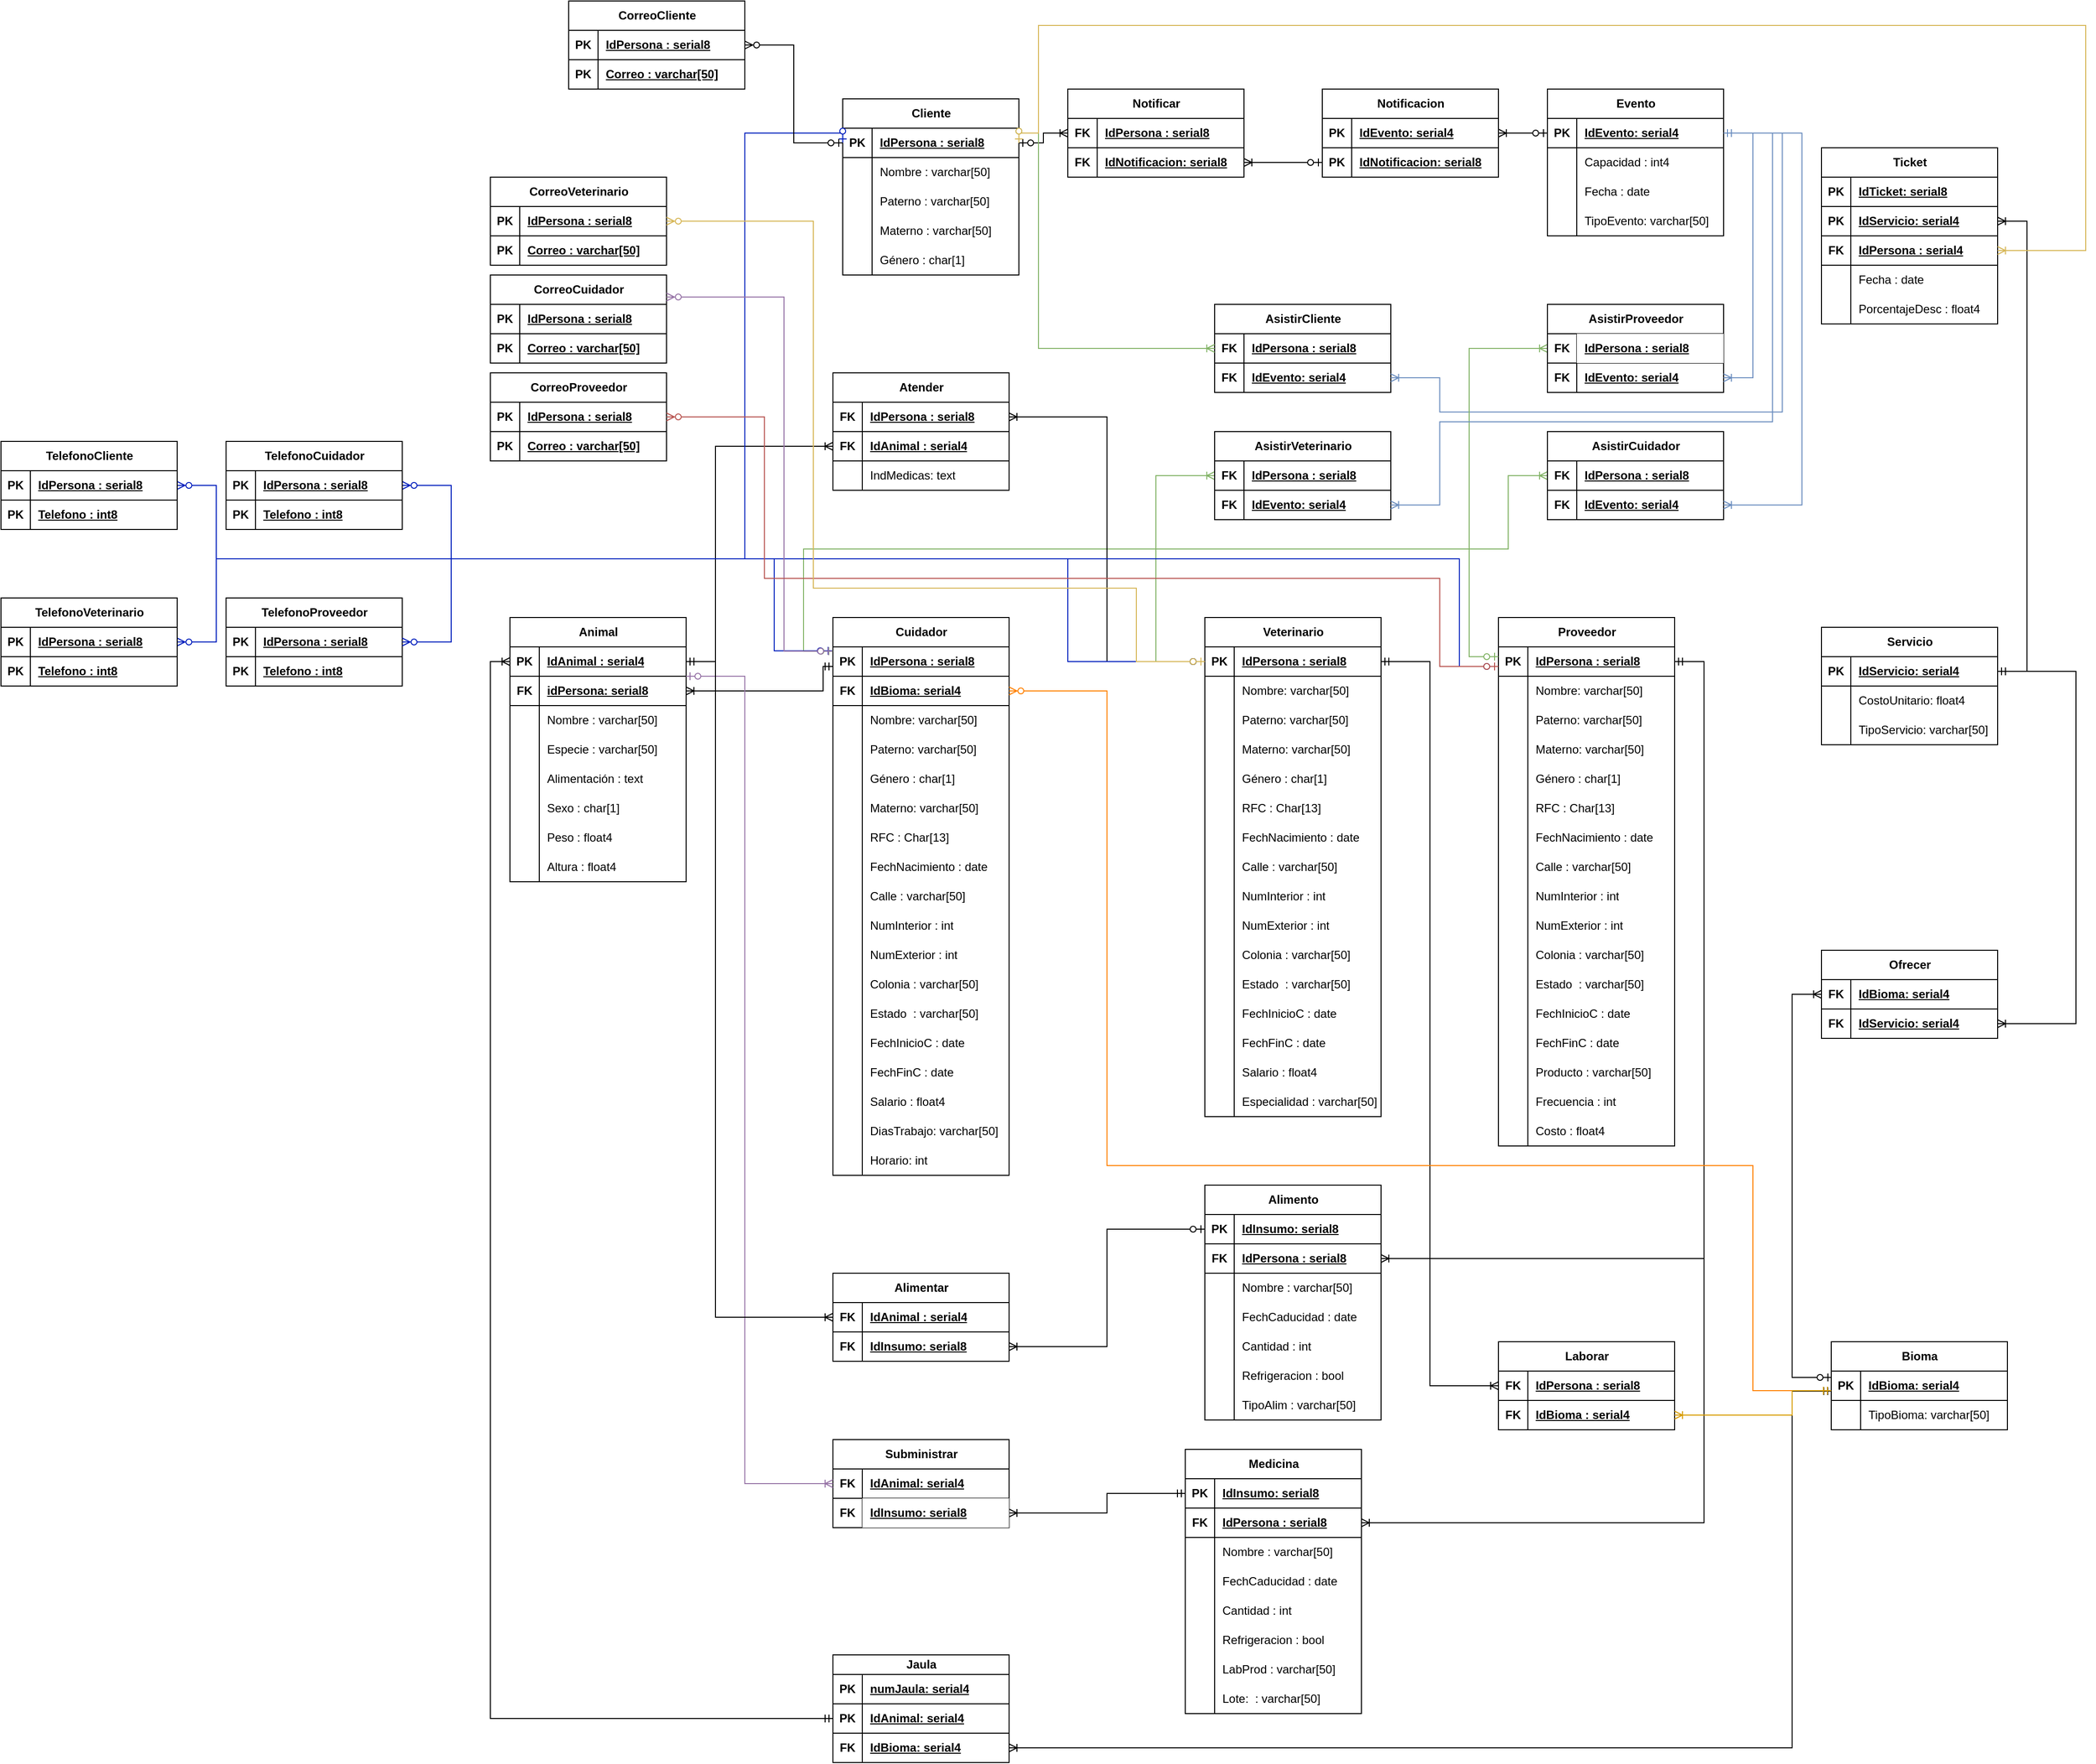 <mxfile version="22.1.0" type="device">
  <diagram name="Copia de R-P8" id="eGn1WI925-6cqjzuip9W">
    <mxGraphModel dx="2261" dy="1941" grid="1" gridSize="10" guides="1" tooltips="1" connect="1" arrows="1" fold="1" page="1" pageScale="1" pageWidth="827" pageHeight="1169" math="0" shadow="0">
      <root>
        <mxCell id="AX7M8xTiWxss5V552bFE-0" />
        <mxCell id="AX7M8xTiWxss5V552bFE-1" parent="AX7M8xTiWxss5V552bFE-0" />
        <mxCell id="AX7M8xTiWxss5V552bFE-2" value="Animal" style="shape=table;startSize=30;container=1;collapsible=1;childLayout=tableLayout;fixedRows=1;rowLines=0;fontStyle=1;align=center;resizeLast=1;html=1;" parent="AX7M8xTiWxss5V552bFE-1" vertex="1">
          <mxGeometry x="-160" y="-210" width="180" height="270" as="geometry">
            <mxRectangle x="-160" y="-210" width="80" height="30" as="alternateBounds" />
          </mxGeometry>
        </mxCell>
        <mxCell id="AX7M8xTiWxss5V552bFE-3" value="" style="shape=tableRow;horizontal=0;startSize=0;swimlaneHead=0;swimlaneBody=0;fillColor=none;collapsible=0;dropTarget=0;points=[[0,0.5],[1,0.5]];portConstraint=eastwest;top=0;left=0;right=0;bottom=1;" parent="AX7M8xTiWxss5V552bFE-2" vertex="1">
          <mxGeometry y="30" width="180" height="30" as="geometry" />
        </mxCell>
        <mxCell id="AX7M8xTiWxss5V552bFE-4" value="PK" style="shape=partialRectangle;connectable=0;fillColor=none;top=0;left=0;bottom=0;right=0;fontStyle=1;overflow=hidden;whiteSpace=wrap;html=1;" parent="AX7M8xTiWxss5V552bFE-3" vertex="1">
          <mxGeometry width="30" height="30" as="geometry">
            <mxRectangle width="30" height="30" as="alternateBounds" />
          </mxGeometry>
        </mxCell>
        <mxCell id="AX7M8xTiWxss5V552bFE-5" value="IdAnimal : serial4" style="shape=partialRectangle;connectable=0;fillColor=none;top=0;left=0;bottom=0;right=0;align=left;spacingLeft=6;fontStyle=5;overflow=hidden;whiteSpace=wrap;html=1;" parent="AX7M8xTiWxss5V552bFE-3" vertex="1">
          <mxGeometry x="30" width="150" height="30" as="geometry">
            <mxRectangle width="150" height="30" as="alternateBounds" />
          </mxGeometry>
        </mxCell>
        <mxCell id="AX7M8xTiWxss5V552bFE-6" value="" style="shape=tableRow;horizontal=0;startSize=0;swimlaneHead=0;swimlaneBody=0;fillColor=none;collapsible=0;dropTarget=0;points=[[0,0.5],[1,0.5]];portConstraint=eastwest;top=0;left=0;right=0;bottom=1;" parent="AX7M8xTiWxss5V552bFE-2" vertex="1">
          <mxGeometry y="60" width="180" height="30" as="geometry" />
        </mxCell>
        <mxCell id="AX7M8xTiWxss5V552bFE-7" value="FK" style="shape=partialRectangle;connectable=0;fillColor=none;top=0;left=0;bottom=0;right=0;fontStyle=1;overflow=hidden;whiteSpace=wrap;html=1;" parent="AX7M8xTiWxss5V552bFE-6" vertex="1">
          <mxGeometry width="30" height="30" as="geometry">
            <mxRectangle width="30" height="30" as="alternateBounds" />
          </mxGeometry>
        </mxCell>
        <mxCell id="AX7M8xTiWxss5V552bFE-8" value="idPersona: serial8" style="shape=partialRectangle;connectable=0;fillColor=none;top=0;left=0;bottom=0;right=0;align=left;spacingLeft=6;fontStyle=5;overflow=hidden;whiteSpace=wrap;html=1;" parent="AX7M8xTiWxss5V552bFE-6" vertex="1">
          <mxGeometry x="30" width="150" height="30" as="geometry">
            <mxRectangle width="150" height="30" as="alternateBounds" />
          </mxGeometry>
        </mxCell>
        <mxCell id="AX7M8xTiWxss5V552bFE-9" value="" style="shape=tableRow;horizontal=0;startSize=0;swimlaneHead=0;swimlaneBody=0;fillColor=none;collapsible=0;dropTarget=0;points=[[0,0.5],[1,0.5]];portConstraint=eastwest;top=0;left=0;right=0;bottom=0;" parent="AX7M8xTiWxss5V552bFE-2" vertex="1">
          <mxGeometry y="90" width="180" height="30" as="geometry" />
        </mxCell>
        <mxCell id="AX7M8xTiWxss5V552bFE-10" value="" style="shape=partialRectangle;connectable=0;fillColor=none;top=0;left=0;bottom=0;right=0;editable=1;overflow=hidden;whiteSpace=wrap;html=1;" parent="AX7M8xTiWxss5V552bFE-9" vertex="1">
          <mxGeometry width="30" height="30" as="geometry">
            <mxRectangle width="30" height="30" as="alternateBounds" />
          </mxGeometry>
        </mxCell>
        <mxCell id="AX7M8xTiWxss5V552bFE-11" value="Nombre : varchar[50]" style="shape=partialRectangle;connectable=0;fillColor=none;top=0;left=0;bottom=0;right=0;align=left;spacingLeft=6;overflow=hidden;whiteSpace=wrap;html=1;" parent="AX7M8xTiWxss5V552bFE-9" vertex="1">
          <mxGeometry x="30" width="150" height="30" as="geometry">
            <mxRectangle width="150" height="30" as="alternateBounds" />
          </mxGeometry>
        </mxCell>
        <mxCell id="AX7M8xTiWxss5V552bFE-12" value="" style="shape=tableRow;horizontal=0;startSize=0;swimlaneHead=0;swimlaneBody=0;fillColor=none;collapsible=0;dropTarget=0;points=[[0,0.5],[1,0.5]];portConstraint=eastwest;top=0;left=0;right=0;bottom=0;" parent="AX7M8xTiWxss5V552bFE-2" vertex="1">
          <mxGeometry y="120" width="180" height="30" as="geometry" />
        </mxCell>
        <mxCell id="AX7M8xTiWxss5V552bFE-13" value="" style="shape=partialRectangle;connectable=0;fillColor=none;top=0;left=0;bottom=0;right=0;editable=1;overflow=hidden;whiteSpace=wrap;html=1;" parent="AX7M8xTiWxss5V552bFE-12" vertex="1">
          <mxGeometry width="30" height="30" as="geometry">
            <mxRectangle width="30" height="30" as="alternateBounds" />
          </mxGeometry>
        </mxCell>
        <mxCell id="AX7M8xTiWxss5V552bFE-14" value="Especie&amp;nbsp;: varchar[50]" style="shape=partialRectangle;connectable=0;fillColor=none;top=0;left=0;bottom=0;right=0;align=left;spacingLeft=6;overflow=hidden;whiteSpace=wrap;html=1;" parent="AX7M8xTiWxss5V552bFE-12" vertex="1">
          <mxGeometry x="30" width="150" height="30" as="geometry">
            <mxRectangle width="150" height="30" as="alternateBounds" />
          </mxGeometry>
        </mxCell>
        <mxCell id="AX7M8xTiWxss5V552bFE-15" value="" style="shape=tableRow;horizontal=0;startSize=0;swimlaneHead=0;swimlaneBody=0;fillColor=none;collapsible=0;dropTarget=0;points=[[0,0.5],[1,0.5]];portConstraint=eastwest;top=0;left=0;right=0;bottom=0;" parent="AX7M8xTiWxss5V552bFE-2" vertex="1">
          <mxGeometry y="150" width="180" height="30" as="geometry" />
        </mxCell>
        <mxCell id="AX7M8xTiWxss5V552bFE-16" value="" style="shape=partialRectangle;connectable=0;fillColor=none;top=0;left=0;bottom=0;right=0;editable=1;overflow=hidden;whiteSpace=wrap;html=1;" parent="AX7M8xTiWxss5V552bFE-15" vertex="1">
          <mxGeometry width="30" height="30" as="geometry">
            <mxRectangle width="30" height="30" as="alternateBounds" />
          </mxGeometry>
        </mxCell>
        <mxCell id="AX7M8xTiWxss5V552bFE-17" value="Alimentación : text" style="shape=partialRectangle;connectable=0;fillColor=none;top=0;left=0;bottom=0;right=0;align=left;spacingLeft=6;overflow=hidden;whiteSpace=wrap;html=1;" parent="AX7M8xTiWxss5V552bFE-15" vertex="1">
          <mxGeometry x="30" width="150" height="30" as="geometry">
            <mxRectangle width="150" height="30" as="alternateBounds" />
          </mxGeometry>
        </mxCell>
        <mxCell id="AX7M8xTiWxss5V552bFE-18" value="" style="shape=tableRow;horizontal=0;startSize=0;swimlaneHead=0;swimlaneBody=0;fillColor=none;collapsible=0;dropTarget=0;points=[[0,0.5],[1,0.5]];portConstraint=eastwest;top=0;left=0;right=0;bottom=0;" parent="AX7M8xTiWxss5V552bFE-2" vertex="1">
          <mxGeometry y="180" width="180" height="30" as="geometry" />
        </mxCell>
        <mxCell id="AX7M8xTiWxss5V552bFE-19" value="" style="shape=partialRectangle;connectable=0;fillColor=none;top=0;left=0;bottom=0;right=0;editable=1;overflow=hidden;whiteSpace=wrap;html=1;" parent="AX7M8xTiWxss5V552bFE-18" vertex="1">
          <mxGeometry width="30" height="30" as="geometry">
            <mxRectangle width="30" height="30" as="alternateBounds" />
          </mxGeometry>
        </mxCell>
        <mxCell id="AX7M8xTiWxss5V552bFE-20" value="Sexo : char[1]" style="shape=partialRectangle;connectable=0;fillColor=none;top=0;left=0;bottom=0;right=0;align=left;spacingLeft=6;overflow=hidden;whiteSpace=wrap;html=1;" parent="AX7M8xTiWxss5V552bFE-18" vertex="1">
          <mxGeometry x="30" width="150" height="30" as="geometry">
            <mxRectangle width="150" height="30" as="alternateBounds" />
          </mxGeometry>
        </mxCell>
        <mxCell id="AX7M8xTiWxss5V552bFE-21" value="" style="shape=tableRow;horizontal=0;startSize=0;swimlaneHead=0;swimlaneBody=0;fillColor=none;collapsible=0;dropTarget=0;points=[[0,0.5],[1,0.5]];portConstraint=eastwest;top=0;left=0;right=0;bottom=0;" parent="AX7M8xTiWxss5V552bFE-2" vertex="1">
          <mxGeometry y="210" width="180" height="30" as="geometry" />
        </mxCell>
        <mxCell id="AX7M8xTiWxss5V552bFE-22" value="" style="shape=partialRectangle;connectable=0;fillColor=none;top=0;left=0;bottom=0;right=0;editable=1;overflow=hidden;whiteSpace=wrap;html=1;" parent="AX7M8xTiWxss5V552bFE-21" vertex="1">
          <mxGeometry width="30" height="30" as="geometry">
            <mxRectangle width="30" height="30" as="alternateBounds" />
          </mxGeometry>
        </mxCell>
        <mxCell id="AX7M8xTiWxss5V552bFE-23" value="Peso : float4" style="shape=partialRectangle;connectable=0;fillColor=none;top=0;left=0;bottom=0;right=0;align=left;spacingLeft=6;overflow=hidden;whiteSpace=wrap;html=1;" parent="AX7M8xTiWxss5V552bFE-21" vertex="1">
          <mxGeometry x="30" width="150" height="30" as="geometry">
            <mxRectangle width="150" height="30" as="alternateBounds" />
          </mxGeometry>
        </mxCell>
        <mxCell id="AX7M8xTiWxss5V552bFE-24" value="" style="shape=tableRow;horizontal=0;startSize=0;swimlaneHead=0;swimlaneBody=0;fillColor=none;collapsible=0;dropTarget=0;points=[[0,0.5],[1,0.5]];portConstraint=eastwest;top=0;left=0;right=0;bottom=0;" parent="AX7M8xTiWxss5V552bFE-2" vertex="1">
          <mxGeometry y="240" width="180" height="30" as="geometry" />
        </mxCell>
        <mxCell id="AX7M8xTiWxss5V552bFE-25" value="" style="shape=partialRectangle;connectable=0;fillColor=none;top=0;left=0;bottom=0;right=0;editable=1;overflow=hidden;whiteSpace=wrap;html=1;" parent="AX7M8xTiWxss5V552bFE-24" vertex="1">
          <mxGeometry width="30" height="30" as="geometry">
            <mxRectangle width="30" height="30" as="alternateBounds" />
          </mxGeometry>
        </mxCell>
        <mxCell id="AX7M8xTiWxss5V552bFE-26" value="Altura : float4" style="shape=partialRectangle;connectable=0;fillColor=none;top=0;left=0;bottom=0;right=0;align=left;spacingLeft=6;overflow=hidden;whiteSpace=wrap;html=1;" parent="AX7M8xTiWxss5V552bFE-24" vertex="1">
          <mxGeometry x="30" width="150" height="30" as="geometry">
            <mxRectangle width="150" height="30" as="alternateBounds" />
          </mxGeometry>
        </mxCell>
        <mxCell id="AX7M8xTiWxss5V552bFE-27" value="Cuidador" style="shape=table;startSize=30;container=1;collapsible=1;childLayout=tableLayout;fixedRows=1;rowLines=0;fontStyle=1;align=center;resizeLast=1;html=1;" parent="AX7M8xTiWxss5V552bFE-1" vertex="1">
          <mxGeometry x="170" y="-210" width="180" height="570" as="geometry">
            <mxRectangle x="170" y="-210" width="90" height="30" as="alternateBounds" />
          </mxGeometry>
        </mxCell>
        <mxCell id="AX7M8xTiWxss5V552bFE-28" value="" style="shape=tableRow;horizontal=0;startSize=0;swimlaneHead=0;swimlaneBody=0;fillColor=none;collapsible=0;dropTarget=0;points=[[0,0.5],[1,0.5]];portConstraint=eastwest;top=0;left=0;right=0;bottom=1;" parent="AX7M8xTiWxss5V552bFE-27" vertex="1">
          <mxGeometry y="30" width="180" height="30" as="geometry" />
        </mxCell>
        <mxCell id="AX7M8xTiWxss5V552bFE-29" value="PK" style="shape=partialRectangle;connectable=0;fillColor=none;top=0;left=0;bottom=0;right=0;fontStyle=1;overflow=hidden;whiteSpace=wrap;html=1;" parent="AX7M8xTiWxss5V552bFE-28" vertex="1">
          <mxGeometry width="30" height="30" as="geometry">
            <mxRectangle width="30" height="30" as="alternateBounds" />
          </mxGeometry>
        </mxCell>
        <mxCell id="AX7M8xTiWxss5V552bFE-30" value="IdPersona : serial8" style="shape=partialRectangle;connectable=0;fillColor=none;top=0;left=0;bottom=0;right=0;align=left;spacingLeft=6;fontStyle=5;overflow=hidden;whiteSpace=wrap;html=1;" parent="AX7M8xTiWxss5V552bFE-28" vertex="1">
          <mxGeometry x="30" width="150" height="30" as="geometry">
            <mxRectangle width="150" height="30" as="alternateBounds" />
          </mxGeometry>
        </mxCell>
        <mxCell id="AX7M8xTiWxss5V552bFE-31" value="" style="shape=tableRow;horizontal=0;startSize=0;swimlaneHead=0;swimlaneBody=0;fillColor=none;collapsible=0;dropTarget=0;points=[[0,0.5],[1,0.5]];portConstraint=eastwest;top=0;left=0;right=0;bottom=1;" parent="AX7M8xTiWxss5V552bFE-27" vertex="1">
          <mxGeometry y="60" width="180" height="30" as="geometry" />
        </mxCell>
        <mxCell id="AX7M8xTiWxss5V552bFE-32" value="FK" style="shape=partialRectangle;connectable=0;fillColor=none;top=0;left=0;bottom=0;right=0;fontStyle=1;overflow=hidden;whiteSpace=wrap;html=1;" parent="AX7M8xTiWxss5V552bFE-31" vertex="1">
          <mxGeometry width="30" height="30" as="geometry">
            <mxRectangle width="30" height="30" as="alternateBounds" />
          </mxGeometry>
        </mxCell>
        <mxCell id="AX7M8xTiWxss5V552bFE-33" value="IdBioma: serial4" style="shape=partialRectangle;connectable=0;fillColor=none;top=0;left=0;bottom=0;right=0;align=left;spacingLeft=6;fontStyle=5;overflow=hidden;whiteSpace=wrap;html=1;" parent="AX7M8xTiWxss5V552bFE-31" vertex="1">
          <mxGeometry x="30" width="150" height="30" as="geometry">
            <mxRectangle width="150" height="30" as="alternateBounds" />
          </mxGeometry>
        </mxCell>
        <mxCell id="AX7M8xTiWxss5V552bFE-34" value="" style="shape=tableRow;horizontal=0;startSize=0;swimlaneHead=0;swimlaneBody=0;fillColor=none;collapsible=0;dropTarget=0;points=[[0,0.5],[1,0.5]];portConstraint=eastwest;top=0;left=0;right=0;bottom=0;" parent="AX7M8xTiWxss5V552bFE-27" vertex="1">
          <mxGeometry y="90" width="180" height="30" as="geometry" />
        </mxCell>
        <mxCell id="AX7M8xTiWxss5V552bFE-35" value="" style="shape=partialRectangle;connectable=0;fillColor=none;top=0;left=0;bottom=0;right=0;editable=1;overflow=hidden;whiteSpace=wrap;html=1;" parent="AX7M8xTiWxss5V552bFE-34" vertex="1">
          <mxGeometry width="30" height="30" as="geometry">
            <mxRectangle width="30" height="30" as="alternateBounds" />
          </mxGeometry>
        </mxCell>
        <mxCell id="AX7M8xTiWxss5V552bFE-36" value="Nombre: varchar[50]" style="shape=partialRectangle;connectable=0;fillColor=none;top=0;left=0;bottom=0;right=0;align=left;spacingLeft=6;overflow=hidden;whiteSpace=wrap;html=1;" parent="AX7M8xTiWxss5V552bFE-34" vertex="1">
          <mxGeometry x="30" width="150" height="30" as="geometry">
            <mxRectangle width="150" height="30" as="alternateBounds" />
          </mxGeometry>
        </mxCell>
        <mxCell id="AX7M8xTiWxss5V552bFE-37" value="" style="shape=tableRow;horizontal=0;startSize=0;swimlaneHead=0;swimlaneBody=0;fillColor=none;collapsible=0;dropTarget=0;points=[[0,0.5],[1,0.5]];portConstraint=eastwest;top=0;left=0;right=0;bottom=0;" parent="AX7M8xTiWxss5V552bFE-27" vertex="1">
          <mxGeometry y="120" width="180" height="30" as="geometry" />
        </mxCell>
        <mxCell id="AX7M8xTiWxss5V552bFE-38" value="" style="shape=partialRectangle;connectable=0;fillColor=none;top=0;left=0;bottom=0;right=0;editable=1;overflow=hidden;whiteSpace=wrap;html=1;" parent="AX7M8xTiWxss5V552bFE-37" vertex="1">
          <mxGeometry width="30" height="30" as="geometry">
            <mxRectangle width="30" height="30" as="alternateBounds" />
          </mxGeometry>
        </mxCell>
        <mxCell id="AX7M8xTiWxss5V552bFE-39" value="Paterno: varchar[50]" style="shape=partialRectangle;connectable=0;fillColor=none;top=0;left=0;bottom=0;right=0;align=left;spacingLeft=6;overflow=hidden;whiteSpace=wrap;html=1;" parent="AX7M8xTiWxss5V552bFE-37" vertex="1">
          <mxGeometry x="30" width="150" height="30" as="geometry">
            <mxRectangle width="150" height="30" as="alternateBounds" />
          </mxGeometry>
        </mxCell>
        <mxCell id="AX7M8xTiWxss5V552bFE-40" value="" style="shape=tableRow;horizontal=0;startSize=0;swimlaneHead=0;swimlaneBody=0;fillColor=none;collapsible=0;dropTarget=0;points=[[0,0.5],[1,0.5]];portConstraint=eastwest;top=0;left=0;right=0;bottom=0;" parent="AX7M8xTiWxss5V552bFE-27" vertex="1">
          <mxGeometry y="150" width="180" height="30" as="geometry" />
        </mxCell>
        <mxCell id="AX7M8xTiWxss5V552bFE-41" value="" style="shape=partialRectangle;connectable=0;fillColor=none;top=0;left=0;bottom=0;right=0;editable=1;overflow=hidden;whiteSpace=wrap;html=1;" parent="AX7M8xTiWxss5V552bFE-40" vertex="1">
          <mxGeometry width="30" height="30" as="geometry">
            <mxRectangle width="30" height="30" as="alternateBounds" />
          </mxGeometry>
        </mxCell>
        <mxCell id="AX7M8xTiWxss5V552bFE-42" value="Género : char[1]" style="shape=partialRectangle;connectable=0;fillColor=none;top=0;left=0;bottom=0;right=0;align=left;spacingLeft=6;overflow=hidden;whiteSpace=wrap;html=1;" parent="AX7M8xTiWxss5V552bFE-40" vertex="1">
          <mxGeometry x="30" width="150" height="30" as="geometry">
            <mxRectangle width="150" height="30" as="alternateBounds" />
          </mxGeometry>
        </mxCell>
        <mxCell id="AX7M8xTiWxss5V552bFE-43" value="" style="shape=tableRow;horizontal=0;startSize=0;swimlaneHead=0;swimlaneBody=0;fillColor=none;collapsible=0;dropTarget=0;points=[[0,0.5],[1,0.5]];portConstraint=eastwest;top=0;left=0;right=0;bottom=0;" parent="AX7M8xTiWxss5V552bFE-27" vertex="1">
          <mxGeometry y="180" width="180" height="30" as="geometry" />
        </mxCell>
        <mxCell id="AX7M8xTiWxss5V552bFE-44" value="" style="shape=partialRectangle;connectable=0;fillColor=none;top=0;left=0;bottom=0;right=0;editable=1;overflow=hidden;whiteSpace=wrap;html=1;" parent="AX7M8xTiWxss5V552bFE-43" vertex="1">
          <mxGeometry width="30" height="30" as="geometry">
            <mxRectangle width="30" height="30" as="alternateBounds" />
          </mxGeometry>
        </mxCell>
        <mxCell id="AX7M8xTiWxss5V552bFE-45" value="Materno: varchar[50]" style="shape=partialRectangle;connectable=0;fillColor=none;top=0;left=0;bottom=0;right=0;align=left;spacingLeft=6;overflow=hidden;whiteSpace=wrap;html=1;" parent="AX7M8xTiWxss5V552bFE-43" vertex="1">
          <mxGeometry x="30" width="150" height="30" as="geometry">
            <mxRectangle width="150" height="30" as="alternateBounds" />
          </mxGeometry>
        </mxCell>
        <mxCell id="AX7M8xTiWxss5V552bFE-46" value="" style="shape=tableRow;horizontal=0;startSize=0;swimlaneHead=0;swimlaneBody=0;fillColor=none;collapsible=0;dropTarget=0;points=[[0,0.5],[1,0.5]];portConstraint=eastwest;top=0;left=0;right=0;bottom=0;" parent="AX7M8xTiWxss5V552bFE-27" vertex="1">
          <mxGeometry y="210" width="180" height="30" as="geometry" />
        </mxCell>
        <mxCell id="AX7M8xTiWxss5V552bFE-47" value="" style="shape=partialRectangle;connectable=0;fillColor=none;top=0;left=0;bottom=0;right=0;editable=1;overflow=hidden;whiteSpace=wrap;html=1;" parent="AX7M8xTiWxss5V552bFE-46" vertex="1">
          <mxGeometry width="30" height="30" as="geometry">
            <mxRectangle width="30" height="30" as="alternateBounds" />
          </mxGeometry>
        </mxCell>
        <mxCell id="AX7M8xTiWxss5V552bFE-48" value="RFC : Char[13]" style="shape=partialRectangle;connectable=0;fillColor=none;top=0;left=0;bottom=0;right=0;align=left;spacingLeft=6;overflow=hidden;whiteSpace=wrap;html=1;" parent="AX7M8xTiWxss5V552bFE-46" vertex="1">
          <mxGeometry x="30" width="150" height="30" as="geometry">
            <mxRectangle width="150" height="30" as="alternateBounds" />
          </mxGeometry>
        </mxCell>
        <mxCell id="AX7M8xTiWxss5V552bFE-49" value="" style="shape=tableRow;horizontal=0;startSize=0;swimlaneHead=0;swimlaneBody=0;fillColor=none;collapsible=0;dropTarget=0;points=[[0,0.5],[1,0.5]];portConstraint=eastwest;top=0;left=0;right=0;bottom=0;" parent="AX7M8xTiWxss5V552bFE-27" vertex="1">
          <mxGeometry y="240" width="180" height="30" as="geometry" />
        </mxCell>
        <mxCell id="AX7M8xTiWxss5V552bFE-50" value="" style="shape=partialRectangle;connectable=0;fillColor=none;top=0;left=0;bottom=0;right=0;editable=1;overflow=hidden;whiteSpace=wrap;html=1;" parent="AX7M8xTiWxss5V552bFE-49" vertex="1">
          <mxGeometry width="30" height="30" as="geometry">
            <mxRectangle width="30" height="30" as="alternateBounds" />
          </mxGeometry>
        </mxCell>
        <mxCell id="AX7M8xTiWxss5V552bFE-51" value="FechNacimiento : date" style="shape=partialRectangle;connectable=0;fillColor=none;top=0;left=0;bottom=0;right=0;align=left;spacingLeft=6;overflow=hidden;whiteSpace=wrap;html=1;" parent="AX7M8xTiWxss5V552bFE-49" vertex="1">
          <mxGeometry x="30" width="150" height="30" as="geometry">
            <mxRectangle width="150" height="30" as="alternateBounds" />
          </mxGeometry>
        </mxCell>
        <mxCell id="AX7M8xTiWxss5V552bFE-52" value="" style="shape=tableRow;horizontal=0;startSize=0;swimlaneHead=0;swimlaneBody=0;fillColor=none;collapsible=0;dropTarget=0;points=[[0,0.5],[1,0.5]];portConstraint=eastwest;top=0;left=0;right=0;bottom=0;" parent="AX7M8xTiWxss5V552bFE-27" vertex="1">
          <mxGeometry y="270" width="180" height="30" as="geometry" />
        </mxCell>
        <mxCell id="AX7M8xTiWxss5V552bFE-53" value="" style="shape=partialRectangle;connectable=0;fillColor=none;top=0;left=0;bottom=0;right=0;editable=1;overflow=hidden;whiteSpace=wrap;html=1;" parent="AX7M8xTiWxss5V552bFE-52" vertex="1">
          <mxGeometry width="30" height="30" as="geometry">
            <mxRectangle width="30" height="30" as="alternateBounds" />
          </mxGeometry>
        </mxCell>
        <mxCell id="AX7M8xTiWxss5V552bFE-54" value="Calle : varchar[50]" style="shape=partialRectangle;connectable=0;fillColor=none;top=0;left=0;bottom=0;right=0;align=left;spacingLeft=6;overflow=hidden;whiteSpace=wrap;html=1;" parent="AX7M8xTiWxss5V552bFE-52" vertex="1">
          <mxGeometry x="30" width="150" height="30" as="geometry">
            <mxRectangle width="150" height="30" as="alternateBounds" />
          </mxGeometry>
        </mxCell>
        <mxCell id="AX7M8xTiWxss5V552bFE-55" value="" style="shape=tableRow;horizontal=0;startSize=0;swimlaneHead=0;swimlaneBody=0;fillColor=none;collapsible=0;dropTarget=0;points=[[0,0.5],[1,0.5]];portConstraint=eastwest;top=0;left=0;right=0;bottom=0;" parent="AX7M8xTiWxss5V552bFE-27" vertex="1">
          <mxGeometry y="300" width="180" height="30" as="geometry" />
        </mxCell>
        <mxCell id="AX7M8xTiWxss5V552bFE-56" value="" style="shape=partialRectangle;connectable=0;fillColor=none;top=0;left=0;bottom=0;right=0;editable=1;overflow=hidden;whiteSpace=wrap;html=1;" parent="AX7M8xTiWxss5V552bFE-55" vertex="1">
          <mxGeometry width="30" height="30" as="geometry">
            <mxRectangle width="30" height="30" as="alternateBounds" />
          </mxGeometry>
        </mxCell>
        <mxCell id="AX7M8xTiWxss5V552bFE-57" value="NumInterior : int" style="shape=partialRectangle;connectable=0;fillColor=none;top=0;left=0;bottom=0;right=0;align=left;spacingLeft=6;overflow=hidden;whiteSpace=wrap;html=1;" parent="AX7M8xTiWxss5V552bFE-55" vertex="1">
          <mxGeometry x="30" width="150" height="30" as="geometry">
            <mxRectangle width="150" height="30" as="alternateBounds" />
          </mxGeometry>
        </mxCell>
        <mxCell id="AX7M8xTiWxss5V552bFE-58" value="" style="shape=tableRow;horizontal=0;startSize=0;swimlaneHead=0;swimlaneBody=0;fillColor=none;collapsible=0;dropTarget=0;points=[[0,0.5],[1,0.5]];portConstraint=eastwest;top=0;left=0;right=0;bottom=0;" parent="AX7M8xTiWxss5V552bFE-27" vertex="1">
          <mxGeometry y="330" width="180" height="30" as="geometry" />
        </mxCell>
        <mxCell id="AX7M8xTiWxss5V552bFE-59" value="" style="shape=partialRectangle;connectable=0;fillColor=none;top=0;left=0;bottom=0;right=0;editable=1;overflow=hidden;whiteSpace=wrap;html=1;" parent="AX7M8xTiWxss5V552bFE-58" vertex="1">
          <mxGeometry width="30" height="30" as="geometry">
            <mxRectangle width="30" height="30" as="alternateBounds" />
          </mxGeometry>
        </mxCell>
        <mxCell id="AX7M8xTiWxss5V552bFE-60" value="NumExterior : int" style="shape=partialRectangle;connectable=0;fillColor=none;top=0;left=0;bottom=0;right=0;align=left;spacingLeft=6;overflow=hidden;whiteSpace=wrap;html=1;" parent="AX7M8xTiWxss5V552bFE-58" vertex="1">
          <mxGeometry x="30" width="150" height="30" as="geometry">
            <mxRectangle width="150" height="30" as="alternateBounds" />
          </mxGeometry>
        </mxCell>
        <mxCell id="AX7M8xTiWxss5V552bFE-61" value="" style="shape=tableRow;horizontal=0;startSize=0;swimlaneHead=0;swimlaneBody=0;fillColor=none;collapsible=0;dropTarget=0;points=[[0,0.5],[1,0.5]];portConstraint=eastwest;top=0;left=0;right=0;bottom=0;" parent="AX7M8xTiWxss5V552bFE-27" vertex="1">
          <mxGeometry y="360" width="180" height="30" as="geometry" />
        </mxCell>
        <mxCell id="AX7M8xTiWxss5V552bFE-62" value="" style="shape=partialRectangle;connectable=0;fillColor=none;top=0;left=0;bottom=0;right=0;editable=1;overflow=hidden;whiteSpace=wrap;html=1;" parent="AX7M8xTiWxss5V552bFE-61" vertex="1">
          <mxGeometry width="30" height="30" as="geometry">
            <mxRectangle width="30" height="30" as="alternateBounds" />
          </mxGeometry>
        </mxCell>
        <mxCell id="AX7M8xTiWxss5V552bFE-63" value="Colonia : varchar[50]" style="shape=partialRectangle;connectable=0;fillColor=none;top=0;left=0;bottom=0;right=0;align=left;spacingLeft=6;overflow=hidden;whiteSpace=wrap;html=1;" parent="AX7M8xTiWxss5V552bFE-61" vertex="1">
          <mxGeometry x="30" width="150" height="30" as="geometry">
            <mxRectangle width="150" height="30" as="alternateBounds" />
          </mxGeometry>
        </mxCell>
        <mxCell id="AX7M8xTiWxss5V552bFE-64" value="" style="shape=tableRow;horizontal=0;startSize=0;swimlaneHead=0;swimlaneBody=0;fillColor=none;collapsible=0;dropTarget=0;points=[[0,0.5],[1,0.5]];portConstraint=eastwest;top=0;left=0;right=0;bottom=0;" parent="AX7M8xTiWxss5V552bFE-27" vertex="1">
          <mxGeometry y="390" width="180" height="30" as="geometry" />
        </mxCell>
        <mxCell id="AX7M8xTiWxss5V552bFE-65" value="" style="shape=partialRectangle;connectable=0;fillColor=none;top=0;left=0;bottom=0;right=0;editable=1;overflow=hidden;whiteSpace=wrap;html=1;" parent="AX7M8xTiWxss5V552bFE-64" vertex="1">
          <mxGeometry width="30" height="30" as="geometry">
            <mxRectangle width="30" height="30" as="alternateBounds" />
          </mxGeometry>
        </mxCell>
        <mxCell id="AX7M8xTiWxss5V552bFE-66" value="Estado&amp;nbsp; : varchar[50]" style="shape=partialRectangle;connectable=0;fillColor=none;top=0;left=0;bottom=0;right=0;align=left;spacingLeft=6;overflow=hidden;whiteSpace=wrap;html=1;" parent="AX7M8xTiWxss5V552bFE-64" vertex="1">
          <mxGeometry x="30" width="150" height="30" as="geometry">
            <mxRectangle width="150" height="30" as="alternateBounds" />
          </mxGeometry>
        </mxCell>
        <mxCell id="AX7M8xTiWxss5V552bFE-67" value="" style="shape=tableRow;horizontal=0;startSize=0;swimlaneHead=0;swimlaneBody=0;fillColor=none;collapsible=0;dropTarget=0;points=[[0,0.5],[1,0.5]];portConstraint=eastwest;top=0;left=0;right=0;bottom=0;" parent="AX7M8xTiWxss5V552bFE-27" vertex="1">
          <mxGeometry y="420" width="180" height="30" as="geometry" />
        </mxCell>
        <mxCell id="AX7M8xTiWxss5V552bFE-68" value="" style="shape=partialRectangle;connectable=0;fillColor=none;top=0;left=0;bottom=0;right=0;editable=1;overflow=hidden;whiteSpace=wrap;html=1;" parent="AX7M8xTiWxss5V552bFE-67" vertex="1">
          <mxGeometry width="30" height="30" as="geometry">
            <mxRectangle width="30" height="30" as="alternateBounds" />
          </mxGeometry>
        </mxCell>
        <mxCell id="AX7M8xTiWxss5V552bFE-69" value="FechInicioC : date" style="shape=partialRectangle;connectable=0;fillColor=none;top=0;left=0;bottom=0;right=0;align=left;spacingLeft=6;overflow=hidden;whiteSpace=wrap;html=1;" parent="AX7M8xTiWxss5V552bFE-67" vertex="1">
          <mxGeometry x="30" width="150" height="30" as="geometry">
            <mxRectangle width="150" height="30" as="alternateBounds" />
          </mxGeometry>
        </mxCell>
        <mxCell id="AX7M8xTiWxss5V552bFE-70" value="" style="shape=tableRow;horizontal=0;startSize=0;swimlaneHead=0;swimlaneBody=0;fillColor=none;collapsible=0;dropTarget=0;points=[[0,0.5],[1,0.5]];portConstraint=eastwest;top=0;left=0;right=0;bottom=0;" parent="AX7M8xTiWxss5V552bFE-27" vertex="1">
          <mxGeometry y="450" width="180" height="30" as="geometry" />
        </mxCell>
        <mxCell id="AX7M8xTiWxss5V552bFE-71" value="" style="shape=partialRectangle;connectable=0;fillColor=none;top=0;left=0;bottom=0;right=0;editable=1;overflow=hidden;whiteSpace=wrap;html=1;" parent="AX7M8xTiWxss5V552bFE-70" vertex="1">
          <mxGeometry width="30" height="30" as="geometry">
            <mxRectangle width="30" height="30" as="alternateBounds" />
          </mxGeometry>
        </mxCell>
        <mxCell id="AX7M8xTiWxss5V552bFE-72" value="FechFinC : date" style="shape=partialRectangle;connectable=0;fillColor=none;top=0;left=0;bottom=0;right=0;align=left;spacingLeft=6;overflow=hidden;whiteSpace=wrap;html=1;" parent="AX7M8xTiWxss5V552bFE-70" vertex="1">
          <mxGeometry x="30" width="150" height="30" as="geometry">
            <mxRectangle width="150" height="30" as="alternateBounds" />
          </mxGeometry>
        </mxCell>
        <mxCell id="AX7M8xTiWxss5V552bFE-73" value="" style="shape=tableRow;horizontal=0;startSize=0;swimlaneHead=0;swimlaneBody=0;fillColor=none;collapsible=0;dropTarget=0;points=[[0,0.5],[1,0.5]];portConstraint=eastwest;top=0;left=0;right=0;bottom=0;" parent="AX7M8xTiWxss5V552bFE-27" vertex="1">
          <mxGeometry y="480" width="180" height="30" as="geometry" />
        </mxCell>
        <mxCell id="AX7M8xTiWxss5V552bFE-74" value="" style="shape=partialRectangle;connectable=0;fillColor=none;top=0;left=0;bottom=0;right=0;editable=1;overflow=hidden;whiteSpace=wrap;html=1;" parent="AX7M8xTiWxss5V552bFE-73" vertex="1">
          <mxGeometry width="30" height="30" as="geometry">
            <mxRectangle width="30" height="30" as="alternateBounds" />
          </mxGeometry>
        </mxCell>
        <mxCell id="AX7M8xTiWxss5V552bFE-75" value="Salario : float4" style="shape=partialRectangle;connectable=0;fillColor=none;top=0;left=0;bottom=0;right=0;align=left;spacingLeft=6;overflow=hidden;whiteSpace=wrap;html=1;" parent="AX7M8xTiWxss5V552bFE-73" vertex="1">
          <mxGeometry x="30" width="150" height="30" as="geometry">
            <mxRectangle width="150" height="30" as="alternateBounds" />
          </mxGeometry>
        </mxCell>
        <mxCell id="AX7M8xTiWxss5V552bFE-76" value="" style="shape=tableRow;horizontal=0;startSize=0;swimlaneHead=0;swimlaneBody=0;fillColor=none;collapsible=0;dropTarget=0;points=[[0,0.5],[1,0.5]];portConstraint=eastwest;top=0;left=0;right=0;bottom=0;" parent="AX7M8xTiWxss5V552bFE-27" vertex="1">
          <mxGeometry y="510" width="180" height="30" as="geometry" />
        </mxCell>
        <mxCell id="AX7M8xTiWxss5V552bFE-77" value="" style="shape=partialRectangle;connectable=0;fillColor=none;top=0;left=0;bottom=0;right=0;editable=1;overflow=hidden;whiteSpace=wrap;html=1;" parent="AX7M8xTiWxss5V552bFE-76" vertex="1">
          <mxGeometry width="30" height="30" as="geometry">
            <mxRectangle width="30" height="30" as="alternateBounds" />
          </mxGeometry>
        </mxCell>
        <mxCell id="AX7M8xTiWxss5V552bFE-78" value="DiasTrabajo: varchar[50]" style="shape=partialRectangle;connectable=0;fillColor=none;top=0;left=0;bottom=0;right=0;align=left;spacingLeft=6;overflow=hidden;whiteSpace=wrap;html=1;" parent="AX7M8xTiWxss5V552bFE-76" vertex="1">
          <mxGeometry x="30" width="150" height="30" as="geometry">
            <mxRectangle width="150" height="30" as="alternateBounds" />
          </mxGeometry>
        </mxCell>
        <mxCell id="AX7M8xTiWxss5V552bFE-79" value="" style="shape=tableRow;horizontal=0;startSize=0;swimlaneHead=0;swimlaneBody=0;fillColor=none;collapsible=0;dropTarget=0;points=[[0,0.5],[1,0.5]];portConstraint=eastwest;top=0;left=0;right=0;bottom=0;" parent="AX7M8xTiWxss5V552bFE-27" vertex="1">
          <mxGeometry y="540" width="180" height="30" as="geometry" />
        </mxCell>
        <mxCell id="AX7M8xTiWxss5V552bFE-80" value="" style="shape=partialRectangle;connectable=0;fillColor=none;top=0;left=0;bottom=0;right=0;editable=1;overflow=hidden;whiteSpace=wrap;html=1;" parent="AX7M8xTiWxss5V552bFE-79" vertex="1">
          <mxGeometry width="30" height="30" as="geometry">
            <mxRectangle width="30" height="30" as="alternateBounds" />
          </mxGeometry>
        </mxCell>
        <mxCell id="AX7M8xTiWxss5V552bFE-81" value="Horario: int" style="shape=partialRectangle;connectable=0;fillColor=none;top=0;left=0;bottom=0;right=0;align=left;spacingLeft=6;overflow=hidden;whiteSpace=wrap;html=1;" parent="AX7M8xTiWxss5V552bFE-79" vertex="1">
          <mxGeometry x="30" width="150" height="30" as="geometry">
            <mxRectangle width="150" height="30" as="alternateBounds" />
          </mxGeometry>
        </mxCell>
        <mxCell id="AX7M8xTiWxss5V552bFE-82" value="Cliente" style="shape=table;startSize=30;container=1;collapsible=1;childLayout=tableLayout;fixedRows=1;rowLines=0;fontStyle=1;align=center;resizeLast=1;html=1;" parent="AX7M8xTiWxss5V552bFE-1" vertex="1">
          <mxGeometry x="180" y="-740" width="180" height="180" as="geometry">
            <mxRectangle x="170" y="-750" width="80" height="30" as="alternateBounds" />
          </mxGeometry>
        </mxCell>
        <mxCell id="AX7M8xTiWxss5V552bFE-83" value="" style="shape=tableRow;horizontal=0;startSize=0;swimlaneHead=0;swimlaneBody=0;fillColor=none;collapsible=0;dropTarget=0;points=[[0,0.5],[1,0.5]];portConstraint=eastwest;top=0;left=0;right=0;bottom=1;" parent="AX7M8xTiWxss5V552bFE-82" vertex="1">
          <mxGeometry y="30" width="180" height="30" as="geometry" />
        </mxCell>
        <mxCell id="AX7M8xTiWxss5V552bFE-84" value="PK" style="shape=partialRectangle;connectable=0;fillColor=none;top=0;left=0;bottom=0;right=0;fontStyle=1;overflow=hidden;whiteSpace=wrap;html=1;" parent="AX7M8xTiWxss5V552bFE-83" vertex="1">
          <mxGeometry width="30" height="30" as="geometry">
            <mxRectangle width="30" height="30" as="alternateBounds" />
          </mxGeometry>
        </mxCell>
        <mxCell id="AX7M8xTiWxss5V552bFE-85" value="IdPersona : serial8" style="shape=partialRectangle;connectable=0;fillColor=none;top=0;left=0;bottom=0;right=0;align=left;spacingLeft=6;fontStyle=5;overflow=hidden;whiteSpace=wrap;html=1;" parent="AX7M8xTiWxss5V552bFE-83" vertex="1">
          <mxGeometry x="30" width="150" height="30" as="geometry">
            <mxRectangle width="150" height="30" as="alternateBounds" />
          </mxGeometry>
        </mxCell>
        <mxCell id="AX7M8xTiWxss5V552bFE-86" value="" style="shape=tableRow;horizontal=0;startSize=0;swimlaneHead=0;swimlaneBody=0;fillColor=none;collapsible=0;dropTarget=0;points=[[0,0.5],[1,0.5]];portConstraint=eastwest;top=0;left=0;right=0;bottom=0;" parent="AX7M8xTiWxss5V552bFE-82" vertex="1">
          <mxGeometry y="60" width="180" height="30" as="geometry" />
        </mxCell>
        <mxCell id="AX7M8xTiWxss5V552bFE-87" value="" style="shape=partialRectangle;connectable=0;fillColor=none;top=0;left=0;bottom=0;right=0;editable=1;overflow=hidden;whiteSpace=wrap;html=1;" parent="AX7M8xTiWxss5V552bFE-86" vertex="1">
          <mxGeometry width="30" height="30" as="geometry">
            <mxRectangle width="30" height="30" as="alternateBounds" />
          </mxGeometry>
        </mxCell>
        <mxCell id="AX7M8xTiWxss5V552bFE-88" value="Nombre : varchar[50]" style="shape=partialRectangle;connectable=0;fillColor=none;top=0;left=0;bottom=0;right=0;align=left;spacingLeft=6;overflow=hidden;whiteSpace=wrap;html=1;" parent="AX7M8xTiWxss5V552bFE-86" vertex="1">
          <mxGeometry x="30" width="150" height="30" as="geometry">
            <mxRectangle width="150" height="30" as="alternateBounds" />
          </mxGeometry>
        </mxCell>
        <mxCell id="AX7M8xTiWxss5V552bFE-89" value="" style="shape=tableRow;horizontal=0;startSize=0;swimlaneHead=0;swimlaneBody=0;fillColor=none;collapsible=0;dropTarget=0;points=[[0,0.5],[1,0.5]];portConstraint=eastwest;top=0;left=0;right=0;bottom=0;" parent="AX7M8xTiWxss5V552bFE-82" vertex="1">
          <mxGeometry y="90" width="180" height="30" as="geometry" />
        </mxCell>
        <mxCell id="AX7M8xTiWxss5V552bFE-90" value="" style="shape=partialRectangle;connectable=0;fillColor=none;top=0;left=0;bottom=0;right=0;editable=1;overflow=hidden;whiteSpace=wrap;html=1;" parent="AX7M8xTiWxss5V552bFE-89" vertex="1">
          <mxGeometry width="30" height="30" as="geometry">
            <mxRectangle width="30" height="30" as="alternateBounds" />
          </mxGeometry>
        </mxCell>
        <mxCell id="AX7M8xTiWxss5V552bFE-91" value="Paterno : varchar[50]" style="shape=partialRectangle;connectable=0;fillColor=none;top=0;left=0;bottom=0;right=0;align=left;spacingLeft=6;overflow=hidden;whiteSpace=wrap;html=1;" parent="AX7M8xTiWxss5V552bFE-89" vertex="1">
          <mxGeometry x="30" width="150" height="30" as="geometry">
            <mxRectangle width="150" height="30" as="alternateBounds" />
          </mxGeometry>
        </mxCell>
        <mxCell id="AX7M8xTiWxss5V552bFE-92" value="" style="shape=tableRow;horizontal=0;startSize=0;swimlaneHead=0;swimlaneBody=0;fillColor=none;collapsible=0;dropTarget=0;points=[[0,0.5],[1,0.5]];portConstraint=eastwest;top=0;left=0;right=0;bottom=0;" parent="AX7M8xTiWxss5V552bFE-82" vertex="1">
          <mxGeometry y="120" width="180" height="30" as="geometry" />
        </mxCell>
        <mxCell id="AX7M8xTiWxss5V552bFE-93" value="" style="shape=partialRectangle;connectable=0;fillColor=none;top=0;left=0;bottom=0;right=0;editable=1;overflow=hidden;whiteSpace=wrap;html=1;" parent="AX7M8xTiWxss5V552bFE-92" vertex="1">
          <mxGeometry width="30" height="30" as="geometry">
            <mxRectangle width="30" height="30" as="alternateBounds" />
          </mxGeometry>
        </mxCell>
        <mxCell id="AX7M8xTiWxss5V552bFE-94" value="Materno : varchar[50]" style="shape=partialRectangle;connectable=0;fillColor=none;top=0;left=0;bottom=0;right=0;align=left;spacingLeft=6;overflow=hidden;whiteSpace=wrap;html=1;" parent="AX7M8xTiWxss5V552bFE-92" vertex="1">
          <mxGeometry x="30" width="150" height="30" as="geometry">
            <mxRectangle width="150" height="30" as="alternateBounds" />
          </mxGeometry>
        </mxCell>
        <mxCell id="AX7M8xTiWxss5V552bFE-95" value="" style="shape=tableRow;horizontal=0;startSize=0;swimlaneHead=0;swimlaneBody=0;fillColor=none;collapsible=0;dropTarget=0;points=[[0,0.5],[1,0.5]];portConstraint=eastwest;top=0;left=0;right=0;bottom=0;" parent="AX7M8xTiWxss5V552bFE-82" vertex="1">
          <mxGeometry y="150" width="180" height="30" as="geometry" />
        </mxCell>
        <mxCell id="AX7M8xTiWxss5V552bFE-96" value="" style="shape=partialRectangle;connectable=0;fillColor=none;top=0;left=0;bottom=0;right=0;editable=1;overflow=hidden;whiteSpace=wrap;html=1;" parent="AX7M8xTiWxss5V552bFE-95" vertex="1">
          <mxGeometry width="30" height="30" as="geometry">
            <mxRectangle width="30" height="30" as="alternateBounds" />
          </mxGeometry>
        </mxCell>
        <mxCell id="AX7M8xTiWxss5V552bFE-97" value="Género : char[1]" style="shape=partialRectangle;connectable=0;fillColor=none;top=0;left=0;bottom=0;right=0;align=left;spacingLeft=6;overflow=hidden;whiteSpace=wrap;html=1;" parent="AX7M8xTiWxss5V552bFE-95" vertex="1">
          <mxGeometry x="30" width="150" height="30" as="geometry">
            <mxRectangle width="150" height="30" as="alternateBounds" />
          </mxGeometry>
        </mxCell>
        <mxCell id="AX7M8xTiWxss5V552bFE-98" value="Veterinario" style="shape=table;startSize=30;container=1;collapsible=1;childLayout=tableLayout;fixedRows=1;rowLines=0;fontStyle=1;align=center;resizeLast=1;html=1;" parent="AX7M8xTiWxss5V552bFE-1" vertex="1">
          <mxGeometry x="550" y="-210" width="180" height="510" as="geometry">
            <mxRectangle x="550" y="-210" width="100" height="30" as="alternateBounds" />
          </mxGeometry>
        </mxCell>
        <mxCell id="AX7M8xTiWxss5V552bFE-99" value="" style="shape=tableRow;horizontal=0;startSize=0;swimlaneHead=0;swimlaneBody=0;fillColor=none;collapsible=0;dropTarget=0;points=[[0,0.5],[1,0.5]];portConstraint=eastwest;top=0;left=0;right=0;bottom=1;" parent="AX7M8xTiWxss5V552bFE-98" vertex="1">
          <mxGeometry y="30" width="180" height="30" as="geometry" />
        </mxCell>
        <mxCell id="AX7M8xTiWxss5V552bFE-100" value="PK" style="shape=partialRectangle;connectable=0;fillColor=none;top=0;left=0;bottom=0;right=0;fontStyle=1;overflow=hidden;whiteSpace=wrap;html=1;" parent="AX7M8xTiWxss5V552bFE-99" vertex="1">
          <mxGeometry width="30" height="30" as="geometry">
            <mxRectangle width="30" height="30" as="alternateBounds" />
          </mxGeometry>
        </mxCell>
        <mxCell id="AX7M8xTiWxss5V552bFE-101" value="IdPersona : serial8" style="shape=partialRectangle;connectable=0;fillColor=none;top=0;left=0;bottom=0;right=0;align=left;spacingLeft=6;fontStyle=5;overflow=hidden;whiteSpace=wrap;html=1;" parent="AX7M8xTiWxss5V552bFE-99" vertex="1">
          <mxGeometry x="30" width="150" height="30" as="geometry">
            <mxRectangle width="150" height="30" as="alternateBounds" />
          </mxGeometry>
        </mxCell>
        <mxCell id="AX7M8xTiWxss5V552bFE-102" value="" style="shape=tableRow;horizontal=0;startSize=0;swimlaneHead=0;swimlaneBody=0;fillColor=none;collapsible=0;dropTarget=0;points=[[0,0.5],[1,0.5]];portConstraint=eastwest;top=0;left=0;right=0;bottom=0;" parent="AX7M8xTiWxss5V552bFE-98" vertex="1">
          <mxGeometry y="60" width="180" height="30" as="geometry" />
        </mxCell>
        <mxCell id="AX7M8xTiWxss5V552bFE-103" value="" style="shape=partialRectangle;connectable=0;fillColor=none;top=0;left=0;bottom=0;right=0;editable=1;overflow=hidden;whiteSpace=wrap;html=1;" parent="AX7M8xTiWxss5V552bFE-102" vertex="1">
          <mxGeometry width="30" height="30" as="geometry">
            <mxRectangle width="30" height="30" as="alternateBounds" />
          </mxGeometry>
        </mxCell>
        <mxCell id="AX7M8xTiWxss5V552bFE-104" value="Nombre: varchar[50]" style="shape=partialRectangle;connectable=0;fillColor=none;top=0;left=0;bottom=0;right=0;align=left;spacingLeft=6;overflow=hidden;whiteSpace=wrap;html=1;" parent="AX7M8xTiWxss5V552bFE-102" vertex="1">
          <mxGeometry x="30" width="150" height="30" as="geometry">
            <mxRectangle width="150" height="30" as="alternateBounds" />
          </mxGeometry>
        </mxCell>
        <mxCell id="AX7M8xTiWxss5V552bFE-105" value="" style="shape=tableRow;horizontal=0;startSize=0;swimlaneHead=0;swimlaneBody=0;fillColor=none;collapsible=0;dropTarget=0;points=[[0,0.5],[1,0.5]];portConstraint=eastwest;top=0;left=0;right=0;bottom=0;" parent="AX7M8xTiWxss5V552bFE-98" vertex="1">
          <mxGeometry y="90" width="180" height="30" as="geometry" />
        </mxCell>
        <mxCell id="AX7M8xTiWxss5V552bFE-106" value="" style="shape=partialRectangle;connectable=0;fillColor=none;top=0;left=0;bottom=0;right=0;editable=1;overflow=hidden;whiteSpace=wrap;html=1;" parent="AX7M8xTiWxss5V552bFE-105" vertex="1">
          <mxGeometry width="30" height="30" as="geometry">
            <mxRectangle width="30" height="30" as="alternateBounds" />
          </mxGeometry>
        </mxCell>
        <mxCell id="AX7M8xTiWxss5V552bFE-107" value="Paterno: varchar[50]" style="shape=partialRectangle;connectable=0;fillColor=none;top=0;left=0;bottom=0;right=0;align=left;spacingLeft=6;overflow=hidden;whiteSpace=wrap;html=1;" parent="AX7M8xTiWxss5V552bFE-105" vertex="1">
          <mxGeometry x="30" width="150" height="30" as="geometry">
            <mxRectangle width="150" height="30" as="alternateBounds" />
          </mxGeometry>
        </mxCell>
        <mxCell id="AX7M8xTiWxss5V552bFE-108" value="" style="shape=tableRow;horizontal=0;startSize=0;swimlaneHead=0;swimlaneBody=0;fillColor=none;collapsible=0;dropTarget=0;points=[[0,0.5],[1,0.5]];portConstraint=eastwest;top=0;left=0;right=0;bottom=0;" parent="AX7M8xTiWxss5V552bFE-98" vertex="1">
          <mxGeometry y="120" width="180" height="30" as="geometry" />
        </mxCell>
        <mxCell id="AX7M8xTiWxss5V552bFE-109" value="" style="shape=partialRectangle;connectable=0;fillColor=none;top=0;left=0;bottom=0;right=0;editable=1;overflow=hidden;whiteSpace=wrap;html=1;" parent="AX7M8xTiWxss5V552bFE-108" vertex="1">
          <mxGeometry width="30" height="30" as="geometry">
            <mxRectangle width="30" height="30" as="alternateBounds" />
          </mxGeometry>
        </mxCell>
        <mxCell id="AX7M8xTiWxss5V552bFE-110" value="Materno: varchar[50]" style="shape=partialRectangle;connectable=0;fillColor=none;top=0;left=0;bottom=0;right=0;align=left;spacingLeft=6;overflow=hidden;whiteSpace=wrap;html=1;" parent="AX7M8xTiWxss5V552bFE-108" vertex="1">
          <mxGeometry x="30" width="150" height="30" as="geometry">
            <mxRectangle width="150" height="30" as="alternateBounds" />
          </mxGeometry>
        </mxCell>
        <mxCell id="AX7M8xTiWxss5V552bFE-111" value="" style="shape=tableRow;horizontal=0;startSize=0;swimlaneHead=0;swimlaneBody=0;fillColor=none;collapsible=0;dropTarget=0;points=[[0,0.5],[1,0.5]];portConstraint=eastwest;top=0;left=0;right=0;bottom=0;" parent="AX7M8xTiWxss5V552bFE-98" vertex="1">
          <mxGeometry y="150" width="180" height="30" as="geometry" />
        </mxCell>
        <mxCell id="AX7M8xTiWxss5V552bFE-112" value="" style="shape=partialRectangle;connectable=0;fillColor=none;top=0;left=0;bottom=0;right=0;editable=1;overflow=hidden;whiteSpace=wrap;html=1;" parent="AX7M8xTiWxss5V552bFE-111" vertex="1">
          <mxGeometry width="30" height="30" as="geometry">
            <mxRectangle width="30" height="30" as="alternateBounds" />
          </mxGeometry>
        </mxCell>
        <mxCell id="AX7M8xTiWxss5V552bFE-113" value="Género : char[1]" style="shape=partialRectangle;connectable=0;fillColor=none;top=0;left=0;bottom=0;right=0;align=left;spacingLeft=6;overflow=hidden;whiteSpace=wrap;html=1;" parent="AX7M8xTiWxss5V552bFE-111" vertex="1">
          <mxGeometry x="30" width="150" height="30" as="geometry">
            <mxRectangle width="150" height="30" as="alternateBounds" />
          </mxGeometry>
        </mxCell>
        <mxCell id="AX7M8xTiWxss5V552bFE-114" value="" style="shape=tableRow;horizontal=0;startSize=0;swimlaneHead=0;swimlaneBody=0;fillColor=none;collapsible=0;dropTarget=0;points=[[0,0.5],[1,0.5]];portConstraint=eastwest;top=0;left=0;right=0;bottom=0;" parent="AX7M8xTiWxss5V552bFE-98" vertex="1">
          <mxGeometry y="180" width="180" height="30" as="geometry" />
        </mxCell>
        <mxCell id="AX7M8xTiWxss5V552bFE-115" value="" style="shape=partialRectangle;connectable=0;fillColor=none;top=0;left=0;bottom=0;right=0;editable=1;overflow=hidden;whiteSpace=wrap;html=1;" parent="AX7M8xTiWxss5V552bFE-114" vertex="1">
          <mxGeometry width="30" height="30" as="geometry">
            <mxRectangle width="30" height="30" as="alternateBounds" />
          </mxGeometry>
        </mxCell>
        <mxCell id="AX7M8xTiWxss5V552bFE-116" value="RFC : Char[13]" style="shape=partialRectangle;connectable=0;fillColor=none;top=0;left=0;bottom=0;right=0;align=left;spacingLeft=6;overflow=hidden;whiteSpace=wrap;html=1;" parent="AX7M8xTiWxss5V552bFE-114" vertex="1">
          <mxGeometry x="30" width="150" height="30" as="geometry">
            <mxRectangle width="150" height="30" as="alternateBounds" />
          </mxGeometry>
        </mxCell>
        <mxCell id="AX7M8xTiWxss5V552bFE-117" value="" style="shape=tableRow;horizontal=0;startSize=0;swimlaneHead=0;swimlaneBody=0;fillColor=none;collapsible=0;dropTarget=0;points=[[0,0.5],[1,0.5]];portConstraint=eastwest;top=0;left=0;right=0;bottom=0;" parent="AX7M8xTiWxss5V552bFE-98" vertex="1">
          <mxGeometry y="210" width="180" height="30" as="geometry" />
        </mxCell>
        <mxCell id="AX7M8xTiWxss5V552bFE-118" value="" style="shape=partialRectangle;connectable=0;fillColor=none;top=0;left=0;bottom=0;right=0;editable=1;overflow=hidden;whiteSpace=wrap;html=1;" parent="AX7M8xTiWxss5V552bFE-117" vertex="1">
          <mxGeometry width="30" height="30" as="geometry">
            <mxRectangle width="30" height="30" as="alternateBounds" />
          </mxGeometry>
        </mxCell>
        <mxCell id="AX7M8xTiWxss5V552bFE-119" value="FechNacimiento : date" style="shape=partialRectangle;connectable=0;fillColor=none;top=0;left=0;bottom=0;right=0;align=left;spacingLeft=6;overflow=hidden;whiteSpace=wrap;html=1;" parent="AX7M8xTiWxss5V552bFE-117" vertex="1">
          <mxGeometry x="30" width="150" height="30" as="geometry">
            <mxRectangle width="150" height="30" as="alternateBounds" />
          </mxGeometry>
        </mxCell>
        <mxCell id="AX7M8xTiWxss5V552bFE-120" value="" style="shape=tableRow;horizontal=0;startSize=0;swimlaneHead=0;swimlaneBody=0;fillColor=none;collapsible=0;dropTarget=0;points=[[0,0.5],[1,0.5]];portConstraint=eastwest;top=0;left=0;right=0;bottom=0;" parent="AX7M8xTiWxss5V552bFE-98" vertex="1">
          <mxGeometry y="240" width="180" height="30" as="geometry" />
        </mxCell>
        <mxCell id="AX7M8xTiWxss5V552bFE-121" value="" style="shape=partialRectangle;connectable=0;fillColor=none;top=0;left=0;bottom=0;right=0;editable=1;overflow=hidden;whiteSpace=wrap;html=1;" parent="AX7M8xTiWxss5V552bFE-120" vertex="1">
          <mxGeometry width="30" height="30" as="geometry">
            <mxRectangle width="30" height="30" as="alternateBounds" />
          </mxGeometry>
        </mxCell>
        <mxCell id="AX7M8xTiWxss5V552bFE-122" value="Calle : varchar[50]" style="shape=partialRectangle;connectable=0;fillColor=none;top=0;left=0;bottom=0;right=0;align=left;spacingLeft=6;overflow=hidden;whiteSpace=wrap;html=1;" parent="AX7M8xTiWxss5V552bFE-120" vertex="1">
          <mxGeometry x="30" width="150" height="30" as="geometry">
            <mxRectangle width="150" height="30" as="alternateBounds" />
          </mxGeometry>
        </mxCell>
        <mxCell id="AX7M8xTiWxss5V552bFE-123" value="" style="shape=tableRow;horizontal=0;startSize=0;swimlaneHead=0;swimlaneBody=0;fillColor=none;collapsible=0;dropTarget=0;points=[[0,0.5],[1,0.5]];portConstraint=eastwest;top=0;left=0;right=0;bottom=0;" parent="AX7M8xTiWxss5V552bFE-98" vertex="1">
          <mxGeometry y="270" width="180" height="30" as="geometry" />
        </mxCell>
        <mxCell id="AX7M8xTiWxss5V552bFE-124" value="" style="shape=partialRectangle;connectable=0;fillColor=none;top=0;left=0;bottom=0;right=0;editable=1;overflow=hidden;whiteSpace=wrap;html=1;" parent="AX7M8xTiWxss5V552bFE-123" vertex="1">
          <mxGeometry width="30" height="30" as="geometry">
            <mxRectangle width="30" height="30" as="alternateBounds" />
          </mxGeometry>
        </mxCell>
        <mxCell id="AX7M8xTiWxss5V552bFE-125" value="NumInterior : int" style="shape=partialRectangle;connectable=0;fillColor=none;top=0;left=0;bottom=0;right=0;align=left;spacingLeft=6;overflow=hidden;whiteSpace=wrap;html=1;" parent="AX7M8xTiWxss5V552bFE-123" vertex="1">
          <mxGeometry x="30" width="150" height="30" as="geometry">
            <mxRectangle width="150" height="30" as="alternateBounds" />
          </mxGeometry>
        </mxCell>
        <mxCell id="AX7M8xTiWxss5V552bFE-126" value="" style="shape=tableRow;horizontal=0;startSize=0;swimlaneHead=0;swimlaneBody=0;fillColor=none;collapsible=0;dropTarget=0;points=[[0,0.5],[1,0.5]];portConstraint=eastwest;top=0;left=0;right=0;bottom=0;" parent="AX7M8xTiWxss5V552bFE-98" vertex="1">
          <mxGeometry y="300" width="180" height="30" as="geometry" />
        </mxCell>
        <mxCell id="AX7M8xTiWxss5V552bFE-127" value="" style="shape=partialRectangle;connectable=0;fillColor=none;top=0;left=0;bottom=0;right=0;editable=1;overflow=hidden;whiteSpace=wrap;html=1;" parent="AX7M8xTiWxss5V552bFE-126" vertex="1">
          <mxGeometry width="30" height="30" as="geometry">
            <mxRectangle width="30" height="30" as="alternateBounds" />
          </mxGeometry>
        </mxCell>
        <mxCell id="AX7M8xTiWxss5V552bFE-128" value="NumExterior : int" style="shape=partialRectangle;connectable=0;fillColor=none;top=0;left=0;bottom=0;right=0;align=left;spacingLeft=6;overflow=hidden;whiteSpace=wrap;html=1;" parent="AX7M8xTiWxss5V552bFE-126" vertex="1">
          <mxGeometry x="30" width="150" height="30" as="geometry">
            <mxRectangle width="150" height="30" as="alternateBounds" />
          </mxGeometry>
        </mxCell>
        <mxCell id="AX7M8xTiWxss5V552bFE-129" value="" style="shape=tableRow;horizontal=0;startSize=0;swimlaneHead=0;swimlaneBody=0;fillColor=none;collapsible=0;dropTarget=0;points=[[0,0.5],[1,0.5]];portConstraint=eastwest;top=0;left=0;right=0;bottom=0;" parent="AX7M8xTiWxss5V552bFE-98" vertex="1">
          <mxGeometry y="330" width="180" height="30" as="geometry" />
        </mxCell>
        <mxCell id="AX7M8xTiWxss5V552bFE-130" value="" style="shape=partialRectangle;connectable=0;fillColor=none;top=0;left=0;bottom=0;right=0;editable=1;overflow=hidden;whiteSpace=wrap;html=1;" parent="AX7M8xTiWxss5V552bFE-129" vertex="1">
          <mxGeometry width="30" height="30" as="geometry">
            <mxRectangle width="30" height="30" as="alternateBounds" />
          </mxGeometry>
        </mxCell>
        <mxCell id="AX7M8xTiWxss5V552bFE-131" value="Colonia : varchar[50]" style="shape=partialRectangle;connectable=0;fillColor=none;top=0;left=0;bottom=0;right=0;align=left;spacingLeft=6;overflow=hidden;whiteSpace=wrap;html=1;" parent="AX7M8xTiWxss5V552bFE-129" vertex="1">
          <mxGeometry x="30" width="150" height="30" as="geometry">
            <mxRectangle width="150" height="30" as="alternateBounds" />
          </mxGeometry>
        </mxCell>
        <mxCell id="AX7M8xTiWxss5V552bFE-132" value="" style="shape=tableRow;horizontal=0;startSize=0;swimlaneHead=0;swimlaneBody=0;fillColor=none;collapsible=0;dropTarget=0;points=[[0,0.5],[1,0.5]];portConstraint=eastwest;top=0;left=0;right=0;bottom=0;" parent="AX7M8xTiWxss5V552bFE-98" vertex="1">
          <mxGeometry y="360" width="180" height="30" as="geometry" />
        </mxCell>
        <mxCell id="AX7M8xTiWxss5V552bFE-133" value="" style="shape=partialRectangle;connectable=0;fillColor=none;top=0;left=0;bottom=0;right=0;editable=1;overflow=hidden;whiteSpace=wrap;html=1;" parent="AX7M8xTiWxss5V552bFE-132" vertex="1">
          <mxGeometry width="30" height="30" as="geometry">
            <mxRectangle width="30" height="30" as="alternateBounds" />
          </mxGeometry>
        </mxCell>
        <mxCell id="AX7M8xTiWxss5V552bFE-134" value="Estado&amp;nbsp;&amp;nbsp;: varchar[50]" style="shape=partialRectangle;connectable=0;fillColor=none;top=0;left=0;bottom=0;right=0;align=left;spacingLeft=6;overflow=hidden;whiteSpace=wrap;html=1;" parent="AX7M8xTiWxss5V552bFE-132" vertex="1">
          <mxGeometry x="30" width="150" height="30" as="geometry">
            <mxRectangle width="150" height="30" as="alternateBounds" />
          </mxGeometry>
        </mxCell>
        <mxCell id="AX7M8xTiWxss5V552bFE-135" value="" style="shape=tableRow;horizontal=0;startSize=0;swimlaneHead=0;swimlaneBody=0;fillColor=none;collapsible=0;dropTarget=0;points=[[0,0.5],[1,0.5]];portConstraint=eastwest;top=0;left=0;right=0;bottom=0;" parent="AX7M8xTiWxss5V552bFE-98" vertex="1">
          <mxGeometry y="390" width="180" height="30" as="geometry" />
        </mxCell>
        <mxCell id="AX7M8xTiWxss5V552bFE-136" value="" style="shape=partialRectangle;connectable=0;fillColor=none;top=0;left=0;bottom=0;right=0;editable=1;overflow=hidden;whiteSpace=wrap;html=1;" parent="AX7M8xTiWxss5V552bFE-135" vertex="1">
          <mxGeometry width="30" height="30" as="geometry">
            <mxRectangle width="30" height="30" as="alternateBounds" />
          </mxGeometry>
        </mxCell>
        <mxCell id="AX7M8xTiWxss5V552bFE-137" value="FechInicioC : date" style="shape=partialRectangle;connectable=0;fillColor=none;top=0;left=0;bottom=0;right=0;align=left;spacingLeft=6;overflow=hidden;whiteSpace=wrap;html=1;" parent="AX7M8xTiWxss5V552bFE-135" vertex="1">
          <mxGeometry x="30" width="150" height="30" as="geometry">
            <mxRectangle width="150" height="30" as="alternateBounds" />
          </mxGeometry>
        </mxCell>
        <mxCell id="AX7M8xTiWxss5V552bFE-138" value="" style="shape=tableRow;horizontal=0;startSize=0;swimlaneHead=0;swimlaneBody=0;fillColor=none;collapsible=0;dropTarget=0;points=[[0,0.5],[1,0.5]];portConstraint=eastwest;top=0;left=0;right=0;bottom=0;" parent="AX7M8xTiWxss5V552bFE-98" vertex="1">
          <mxGeometry y="420" width="180" height="30" as="geometry" />
        </mxCell>
        <mxCell id="AX7M8xTiWxss5V552bFE-139" value="" style="shape=partialRectangle;connectable=0;fillColor=none;top=0;left=0;bottom=0;right=0;editable=1;overflow=hidden;whiteSpace=wrap;html=1;" parent="AX7M8xTiWxss5V552bFE-138" vertex="1">
          <mxGeometry width="30" height="30" as="geometry">
            <mxRectangle width="30" height="30" as="alternateBounds" />
          </mxGeometry>
        </mxCell>
        <mxCell id="AX7M8xTiWxss5V552bFE-140" value="FechFinC : date" style="shape=partialRectangle;connectable=0;fillColor=none;top=0;left=0;bottom=0;right=0;align=left;spacingLeft=6;overflow=hidden;whiteSpace=wrap;html=1;" parent="AX7M8xTiWxss5V552bFE-138" vertex="1">
          <mxGeometry x="30" width="150" height="30" as="geometry">
            <mxRectangle width="150" height="30" as="alternateBounds" />
          </mxGeometry>
        </mxCell>
        <mxCell id="AX7M8xTiWxss5V552bFE-141" value="" style="shape=tableRow;horizontal=0;startSize=0;swimlaneHead=0;swimlaneBody=0;fillColor=none;collapsible=0;dropTarget=0;points=[[0,0.5],[1,0.5]];portConstraint=eastwest;top=0;left=0;right=0;bottom=0;" parent="AX7M8xTiWxss5V552bFE-98" vertex="1">
          <mxGeometry y="450" width="180" height="30" as="geometry" />
        </mxCell>
        <mxCell id="AX7M8xTiWxss5V552bFE-142" value="" style="shape=partialRectangle;connectable=0;fillColor=none;top=0;left=0;bottom=0;right=0;editable=1;overflow=hidden;whiteSpace=wrap;html=1;" parent="AX7M8xTiWxss5V552bFE-141" vertex="1">
          <mxGeometry width="30" height="30" as="geometry">
            <mxRectangle width="30" height="30" as="alternateBounds" />
          </mxGeometry>
        </mxCell>
        <mxCell id="AX7M8xTiWxss5V552bFE-143" value="Salario : float4" style="shape=partialRectangle;connectable=0;fillColor=none;top=0;left=0;bottom=0;right=0;align=left;spacingLeft=6;overflow=hidden;whiteSpace=wrap;html=1;" parent="AX7M8xTiWxss5V552bFE-141" vertex="1">
          <mxGeometry x="30" width="150" height="30" as="geometry">
            <mxRectangle width="150" height="30" as="alternateBounds" />
          </mxGeometry>
        </mxCell>
        <mxCell id="AX7M8xTiWxss5V552bFE-144" value="" style="shape=tableRow;horizontal=0;startSize=0;swimlaneHead=0;swimlaneBody=0;fillColor=none;collapsible=0;dropTarget=0;points=[[0,0.5],[1,0.5]];portConstraint=eastwest;top=0;left=0;right=0;bottom=0;" parent="AX7M8xTiWxss5V552bFE-98" vertex="1">
          <mxGeometry y="480" width="180" height="30" as="geometry" />
        </mxCell>
        <mxCell id="AX7M8xTiWxss5V552bFE-145" value="" style="shape=partialRectangle;connectable=0;fillColor=none;top=0;left=0;bottom=0;right=0;editable=1;overflow=hidden;whiteSpace=wrap;html=1;" parent="AX7M8xTiWxss5V552bFE-144" vertex="1">
          <mxGeometry width="30" height="30" as="geometry">
            <mxRectangle width="30" height="30" as="alternateBounds" />
          </mxGeometry>
        </mxCell>
        <mxCell id="AX7M8xTiWxss5V552bFE-146" value="Especialidad : varchar[50]" style="shape=partialRectangle;connectable=0;fillColor=none;top=0;left=0;bottom=0;right=0;align=left;spacingLeft=6;overflow=hidden;whiteSpace=wrap;html=1;" parent="AX7M8xTiWxss5V552bFE-144" vertex="1">
          <mxGeometry x="30" width="150" height="30" as="geometry">
            <mxRectangle width="150" height="30" as="alternateBounds" />
          </mxGeometry>
        </mxCell>
        <mxCell id="AX7M8xTiWxss5V552bFE-147" value="Proveedor" style="shape=table;startSize=30;container=1;collapsible=1;childLayout=tableLayout;fixedRows=1;rowLines=0;fontStyle=1;align=center;resizeLast=1;html=1;" parent="AX7M8xTiWxss5V552bFE-1" vertex="1">
          <mxGeometry x="850" y="-210" width="180" height="540" as="geometry">
            <mxRectangle x="850" y="-210" width="100" height="30" as="alternateBounds" />
          </mxGeometry>
        </mxCell>
        <mxCell id="AX7M8xTiWxss5V552bFE-148" value="" style="shape=tableRow;horizontal=0;startSize=0;swimlaneHead=0;swimlaneBody=0;fillColor=none;collapsible=0;dropTarget=0;points=[[0,0.5],[1,0.5]];portConstraint=eastwest;top=0;left=0;right=0;bottom=1;" parent="AX7M8xTiWxss5V552bFE-147" vertex="1">
          <mxGeometry y="30" width="180" height="30" as="geometry" />
        </mxCell>
        <mxCell id="AX7M8xTiWxss5V552bFE-149" value="PK" style="shape=partialRectangle;connectable=0;fillColor=none;top=0;left=0;bottom=0;right=0;fontStyle=1;overflow=hidden;whiteSpace=wrap;html=1;" parent="AX7M8xTiWxss5V552bFE-148" vertex="1">
          <mxGeometry width="30" height="30" as="geometry">
            <mxRectangle width="30" height="30" as="alternateBounds" />
          </mxGeometry>
        </mxCell>
        <mxCell id="AX7M8xTiWxss5V552bFE-150" value="IdPersona : serial8" style="shape=partialRectangle;connectable=0;fillColor=none;top=0;left=0;bottom=0;right=0;align=left;spacingLeft=6;fontStyle=5;overflow=hidden;whiteSpace=wrap;html=1;" parent="AX7M8xTiWxss5V552bFE-148" vertex="1">
          <mxGeometry x="30" width="150" height="30" as="geometry">
            <mxRectangle width="150" height="30" as="alternateBounds" />
          </mxGeometry>
        </mxCell>
        <mxCell id="AX7M8xTiWxss5V552bFE-151" value="" style="shape=tableRow;horizontal=0;startSize=0;swimlaneHead=0;swimlaneBody=0;fillColor=none;collapsible=0;dropTarget=0;points=[[0,0.5],[1,0.5]];portConstraint=eastwest;top=0;left=0;right=0;bottom=0;" parent="AX7M8xTiWxss5V552bFE-147" vertex="1">
          <mxGeometry y="60" width="180" height="30" as="geometry" />
        </mxCell>
        <mxCell id="AX7M8xTiWxss5V552bFE-152" value="" style="shape=partialRectangle;connectable=0;fillColor=none;top=0;left=0;bottom=0;right=0;editable=1;overflow=hidden;whiteSpace=wrap;html=1;" parent="AX7M8xTiWxss5V552bFE-151" vertex="1">
          <mxGeometry width="30" height="30" as="geometry">
            <mxRectangle width="30" height="30" as="alternateBounds" />
          </mxGeometry>
        </mxCell>
        <mxCell id="AX7M8xTiWxss5V552bFE-153" value="Nombre: varchar[50]" style="shape=partialRectangle;connectable=0;fillColor=none;top=0;left=0;bottom=0;right=0;align=left;spacingLeft=6;overflow=hidden;whiteSpace=wrap;html=1;" parent="AX7M8xTiWxss5V552bFE-151" vertex="1">
          <mxGeometry x="30" width="150" height="30" as="geometry">
            <mxRectangle width="150" height="30" as="alternateBounds" />
          </mxGeometry>
        </mxCell>
        <mxCell id="AX7M8xTiWxss5V552bFE-154" value="" style="shape=tableRow;horizontal=0;startSize=0;swimlaneHead=0;swimlaneBody=0;fillColor=none;collapsible=0;dropTarget=0;points=[[0,0.5],[1,0.5]];portConstraint=eastwest;top=0;left=0;right=0;bottom=0;" parent="AX7M8xTiWxss5V552bFE-147" vertex="1">
          <mxGeometry y="90" width="180" height="30" as="geometry" />
        </mxCell>
        <mxCell id="AX7M8xTiWxss5V552bFE-155" value="" style="shape=partialRectangle;connectable=0;fillColor=none;top=0;left=0;bottom=0;right=0;editable=1;overflow=hidden;whiteSpace=wrap;html=1;" parent="AX7M8xTiWxss5V552bFE-154" vertex="1">
          <mxGeometry width="30" height="30" as="geometry">
            <mxRectangle width="30" height="30" as="alternateBounds" />
          </mxGeometry>
        </mxCell>
        <mxCell id="AX7M8xTiWxss5V552bFE-156" value="Paterno: varchar[50]" style="shape=partialRectangle;connectable=0;fillColor=none;top=0;left=0;bottom=0;right=0;align=left;spacingLeft=6;overflow=hidden;whiteSpace=wrap;html=1;" parent="AX7M8xTiWxss5V552bFE-154" vertex="1">
          <mxGeometry x="30" width="150" height="30" as="geometry">
            <mxRectangle width="150" height="30" as="alternateBounds" />
          </mxGeometry>
        </mxCell>
        <mxCell id="AX7M8xTiWxss5V552bFE-157" value="" style="shape=tableRow;horizontal=0;startSize=0;swimlaneHead=0;swimlaneBody=0;fillColor=none;collapsible=0;dropTarget=0;points=[[0,0.5],[1,0.5]];portConstraint=eastwest;top=0;left=0;right=0;bottom=0;" parent="AX7M8xTiWxss5V552bFE-147" vertex="1">
          <mxGeometry y="120" width="180" height="30" as="geometry" />
        </mxCell>
        <mxCell id="AX7M8xTiWxss5V552bFE-158" value="" style="shape=partialRectangle;connectable=0;fillColor=none;top=0;left=0;bottom=0;right=0;editable=1;overflow=hidden;whiteSpace=wrap;html=1;" parent="AX7M8xTiWxss5V552bFE-157" vertex="1">
          <mxGeometry width="30" height="30" as="geometry">
            <mxRectangle width="30" height="30" as="alternateBounds" />
          </mxGeometry>
        </mxCell>
        <mxCell id="AX7M8xTiWxss5V552bFE-159" value="Materno: varchar[50]" style="shape=partialRectangle;connectable=0;fillColor=none;top=0;left=0;bottom=0;right=0;align=left;spacingLeft=6;overflow=hidden;whiteSpace=wrap;html=1;" parent="AX7M8xTiWxss5V552bFE-157" vertex="1">
          <mxGeometry x="30" width="150" height="30" as="geometry">
            <mxRectangle width="150" height="30" as="alternateBounds" />
          </mxGeometry>
        </mxCell>
        <mxCell id="AX7M8xTiWxss5V552bFE-160" value="" style="shape=tableRow;horizontal=0;startSize=0;swimlaneHead=0;swimlaneBody=0;fillColor=none;collapsible=0;dropTarget=0;points=[[0,0.5],[1,0.5]];portConstraint=eastwest;top=0;left=0;right=0;bottom=0;" parent="AX7M8xTiWxss5V552bFE-147" vertex="1">
          <mxGeometry y="150" width="180" height="30" as="geometry" />
        </mxCell>
        <mxCell id="AX7M8xTiWxss5V552bFE-161" value="" style="shape=partialRectangle;connectable=0;fillColor=none;top=0;left=0;bottom=0;right=0;editable=1;overflow=hidden;whiteSpace=wrap;html=1;" parent="AX7M8xTiWxss5V552bFE-160" vertex="1">
          <mxGeometry width="30" height="30" as="geometry">
            <mxRectangle width="30" height="30" as="alternateBounds" />
          </mxGeometry>
        </mxCell>
        <mxCell id="AX7M8xTiWxss5V552bFE-162" value="Género : char[1]" style="shape=partialRectangle;connectable=0;fillColor=none;top=0;left=0;bottom=0;right=0;align=left;spacingLeft=6;overflow=hidden;whiteSpace=wrap;html=1;" parent="AX7M8xTiWxss5V552bFE-160" vertex="1">
          <mxGeometry x="30" width="150" height="30" as="geometry">
            <mxRectangle width="150" height="30" as="alternateBounds" />
          </mxGeometry>
        </mxCell>
        <mxCell id="AX7M8xTiWxss5V552bFE-163" value="" style="shape=tableRow;horizontal=0;startSize=0;swimlaneHead=0;swimlaneBody=0;fillColor=none;collapsible=0;dropTarget=0;points=[[0,0.5],[1,0.5]];portConstraint=eastwest;top=0;left=0;right=0;bottom=0;" parent="AX7M8xTiWxss5V552bFE-147" vertex="1">
          <mxGeometry y="180" width="180" height="30" as="geometry" />
        </mxCell>
        <mxCell id="AX7M8xTiWxss5V552bFE-164" value="" style="shape=partialRectangle;connectable=0;fillColor=none;top=0;left=0;bottom=0;right=0;editable=1;overflow=hidden;whiteSpace=wrap;html=1;" parent="AX7M8xTiWxss5V552bFE-163" vertex="1">
          <mxGeometry width="30" height="30" as="geometry">
            <mxRectangle width="30" height="30" as="alternateBounds" />
          </mxGeometry>
        </mxCell>
        <mxCell id="AX7M8xTiWxss5V552bFE-165" value="RFC : Char[13]" style="shape=partialRectangle;connectable=0;fillColor=none;top=0;left=0;bottom=0;right=0;align=left;spacingLeft=6;overflow=hidden;whiteSpace=wrap;html=1;" parent="AX7M8xTiWxss5V552bFE-163" vertex="1">
          <mxGeometry x="30" width="150" height="30" as="geometry">
            <mxRectangle width="150" height="30" as="alternateBounds" />
          </mxGeometry>
        </mxCell>
        <mxCell id="AX7M8xTiWxss5V552bFE-166" value="" style="shape=tableRow;horizontal=0;startSize=0;swimlaneHead=0;swimlaneBody=0;fillColor=none;collapsible=0;dropTarget=0;points=[[0,0.5],[1,0.5]];portConstraint=eastwest;top=0;left=0;right=0;bottom=0;" parent="AX7M8xTiWxss5V552bFE-147" vertex="1">
          <mxGeometry y="210" width="180" height="30" as="geometry" />
        </mxCell>
        <mxCell id="AX7M8xTiWxss5V552bFE-167" value="" style="shape=partialRectangle;connectable=0;fillColor=none;top=0;left=0;bottom=0;right=0;editable=1;overflow=hidden;whiteSpace=wrap;html=1;" parent="AX7M8xTiWxss5V552bFE-166" vertex="1">
          <mxGeometry width="30" height="30" as="geometry">
            <mxRectangle width="30" height="30" as="alternateBounds" />
          </mxGeometry>
        </mxCell>
        <mxCell id="AX7M8xTiWxss5V552bFE-168" value="FechNacimiento : date" style="shape=partialRectangle;connectable=0;fillColor=none;top=0;left=0;bottom=0;right=0;align=left;spacingLeft=6;overflow=hidden;whiteSpace=wrap;html=1;" parent="AX7M8xTiWxss5V552bFE-166" vertex="1">
          <mxGeometry x="30" width="150" height="30" as="geometry">
            <mxRectangle width="150" height="30" as="alternateBounds" />
          </mxGeometry>
        </mxCell>
        <mxCell id="AX7M8xTiWxss5V552bFE-169" value="" style="shape=tableRow;horizontal=0;startSize=0;swimlaneHead=0;swimlaneBody=0;fillColor=none;collapsible=0;dropTarget=0;points=[[0,0.5],[1,0.5]];portConstraint=eastwest;top=0;left=0;right=0;bottom=0;" parent="AX7M8xTiWxss5V552bFE-147" vertex="1">
          <mxGeometry y="240" width="180" height="30" as="geometry" />
        </mxCell>
        <mxCell id="AX7M8xTiWxss5V552bFE-170" value="" style="shape=partialRectangle;connectable=0;fillColor=none;top=0;left=0;bottom=0;right=0;editable=1;overflow=hidden;whiteSpace=wrap;html=1;" parent="AX7M8xTiWxss5V552bFE-169" vertex="1">
          <mxGeometry width="30" height="30" as="geometry">
            <mxRectangle width="30" height="30" as="alternateBounds" />
          </mxGeometry>
        </mxCell>
        <mxCell id="AX7M8xTiWxss5V552bFE-171" value="Calle : varchar[50]" style="shape=partialRectangle;connectable=0;fillColor=none;top=0;left=0;bottom=0;right=0;align=left;spacingLeft=6;overflow=hidden;whiteSpace=wrap;html=1;" parent="AX7M8xTiWxss5V552bFE-169" vertex="1">
          <mxGeometry x="30" width="150" height="30" as="geometry">
            <mxRectangle width="150" height="30" as="alternateBounds" />
          </mxGeometry>
        </mxCell>
        <mxCell id="AX7M8xTiWxss5V552bFE-172" value="" style="shape=tableRow;horizontal=0;startSize=0;swimlaneHead=0;swimlaneBody=0;fillColor=none;collapsible=0;dropTarget=0;points=[[0,0.5],[1,0.5]];portConstraint=eastwest;top=0;left=0;right=0;bottom=0;" parent="AX7M8xTiWxss5V552bFE-147" vertex="1">
          <mxGeometry y="270" width="180" height="30" as="geometry" />
        </mxCell>
        <mxCell id="AX7M8xTiWxss5V552bFE-173" value="" style="shape=partialRectangle;connectable=0;fillColor=none;top=0;left=0;bottom=0;right=0;editable=1;overflow=hidden;whiteSpace=wrap;html=1;" parent="AX7M8xTiWxss5V552bFE-172" vertex="1">
          <mxGeometry width="30" height="30" as="geometry">
            <mxRectangle width="30" height="30" as="alternateBounds" />
          </mxGeometry>
        </mxCell>
        <mxCell id="AX7M8xTiWxss5V552bFE-174" value="NumInterior : int" style="shape=partialRectangle;connectable=0;fillColor=none;top=0;left=0;bottom=0;right=0;align=left;spacingLeft=6;overflow=hidden;whiteSpace=wrap;html=1;" parent="AX7M8xTiWxss5V552bFE-172" vertex="1">
          <mxGeometry x="30" width="150" height="30" as="geometry">
            <mxRectangle width="150" height="30" as="alternateBounds" />
          </mxGeometry>
        </mxCell>
        <mxCell id="AX7M8xTiWxss5V552bFE-175" value="" style="shape=tableRow;horizontal=0;startSize=0;swimlaneHead=0;swimlaneBody=0;fillColor=none;collapsible=0;dropTarget=0;points=[[0,0.5],[1,0.5]];portConstraint=eastwest;top=0;left=0;right=0;bottom=0;" parent="AX7M8xTiWxss5V552bFE-147" vertex="1">
          <mxGeometry y="300" width="180" height="30" as="geometry" />
        </mxCell>
        <mxCell id="AX7M8xTiWxss5V552bFE-176" value="" style="shape=partialRectangle;connectable=0;fillColor=none;top=0;left=0;bottom=0;right=0;editable=1;overflow=hidden;whiteSpace=wrap;html=1;" parent="AX7M8xTiWxss5V552bFE-175" vertex="1">
          <mxGeometry width="30" height="30" as="geometry">
            <mxRectangle width="30" height="30" as="alternateBounds" />
          </mxGeometry>
        </mxCell>
        <mxCell id="AX7M8xTiWxss5V552bFE-177" value="NumExterior : int" style="shape=partialRectangle;connectable=0;fillColor=none;top=0;left=0;bottom=0;right=0;align=left;spacingLeft=6;overflow=hidden;whiteSpace=wrap;html=1;" parent="AX7M8xTiWxss5V552bFE-175" vertex="1">
          <mxGeometry x="30" width="150" height="30" as="geometry">
            <mxRectangle width="150" height="30" as="alternateBounds" />
          </mxGeometry>
        </mxCell>
        <mxCell id="AX7M8xTiWxss5V552bFE-178" value="" style="shape=tableRow;horizontal=0;startSize=0;swimlaneHead=0;swimlaneBody=0;fillColor=none;collapsible=0;dropTarget=0;points=[[0,0.5],[1,0.5]];portConstraint=eastwest;top=0;left=0;right=0;bottom=0;" parent="AX7M8xTiWxss5V552bFE-147" vertex="1">
          <mxGeometry y="330" width="180" height="30" as="geometry" />
        </mxCell>
        <mxCell id="AX7M8xTiWxss5V552bFE-179" value="" style="shape=partialRectangle;connectable=0;fillColor=none;top=0;left=0;bottom=0;right=0;editable=1;overflow=hidden;whiteSpace=wrap;html=1;" parent="AX7M8xTiWxss5V552bFE-178" vertex="1">
          <mxGeometry width="30" height="30" as="geometry">
            <mxRectangle width="30" height="30" as="alternateBounds" />
          </mxGeometry>
        </mxCell>
        <mxCell id="AX7M8xTiWxss5V552bFE-180" value="Colonia : varchar[50]" style="shape=partialRectangle;connectable=0;fillColor=none;top=0;left=0;bottom=0;right=0;align=left;spacingLeft=6;overflow=hidden;whiteSpace=wrap;html=1;" parent="AX7M8xTiWxss5V552bFE-178" vertex="1">
          <mxGeometry x="30" width="150" height="30" as="geometry">
            <mxRectangle width="150" height="30" as="alternateBounds" />
          </mxGeometry>
        </mxCell>
        <mxCell id="AX7M8xTiWxss5V552bFE-181" value="" style="shape=tableRow;horizontal=0;startSize=0;swimlaneHead=0;swimlaneBody=0;fillColor=none;collapsible=0;dropTarget=0;points=[[0,0.5],[1,0.5]];portConstraint=eastwest;top=0;left=0;right=0;bottom=0;" parent="AX7M8xTiWxss5V552bFE-147" vertex="1">
          <mxGeometry y="360" width="180" height="30" as="geometry" />
        </mxCell>
        <mxCell id="AX7M8xTiWxss5V552bFE-182" value="" style="shape=partialRectangle;connectable=0;fillColor=none;top=0;left=0;bottom=0;right=0;editable=1;overflow=hidden;whiteSpace=wrap;html=1;" parent="AX7M8xTiWxss5V552bFE-181" vertex="1">
          <mxGeometry width="30" height="30" as="geometry">
            <mxRectangle width="30" height="30" as="alternateBounds" />
          </mxGeometry>
        </mxCell>
        <mxCell id="AX7M8xTiWxss5V552bFE-183" value="Estado&amp;nbsp;&amp;nbsp;: varchar[50]" style="shape=partialRectangle;connectable=0;fillColor=none;top=0;left=0;bottom=0;right=0;align=left;spacingLeft=6;overflow=hidden;whiteSpace=wrap;html=1;" parent="AX7M8xTiWxss5V552bFE-181" vertex="1">
          <mxGeometry x="30" width="150" height="30" as="geometry">
            <mxRectangle width="150" height="30" as="alternateBounds" />
          </mxGeometry>
        </mxCell>
        <mxCell id="AX7M8xTiWxss5V552bFE-184" value="" style="shape=tableRow;horizontal=0;startSize=0;swimlaneHead=0;swimlaneBody=0;fillColor=none;collapsible=0;dropTarget=0;points=[[0,0.5],[1,0.5]];portConstraint=eastwest;top=0;left=0;right=0;bottom=0;" parent="AX7M8xTiWxss5V552bFE-147" vertex="1">
          <mxGeometry y="390" width="180" height="30" as="geometry" />
        </mxCell>
        <mxCell id="AX7M8xTiWxss5V552bFE-185" value="" style="shape=partialRectangle;connectable=0;fillColor=none;top=0;left=0;bottom=0;right=0;editable=1;overflow=hidden;whiteSpace=wrap;html=1;" parent="AX7M8xTiWxss5V552bFE-184" vertex="1">
          <mxGeometry width="30" height="30" as="geometry">
            <mxRectangle width="30" height="30" as="alternateBounds" />
          </mxGeometry>
        </mxCell>
        <mxCell id="AX7M8xTiWxss5V552bFE-186" value="FechInicioC : date" style="shape=partialRectangle;connectable=0;fillColor=none;top=0;left=0;bottom=0;right=0;align=left;spacingLeft=6;overflow=hidden;whiteSpace=wrap;html=1;" parent="AX7M8xTiWxss5V552bFE-184" vertex="1">
          <mxGeometry x="30" width="150" height="30" as="geometry">
            <mxRectangle width="150" height="30" as="alternateBounds" />
          </mxGeometry>
        </mxCell>
        <mxCell id="AX7M8xTiWxss5V552bFE-187" value="" style="shape=tableRow;horizontal=0;startSize=0;swimlaneHead=0;swimlaneBody=0;fillColor=none;collapsible=0;dropTarget=0;points=[[0,0.5],[1,0.5]];portConstraint=eastwest;top=0;left=0;right=0;bottom=0;" parent="AX7M8xTiWxss5V552bFE-147" vertex="1">
          <mxGeometry y="420" width="180" height="30" as="geometry" />
        </mxCell>
        <mxCell id="AX7M8xTiWxss5V552bFE-188" value="" style="shape=partialRectangle;connectable=0;fillColor=none;top=0;left=0;bottom=0;right=0;editable=1;overflow=hidden;whiteSpace=wrap;html=1;" parent="AX7M8xTiWxss5V552bFE-187" vertex="1">
          <mxGeometry width="30" height="30" as="geometry">
            <mxRectangle width="30" height="30" as="alternateBounds" />
          </mxGeometry>
        </mxCell>
        <mxCell id="AX7M8xTiWxss5V552bFE-189" value="FechFinC : date" style="shape=partialRectangle;connectable=0;fillColor=none;top=0;left=0;bottom=0;right=0;align=left;spacingLeft=6;overflow=hidden;whiteSpace=wrap;html=1;" parent="AX7M8xTiWxss5V552bFE-187" vertex="1">
          <mxGeometry x="30" width="150" height="30" as="geometry">
            <mxRectangle width="150" height="30" as="alternateBounds" />
          </mxGeometry>
        </mxCell>
        <mxCell id="AX7M8xTiWxss5V552bFE-190" value="" style="shape=tableRow;horizontal=0;startSize=0;swimlaneHead=0;swimlaneBody=0;fillColor=none;collapsible=0;dropTarget=0;points=[[0,0.5],[1,0.5]];portConstraint=eastwest;top=0;left=0;right=0;bottom=0;" parent="AX7M8xTiWxss5V552bFE-147" vertex="1">
          <mxGeometry y="450" width="180" height="30" as="geometry" />
        </mxCell>
        <mxCell id="AX7M8xTiWxss5V552bFE-191" value="" style="shape=partialRectangle;connectable=0;fillColor=none;top=0;left=0;bottom=0;right=0;editable=1;overflow=hidden;whiteSpace=wrap;html=1;" parent="AX7M8xTiWxss5V552bFE-190" vertex="1">
          <mxGeometry width="30" height="30" as="geometry">
            <mxRectangle width="30" height="30" as="alternateBounds" />
          </mxGeometry>
        </mxCell>
        <mxCell id="AX7M8xTiWxss5V552bFE-192" value="Producto : varchar[50]" style="shape=partialRectangle;connectable=0;fillColor=none;top=0;left=0;bottom=0;right=0;align=left;spacingLeft=6;overflow=hidden;whiteSpace=wrap;html=1;" parent="AX7M8xTiWxss5V552bFE-190" vertex="1">
          <mxGeometry x="30" width="150" height="30" as="geometry">
            <mxRectangle width="150" height="30" as="alternateBounds" />
          </mxGeometry>
        </mxCell>
        <mxCell id="AX7M8xTiWxss5V552bFE-193" value="" style="shape=tableRow;horizontal=0;startSize=0;swimlaneHead=0;swimlaneBody=0;fillColor=none;collapsible=0;dropTarget=0;points=[[0,0.5],[1,0.5]];portConstraint=eastwest;top=0;left=0;right=0;bottom=0;" parent="AX7M8xTiWxss5V552bFE-147" vertex="1">
          <mxGeometry y="480" width="180" height="30" as="geometry" />
        </mxCell>
        <mxCell id="AX7M8xTiWxss5V552bFE-194" value="" style="shape=partialRectangle;connectable=0;fillColor=none;top=0;left=0;bottom=0;right=0;editable=1;overflow=hidden;whiteSpace=wrap;html=1;" parent="AX7M8xTiWxss5V552bFE-193" vertex="1">
          <mxGeometry width="30" height="30" as="geometry">
            <mxRectangle width="30" height="30" as="alternateBounds" />
          </mxGeometry>
        </mxCell>
        <mxCell id="AX7M8xTiWxss5V552bFE-195" value="Frecuencia : int&amp;nbsp;" style="shape=partialRectangle;connectable=0;fillColor=none;top=0;left=0;bottom=0;right=0;align=left;spacingLeft=6;overflow=hidden;whiteSpace=wrap;html=1;" parent="AX7M8xTiWxss5V552bFE-193" vertex="1">
          <mxGeometry x="30" width="150" height="30" as="geometry">
            <mxRectangle width="150" height="30" as="alternateBounds" />
          </mxGeometry>
        </mxCell>
        <mxCell id="AX7M8xTiWxss5V552bFE-196" value="" style="shape=tableRow;horizontal=0;startSize=0;swimlaneHead=0;swimlaneBody=0;fillColor=none;collapsible=0;dropTarget=0;points=[[0,0.5],[1,0.5]];portConstraint=eastwest;top=0;left=0;right=0;bottom=0;" parent="AX7M8xTiWxss5V552bFE-147" vertex="1">
          <mxGeometry y="510" width="180" height="30" as="geometry" />
        </mxCell>
        <mxCell id="AX7M8xTiWxss5V552bFE-197" value="" style="shape=partialRectangle;connectable=0;fillColor=none;top=0;left=0;bottom=0;right=0;editable=1;overflow=hidden;whiteSpace=wrap;html=1;" parent="AX7M8xTiWxss5V552bFE-196" vertex="1">
          <mxGeometry width="30" height="30" as="geometry">
            <mxRectangle width="30" height="30" as="alternateBounds" />
          </mxGeometry>
        </mxCell>
        <mxCell id="AX7M8xTiWxss5V552bFE-198" value="Costo : float4" style="shape=partialRectangle;connectable=0;fillColor=none;top=0;left=0;bottom=0;right=0;align=left;spacingLeft=6;overflow=hidden;whiteSpace=wrap;html=1;" parent="AX7M8xTiWxss5V552bFE-196" vertex="1">
          <mxGeometry x="30" width="150" height="30" as="geometry">
            <mxRectangle width="150" height="30" as="alternateBounds" />
          </mxGeometry>
        </mxCell>
        <mxCell id="AX7M8xTiWxss5V552bFE-251" value="CorreoCuidador" style="shape=table;startSize=30;container=1;collapsible=1;childLayout=tableLayout;fixedRows=1;rowLines=0;fontStyle=1;align=center;resizeLast=1;html=1;" parent="AX7M8xTiWxss5V552bFE-1" vertex="1">
          <mxGeometry x="-180" y="-560" width="180" height="90" as="geometry">
            <mxRectangle x="-180" y="-560" width="130" height="30" as="alternateBounds" />
          </mxGeometry>
        </mxCell>
        <mxCell id="AX7M8xTiWxss5V552bFE-252" value="" style="shape=tableRow;horizontal=0;startSize=0;swimlaneHead=0;swimlaneBody=0;fillColor=none;collapsible=0;dropTarget=0;points=[[0,0.5],[1,0.5]];portConstraint=eastwest;top=0;left=0;right=0;bottom=1;" parent="AX7M8xTiWxss5V552bFE-251" vertex="1">
          <mxGeometry y="30" width="180" height="30" as="geometry" />
        </mxCell>
        <mxCell id="AX7M8xTiWxss5V552bFE-253" value="PK" style="shape=partialRectangle;connectable=0;fillColor=none;top=0;left=0;bottom=0;right=0;fontStyle=1;overflow=hidden;whiteSpace=wrap;html=1;" parent="AX7M8xTiWxss5V552bFE-252" vertex="1">
          <mxGeometry width="30" height="30" as="geometry">
            <mxRectangle width="30" height="30" as="alternateBounds" />
          </mxGeometry>
        </mxCell>
        <mxCell id="AX7M8xTiWxss5V552bFE-254" value="IdPersona : serial8" style="shape=partialRectangle;connectable=0;fillColor=none;top=0;left=0;bottom=0;right=0;align=left;spacingLeft=6;fontStyle=5;overflow=hidden;whiteSpace=wrap;html=1;" parent="AX7M8xTiWxss5V552bFE-252" vertex="1">
          <mxGeometry x="30" width="150" height="30" as="geometry">
            <mxRectangle width="150" height="30" as="alternateBounds" />
          </mxGeometry>
        </mxCell>
        <mxCell id="AX7M8xTiWxss5V552bFE-255" value="" style="shape=tableRow;horizontal=0;startSize=0;swimlaneHead=0;swimlaneBody=0;fillColor=none;collapsible=0;dropTarget=0;points=[[0,0.5],[1,0.5]];portConstraint=eastwest;top=0;left=0;right=0;bottom=1;" parent="AX7M8xTiWxss5V552bFE-251" vertex="1">
          <mxGeometry y="60" width="180" height="30" as="geometry" />
        </mxCell>
        <mxCell id="AX7M8xTiWxss5V552bFE-256" value="PK" style="shape=partialRectangle;connectable=0;fillColor=none;top=0;left=0;bottom=0;right=0;fontStyle=1;overflow=hidden;whiteSpace=wrap;html=1;" parent="AX7M8xTiWxss5V552bFE-255" vertex="1">
          <mxGeometry width="30" height="30" as="geometry">
            <mxRectangle width="30" height="30" as="alternateBounds" />
          </mxGeometry>
        </mxCell>
        <mxCell id="AX7M8xTiWxss5V552bFE-257" value="Correo : varchar[50]" style="shape=partialRectangle;connectable=0;fillColor=none;top=0;left=0;bottom=0;right=0;align=left;spacingLeft=6;fontStyle=5;overflow=hidden;whiteSpace=wrap;html=1;" parent="AX7M8xTiWxss5V552bFE-255" vertex="1">
          <mxGeometry x="30" width="150" height="30" as="geometry">
            <mxRectangle width="150" height="30" as="alternateBounds" />
          </mxGeometry>
        </mxCell>
        <mxCell id="AX7M8xTiWxss5V552bFE-258" value="TelefonoProveedor" style="shape=table;startSize=30;container=1;collapsible=1;childLayout=tableLayout;fixedRows=1;rowLines=0;fontStyle=1;align=center;resizeLast=1;html=1;" parent="AX7M8xTiWxss5V552bFE-1" vertex="1">
          <mxGeometry x="-450" y="-230" width="180" height="90" as="geometry">
            <mxRectangle x="-450" y="-230" width="150" height="30" as="alternateBounds" />
          </mxGeometry>
        </mxCell>
        <mxCell id="AX7M8xTiWxss5V552bFE-259" value="" style="shape=tableRow;horizontal=0;startSize=0;swimlaneHead=0;swimlaneBody=0;fillColor=none;collapsible=0;dropTarget=0;points=[[0,0.5],[1,0.5]];portConstraint=eastwest;top=0;left=0;right=0;bottom=1;" parent="AX7M8xTiWxss5V552bFE-258" vertex="1">
          <mxGeometry y="30" width="180" height="30" as="geometry" />
        </mxCell>
        <mxCell id="AX7M8xTiWxss5V552bFE-260" value="PK" style="shape=partialRectangle;connectable=0;fillColor=none;top=0;left=0;bottom=0;right=0;fontStyle=1;overflow=hidden;whiteSpace=wrap;html=1;" parent="AX7M8xTiWxss5V552bFE-259" vertex="1">
          <mxGeometry width="30" height="30" as="geometry">
            <mxRectangle width="30" height="30" as="alternateBounds" />
          </mxGeometry>
        </mxCell>
        <mxCell id="AX7M8xTiWxss5V552bFE-261" value="IdPersona : serial8" style="shape=partialRectangle;connectable=0;fillColor=none;top=0;left=0;bottom=0;right=0;align=left;spacingLeft=6;fontStyle=5;overflow=hidden;whiteSpace=wrap;html=1;" parent="AX7M8xTiWxss5V552bFE-259" vertex="1">
          <mxGeometry x="30" width="150" height="30" as="geometry">
            <mxRectangle width="150" height="30" as="alternateBounds" />
          </mxGeometry>
        </mxCell>
        <mxCell id="AX7M8xTiWxss5V552bFE-262" value="" style="shape=tableRow;horizontal=0;startSize=0;swimlaneHead=0;swimlaneBody=0;fillColor=none;collapsible=0;dropTarget=0;points=[[0,0.5],[1,0.5]];portConstraint=eastwest;top=0;left=0;right=0;bottom=1;" parent="AX7M8xTiWxss5V552bFE-258" vertex="1">
          <mxGeometry y="60" width="180" height="30" as="geometry" />
        </mxCell>
        <mxCell id="AX7M8xTiWxss5V552bFE-263" value="PK" style="shape=partialRectangle;connectable=0;fillColor=none;top=0;left=0;bottom=0;right=0;fontStyle=1;overflow=hidden;whiteSpace=wrap;html=1;" parent="AX7M8xTiWxss5V552bFE-262" vertex="1">
          <mxGeometry width="30" height="30" as="geometry">
            <mxRectangle width="30" height="30" as="alternateBounds" />
          </mxGeometry>
        </mxCell>
        <mxCell id="AX7M8xTiWxss5V552bFE-264" value="Telefono : int8" style="shape=partialRectangle;connectable=0;fillColor=none;top=0;left=0;bottom=0;right=0;align=left;spacingLeft=6;fontStyle=5;overflow=hidden;whiteSpace=wrap;html=1;" parent="AX7M8xTiWxss5V552bFE-262" vertex="1">
          <mxGeometry x="30" width="150" height="30" as="geometry">
            <mxRectangle width="150" height="30" as="alternateBounds" />
          </mxGeometry>
        </mxCell>
        <mxCell id="AX7M8xTiWxss5V552bFE-265" value="Servicio" style="shape=table;startSize=30;container=1;collapsible=1;childLayout=tableLayout;fixedRows=1;rowLines=0;fontStyle=1;align=center;resizeLast=1;html=1;" parent="AX7M8xTiWxss5V552bFE-1" vertex="1">
          <mxGeometry x="1180" y="-200" width="180" height="120" as="geometry">
            <mxRectangle x="1180" y="-200" width="90" height="30" as="alternateBounds" />
          </mxGeometry>
        </mxCell>
        <mxCell id="AX7M8xTiWxss5V552bFE-266" value="" style="shape=tableRow;horizontal=0;startSize=0;swimlaneHead=0;swimlaneBody=0;fillColor=none;collapsible=0;dropTarget=0;points=[[0,0.5],[1,0.5]];portConstraint=eastwest;top=0;left=0;right=0;bottom=1;" parent="AX7M8xTiWxss5V552bFE-265" vertex="1">
          <mxGeometry y="30" width="180" height="30" as="geometry" />
        </mxCell>
        <mxCell id="AX7M8xTiWxss5V552bFE-267" value="PK" style="shape=partialRectangle;connectable=0;fillColor=none;top=0;left=0;bottom=0;right=0;fontStyle=1;overflow=hidden;whiteSpace=wrap;html=1;" parent="AX7M8xTiWxss5V552bFE-266" vertex="1">
          <mxGeometry width="30" height="30" as="geometry">
            <mxRectangle width="30" height="30" as="alternateBounds" />
          </mxGeometry>
        </mxCell>
        <mxCell id="AX7M8xTiWxss5V552bFE-268" value="IdServicio: serial4" style="shape=partialRectangle;connectable=0;fillColor=none;top=0;left=0;bottom=0;right=0;align=left;spacingLeft=6;fontStyle=5;overflow=hidden;whiteSpace=wrap;html=1;" parent="AX7M8xTiWxss5V552bFE-266" vertex="1">
          <mxGeometry x="30" width="150" height="30" as="geometry">
            <mxRectangle width="150" height="30" as="alternateBounds" />
          </mxGeometry>
        </mxCell>
        <mxCell id="AX7M8xTiWxss5V552bFE-269" value="" style="shape=tableRow;horizontal=0;startSize=0;swimlaneHead=0;swimlaneBody=0;fillColor=none;collapsible=0;dropTarget=0;points=[[0,0.5],[1,0.5]];portConstraint=eastwest;top=0;left=0;right=0;bottom=0;" parent="AX7M8xTiWxss5V552bFE-265" vertex="1">
          <mxGeometry y="60" width="180" height="30" as="geometry" />
        </mxCell>
        <mxCell id="AX7M8xTiWxss5V552bFE-270" value="" style="shape=partialRectangle;connectable=0;fillColor=none;top=0;left=0;bottom=0;right=0;editable=1;overflow=hidden;whiteSpace=wrap;html=1;" parent="AX7M8xTiWxss5V552bFE-269" vertex="1">
          <mxGeometry width="30" height="30" as="geometry">
            <mxRectangle width="30" height="30" as="alternateBounds" />
          </mxGeometry>
        </mxCell>
        <mxCell id="AX7M8xTiWxss5V552bFE-271" value="CostoUnitario: float4" style="shape=partialRectangle;connectable=0;fillColor=none;top=0;left=0;bottom=0;right=0;align=left;spacingLeft=6;overflow=hidden;whiteSpace=wrap;html=1;" parent="AX7M8xTiWxss5V552bFE-269" vertex="1">
          <mxGeometry x="30" width="150" height="30" as="geometry">
            <mxRectangle width="150" height="30" as="alternateBounds" />
          </mxGeometry>
        </mxCell>
        <mxCell id="AX7M8xTiWxss5V552bFE-272" value="" style="shape=tableRow;horizontal=0;startSize=0;swimlaneHead=0;swimlaneBody=0;fillColor=none;collapsible=0;dropTarget=0;points=[[0,0.5],[1,0.5]];portConstraint=eastwest;top=0;left=0;right=0;bottom=0;" parent="AX7M8xTiWxss5V552bFE-265" vertex="1">
          <mxGeometry y="90" width="180" height="30" as="geometry" />
        </mxCell>
        <mxCell id="AX7M8xTiWxss5V552bFE-273" value="" style="shape=partialRectangle;connectable=0;fillColor=none;top=0;left=0;bottom=0;right=0;editable=1;overflow=hidden;whiteSpace=wrap;html=1;" parent="AX7M8xTiWxss5V552bFE-272" vertex="1">
          <mxGeometry width="30" height="30" as="geometry">
            <mxRectangle width="30" height="30" as="alternateBounds" />
          </mxGeometry>
        </mxCell>
        <mxCell id="AX7M8xTiWxss5V552bFE-274" value="TipoServicio: varchar[50]" style="shape=partialRectangle;connectable=0;fillColor=none;top=0;left=0;bottom=0;right=0;align=left;spacingLeft=6;overflow=hidden;whiteSpace=wrap;html=1;" parent="AX7M8xTiWxss5V552bFE-272" vertex="1">
          <mxGeometry x="30" width="150" height="30" as="geometry">
            <mxRectangle width="150" height="30" as="alternateBounds" />
          </mxGeometry>
        </mxCell>
        <mxCell id="AX7M8xTiWxss5V552bFE-275" value="Evento" style="shape=table;startSize=30;container=1;collapsible=1;childLayout=tableLayout;fixedRows=1;rowLines=0;fontStyle=1;align=center;resizeLast=1;html=1;" parent="AX7M8xTiWxss5V552bFE-1" vertex="1">
          <mxGeometry x="900" y="-750" width="180" height="150" as="geometry">
            <mxRectangle x="900" y="-750" width="80" height="30" as="alternateBounds" />
          </mxGeometry>
        </mxCell>
        <mxCell id="AX7M8xTiWxss5V552bFE-276" value="" style="shape=tableRow;horizontal=0;startSize=0;swimlaneHead=0;swimlaneBody=0;fillColor=none;collapsible=0;dropTarget=0;points=[[0,0.5],[1,0.5]];portConstraint=eastwest;top=0;left=0;right=0;bottom=1;" parent="AX7M8xTiWxss5V552bFE-275" vertex="1">
          <mxGeometry y="30" width="180" height="30" as="geometry" />
        </mxCell>
        <mxCell id="AX7M8xTiWxss5V552bFE-277" value="PK" style="shape=partialRectangle;connectable=0;fillColor=none;top=0;left=0;bottom=0;right=0;fontStyle=1;overflow=hidden;whiteSpace=wrap;html=1;" parent="AX7M8xTiWxss5V552bFE-276" vertex="1">
          <mxGeometry width="30" height="30" as="geometry">
            <mxRectangle width="30" height="30" as="alternateBounds" />
          </mxGeometry>
        </mxCell>
        <mxCell id="AX7M8xTiWxss5V552bFE-278" value="IdEvento: serial4" style="shape=partialRectangle;connectable=0;fillColor=none;top=0;left=0;bottom=0;right=0;align=left;spacingLeft=6;fontStyle=5;overflow=hidden;whiteSpace=wrap;html=1;" parent="AX7M8xTiWxss5V552bFE-276" vertex="1">
          <mxGeometry x="30" width="150" height="30" as="geometry">
            <mxRectangle width="150" height="30" as="alternateBounds" />
          </mxGeometry>
        </mxCell>
        <mxCell id="AX7M8xTiWxss5V552bFE-279" value="" style="shape=tableRow;horizontal=0;startSize=0;swimlaneHead=0;swimlaneBody=0;fillColor=none;collapsible=0;dropTarget=0;points=[[0,0.5],[1,0.5]];portConstraint=eastwest;top=0;left=0;right=0;bottom=0;" parent="AX7M8xTiWxss5V552bFE-275" vertex="1">
          <mxGeometry y="60" width="180" height="30" as="geometry" />
        </mxCell>
        <mxCell id="AX7M8xTiWxss5V552bFE-280" value="" style="shape=partialRectangle;connectable=0;fillColor=none;top=0;left=0;bottom=0;right=0;editable=1;overflow=hidden;whiteSpace=wrap;html=1;" parent="AX7M8xTiWxss5V552bFE-279" vertex="1">
          <mxGeometry width="30" height="30" as="geometry">
            <mxRectangle width="30" height="30" as="alternateBounds" />
          </mxGeometry>
        </mxCell>
        <mxCell id="AX7M8xTiWxss5V552bFE-281" value="Capacidad : int4" style="shape=partialRectangle;connectable=0;fillColor=none;top=0;left=0;bottom=0;right=0;align=left;spacingLeft=6;overflow=hidden;whiteSpace=wrap;html=1;" parent="AX7M8xTiWxss5V552bFE-279" vertex="1">
          <mxGeometry x="30" width="150" height="30" as="geometry">
            <mxRectangle width="150" height="30" as="alternateBounds" />
          </mxGeometry>
        </mxCell>
        <mxCell id="AX7M8xTiWxss5V552bFE-282" value="" style="shape=tableRow;horizontal=0;startSize=0;swimlaneHead=0;swimlaneBody=0;fillColor=none;collapsible=0;dropTarget=0;points=[[0,0.5],[1,0.5]];portConstraint=eastwest;top=0;left=0;right=0;bottom=0;" parent="AX7M8xTiWxss5V552bFE-275" vertex="1">
          <mxGeometry y="90" width="180" height="30" as="geometry" />
        </mxCell>
        <mxCell id="AX7M8xTiWxss5V552bFE-283" value="" style="shape=partialRectangle;connectable=0;fillColor=none;top=0;left=0;bottom=0;right=0;editable=1;overflow=hidden;whiteSpace=wrap;html=1;" parent="AX7M8xTiWxss5V552bFE-282" vertex="1">
          <mxGeometry width="30" height="30" as="geometry">
            <mxRectangle width="30" height="30" as="alternateBounds" />
          </mxGeometry>
        </mxCell>
        <mxCell id="AX7M8xTiWxss5V552bFE-284" value="Fecha : date" style="shape=partialRectangle;connectable=0;fillColor=none;top=0;left=0;bottom=0;right=0;align=left;spacingLeft=6;overflow=hidden;whiteSpace=wrap;html=1;" parent="AX7M8xTiWxss5V552bFE-282" vertex="1">
          <mxGeometry x="30" width="150" height="30" as="geometry">
            <mxRectangle width="150" height="30" as="alternateBounds" />
          </mxGeometry>
        </mxCell>
        <mxCell id="AX7M8xTiWxss5V552bFE-285" value="" style="shape=tableRow;horizontal=0;startSize=0;swimlaneHead=0;swimlaneBody=0;fillColor=none;collapsible=0;dropTarget=0;points=[[0,0.5],[1,0.5]];portConstraint=eastwest;top=0;left=0;right=0;bottom=0;" parent="AX7M8xTiWxss5V552bFE-275" vertex="1">
          <mxGeometry y="120" width="180" height="30" as="geometry" />
        </mxCell>
        <mxCell id="AX7M8xTiWxss5V552bFE-286" value="" style="shape=partialRectangle;connectable=0;fillColor=none;top=0;left=0;bottom=0;right=0;editable=1;overflow=hidden;whiteSpace=wrap;html=1;" parent="AX7M8xTiWxss5V552bFE-285" vertex="1">
          <mxGeometry width="30" height="30" as="geometry">
            <mxRectangle width="30" height="30" as="alternateBounds" />
          </mxGeometry>
        </mxCell>
        <mxCell id="AX7M8xTiWxss5V552bFE-287" value="TipoEvento: varchar[50]" style="shape=partialRectangle;connectable=0;fillColor=none;top=0;left=0;bottom=0;right=0;align=left;spacingLeft=6;overflow=hidden;whiteSpace=wrap;html=1;" parent="AX7M8xTiWxss5V552bFE-285" vertex="1">
          <mxGeometry x="30" width="150" height="30" as="geometry">
            <mxRectangle width="150" height="30" as="alternateBounds" />
          </mxGeometry>
        </mxCell>
        <mxCell id="AX7M8xTiWxss5V552bFE-288" value="Alimento" style="shape=table;startSize=30;container=1;collapsible=1;childLayout=tableLayout;fixedRows=1;rowLines=0;fontStyle=1;align=center;resizeLast=1;html=1;" parent="AX7M8xTiWxss5V552bFE-1" vertex="1">
          <mxGeometry x="550" y="370" width="180" height="240" as="geometry">
            <mxRectangle x="550" y="370" width="90" height="30" as="alternateBounds" />
          </mxGeometry>
        </mxCell>
        <mxCell id="AX7M8xTiWxss5V552bFE-289" value="" style="shape=tableRow;horizontal=0;startSize=0;swimlaneHead=0;swimlaneBody=0;fillColor=none;collapsible=0;dropTarget=0;points=[[0,0.5],[1,0.5]];portConstraint=eastwest;top=0;left=0;right=0;bottom=1;" parent="AX7M8xTiWxss5V552bFE-288" vertex="1">
          <mxGeometry y="30" width="180" height="30" as="geometry" />
        </mxCell>
        <mxCell id="AX7M8xTiWxss5V552bFE-290" value="PK" style="shape=partialRectangle;connectable=0;fillColor=none;top=0;left=0;bottom=0;right=0;fontStyle=1;overflow=hidden;whiteSpace=wrap;html=1;" parent="AX7M8xTiWxss5V552bFE-289" vertex="1">
          <mxGeometry width="30" height="30" as="geometry">
            <mxRectangle width="30" height="30" as="alternateBounds" />
          </mxGeometry>
        </mxCell>
        <mxCell id="AX7M8xTiWxss5V552bFE-291" value="IdInsumo: serial8" style="shape=partialRectangle;connectable=0;fillColor=none;top=0;left=0;bottom=0;right=0;align=left;spacingLeft=6;fontStyle=5;overflow=hidden;whiteSpace=wrap;html=1;" parent="AX7M8xTiWxss5V552bFE-289" vertex="1">
          <mxGeometry x="30" width="150" height="30" as="geometry">
            <mxRectangle width="150" height="30" as="alternateBounds" />
          </mxGeometry>
        </mxCell>
        <mxCell id="AX7M8xTiWxss5V552bFE-292" value="" style="shape=tableRow;horizontal=0;startSize=0;swimlaneHead=0;swimlaneBody=0;fillColor=none;collapsible=0;dropTarget=0;points=[[0,0.5],[1,0.5]];portConstraint=eastwest;top=0;left=0;right=0;bottom=1;" parent="AX7M8xTiWxss5V552bFE-288" vertex="1">
          <mxGeometry y="60" width="180" height="30" as="geometry" />
        </mxCell>
        <mxCell id="AX7M8xTiWxss5V552bFE-293" value="FK" style="shape=partialRectangle;connectable=0;fillColor=none;top=0;left=0;bottom=0;right=0;fontStyle=1;overflow=hidden;whiteSpace=wrap;html=1;" parent="AX7M8xTiWxss5V552bFE-292" vertex="1">
          <mxGeometry width="30" height="30" as="geometry">
            <mxRectangle width="30" height="30" as="alternateBounds" />
          </mxGeometry>
        </mxCell>
        <mxCell id="AX7M8xTiWxss5V552bFE-294" value="IdPersona : serial8" style="shape=partialRectangle;connectable=0;fillColor=none;top=0;left=0;bottom=0;right=0;align=left;spacingLeft=6;fontStyle=5;overflow=hidden;whiteSpace=wrap;html=1;" parent="AX7M8xTiWxss5V552bFE-292" vertex="1">
          <mxGeometry x="30" width="150" height="30" as="geometry">
            <mxRectangle width="150" height="30" as="alternateBounds" />
          </mxGeometry>
        </mxCell>
        <mxCell id="AX7M8xTiWxss5V552bFE-295" value="" style="shape=tableRow;horizontal=0;startSize=0;swimlaneHead=0;swimlaneBody=0;fillColor=none;collapsible=0;dropTarget=0;points=[[0,0.5],[1,0.5]];portConstraint=eastwest;top=0;left=0;right=0;bottom=0;" parent="AX7M8xTiWxss5V552bFE-288" vertex="1">
          <mxGeometry y="90" width="180" height="30" as="geometry" />
        </mxCell>
        <mxCell id="AX7M8xTiWxss5V552bFE-296" value="" style="shape=partialRectangle;connectable=0;fillColor=none;top=0;left=0;bottom=0;right=0;editable=1;overflow=hidden;whiteSpace=wrap;html=1;" parent="AX7M8xTiWxss5V552bFE-295" vertex="1">
          <mxGeometry width="30" height="30" as="geometry">
            <mxRectangle width="30" height="30" as="alternateBounds" />
          </mxGeometry>
        </mxCell>
        <mxCell id="AX7M8xTiWxss5V552bFE-297" value="Nombre : varchar[50]" style="shape=partialRectangle;connectable=0;fillColor=none;top=0;left=0;bottom=0;right=0;align=left;spacingLeft=6;overflow=hidden;whiteSpace=wrap;html=1;" parent="AX7M8xTiWxss5V552bFE-295" vertex="1">
          <mxGeometry x="30" width="150" height="30" as="geometry">
            <mxRectangle width="150" height="30" as="alternateBounds" />
          </mxGeometry>
        </mxCell>
        <mxCell id="AX7M8xTiWxss5V552bFE-298" value="" style="shape=tableRow;horizontal=0;startSize=0;swimlaneHead=0;swimlaneBody=0;fillColor=none;collapsible=0;dropTarget=0;points=[[0,0.5],[1,0.5]];portConstraint=eastwest;top=0;left=0;right=0;bottom=0;" parent="AX7M8xTiWxss5V552bFE-288" vertex="1">
          <mxGeometry y="120" width="180" height="30" as="geometry" />
        </mxCell>
        <mxCell id="AX7M8xTiWxss5V552bFE-299" value="" style="shape=partialRectangle;connectable=0;fillColor=none;top=0;left=0;bottom=0;right=0;editable=1;overflow=hidden;whiteSpace=wrap;html=1;" parent="AX7M8xTiWxss5V552bFE-298" vertex="1">
          <mxGeometry width="30" height="30" as="geometry">
            <mxRectangle width="30" height="30" as="alternateBounds" />
          </mxGeometry>
        </mxCell>
        <mxCell id="AX7M8xTiWxss5V552bFE-300" value="FechCaducidad : date" style="shape=partialRectangle;connectable=0;fillColor=none;top=0;left=0;bottom=0;right=0;align=left;spacingLeft=6;overflow=hidden;whiteSpace=wrap;html=1;" parent="AX7M8xTiWxss5V552bFE-298" vertex="1">
          <mxGeometry x="30" width="150" height="30" as="geometry">
            <mxRectangle width="150" height="30" as="alternateBounds" />
          </mxGeometry>
        </mxCell>
        <mxCell id="AX7M8xTiWxss5V552bFE-301" value="" style="shape=tableRow;horizontal=0;startSize=0;swimlaneHead=0;swimlaneBody=0;fillColor=none;collapsible=0;dropTarget=0;points=[[0,0.5],[1,0.5]];portConstraint=eastwest;top=0;left=0;right=0;bottom=0;" parent="AX7M8xTiWxss5V552bFE-288" vertex="1">
          <mxGeometry y="150" width="180" height="30" as="geometry" />
        </mxCell>
        <mxCell id="AX7M8xTiWxss5V552bFE-302" value="" style="shape=partialRectangle;connectable=0;fillColor=none;top=0;left=0;bottom=0;right=0;editable=1;overflow=hidden;whiteSpace=wrap;html=1;" parent="AX7M8xTiWxss5V552bFE-301" vertex="1">
          <mxGeometry width="30" height="30" as="geometry">
            <mxRectangle width="30" height="30" as="alternateBounds" />
          </mxGeometry>
        </mxCell>
        <mxCell id="AX7M8xTiWxss5V552bFE-303" value="Cantidad : int" style="shape=partialRectangle;connectable=0;fillColor=none;top=0;left=0;bottom=0;right=0;align=left;spacingLeft=6;overflow=hidden;whiteSpace=wrap;html=1;" parent="AX7M8xTiWxss5V552bFE-301" vertex="1">
          <mxGeometry x="30" width="150" height="30" as="geometry">
            <mxRectangle width="150" height="30" as="alternateBounds" />
          </mxGeometry>
        </mxCell>
        <mxCell id="AX7M8xTiWxss5V552bFE-304" value="" style="shape=tableRow;horizontal=0;startSize=0;swimlaneHead=0;swimlaneBody=0;fillColor=none;collapsible=0;dropTarget=0;points=[[0,0.5],[1,0.5]];portConstraint=eastwest;top=0;left=0;right=0;bottom=0;" parent="AX7M8xTiWxss5V552bFE-288" vertex="1">
          <mxGeometry y="180" width="180" height="30" as="geometry" />
        </mxCell>
        <mxCell id="AX7M8xTiWxss5V552bFE-305" value="" style="shape=partialRectangle;connectable=0;fillColor=none;top=0;left=0;bottom=0;right=0;editable=1;overflow=hidden;whiteSpace=wrap;html=1;" parent="AX7M8xTiWxss5V552bFE-304" vertex="1">
          <mxGeometry width="30" height="30" as="geometry">
            <mxRectangle width="30" height="30" as="alternateBounds" />
          </mxGeometry>
        </mxCell>
        <mxCell id="AX7M8xTiWxss5V552bFE-306" value="Refrigeracion : bool" style="shape=partialRectangle;connectable=0;fillColor=none;top=0;left=0;bottom=0;right=0;align=left;spacingLeft=6;overflow=hidden;whiteSpace=wrap;html=1;" parent="AX7M8xTiWxss5V552bFE-304" vertex="1">
          <mxGeometry x="30" width="150" height="30" as="geometry">
            <mxRectangle width="150" height="30" as="alternateBounds" />
          </mxGeometry>
        </mxCell>
        <mxCell id="AX7M8xTiWxss5V552bFE-307" value="" style="shape=tableRow;horizontal=0;startSize=0;swimlaneHead=0;swimlaneBody=0;fillColor=none;collapsible=0;dropTarget=0;points=[[0,0.5],[1,0.5]];portConstraint=eastwest;top=0;left=0;right=0;bottom=0;" parent="AX7M8xTiWxss5V552bFE-288" vertex="1">
          <mxGeometry y="210" width="180" height="30" as="geometry" />
        </mxCell>
        <mxCell id="AX7M8xTiWxss5V552bFE-308" value="" style="shape=partialRectangle;connectable=0;fillColor=none;top=0;left=0;bottom=0;right=0;editable=1;overflow=hidden;whiteSpace=wrap;html=1;" parent="AX7M8xTiWxss5V552bFE-307" vertex="1">
          <mxGeometry width="30" height="30" as="geometry">
            <mxRectangle width="30" height="30" as="alternateBounds" />
          </mxGeometry>
        </mxCell>
        <mxCell id="AX7M8xTiWxss5V552bFE-309" value="TipoAlim : varchar[50]" style="shape=partialRectangle;connectable=0;fillColor=none;top=0;left=0;bottom=0;right=0;align=left;spacingLeft=6;overflow=hidden;whiteSpace=wrap;html=1;" parent="AX7M8xTiWxss5V552bFE-307" vertex="1">
          <mxGeometry x="30" width="150" height="30" as="geometry">
            <mxRectangle width="150" height="30" as="alternateBounds" />
          </mxGeometry>
        </mxCell>
        <mxCell id="AX7M8xTiWxss5V552bFE-310" value="Medicina" style="shape=table;startSize=30;container=1;collapsible=1;childLayout=tableLayout;fixedRows=1;rowLines=0;fontStyle=1;align=center;resizeLast=1;html=1;" parent="AX7M8xTiWxss5V552bFE-1" vertex="1">
          <mxGeometry x="530" y="640" width="180" height="270" as="geometry">
            <mxRectangle x="530" y="640" width="90" height="30" as="alternateBounds" />
          </mxGeometry>
        </mxCell>
        <mxCell id="AX7M8xTiWxss5V552bFE-311" value="" style="shape=tableRow;horizontal=0;startSize=0;swimlaneHead=0;swimlaneBody=0;fillColor=none;collapsible=0;dropTarget=0;points=[[0,0.5],[1,0.5]];portConstraint=eastwest;top=0;left=0;right=0;bottom=1;" parent="AX7M8xTiWxss5V552bFE-310" vertex="1">
          <mxGeometry y="30" width="180" height="30" as="geometry" />
        </mxCell>
        <mxCell id="AX7M8xTiWxss5V552bFE-312" value="PK" style="shape=partialRectangle;connectable=0;fillColor=none;top=0;left=0;bottom=0;right=0;fontStyle=1;overflow=hidden;whiteSpace=wrap;html=1;" parent="AX7M8xTiWxss5V552bFE-311" vertex="1">
          <mxGeometry width="30" height="30" as="geometry">
            <mxRectangle width="30" height="30" as="alternateBounds" />
          </mxGeometry>
        </mxCell>
        <mxCell id="AX7M8xTiWxss5V552bFE-313" value="IdInsumo: serial8" style="shape=partialRectangle;connectable=0;fillColor=none;top=0;left=0;bottom=0;right=0;align=left;spacingLeft=6;fontStyle=5;overflow=hidden;whiteSpace=wrap;html=1;" parent="AX7M8xTiWxss5V552bFE-311" vertex="1">
          <mxGeometry x="30" width="150" height="30" as="geometry">
            <mxRectangle width="150" height="30" as="alternateBounds" />
          </mxGeometry>
        </mxCell>
        <mxCell id="AX7M8xTiWxss5V552bFE-314" value="" style="shape=tableRow;horizontal=0;startSize=0;swimlaneHead=0;swimlaneBody=0;fillColor=none;collapsible=0;dropTarget=0;points=[[0,0.5],[1,0.5]];portConstraint=eastwest;top=0;left=0;right=0;bottom=1;" parent="AX7M8xTiWxss5V552bFE-310" vertex="1">
          <mxGeometry y="60" width="180" height="30" as="geometry" />
        </mxCell>
        <mxCell id="AX7M8xTiWxss5V552bFE-315" value="FK" style="shape=partialRectangle;connectable=0;fillColor=none;top=0;left=0;bottom=0;right=0;fontStyle=1;overflow=hidden;whiteSpace=wrap;html=1;" parent="AX7M8xTiWxss5V552bFE-314" vertex="1">
          <mxGeometry width="30" height="30" as="geometry">
            <mxRectangle width="30" height="30" as="alternateBounds" />
          </mxGeometry>
        </mxCell>
        <mxCell id="AX7M8xTiWxss5V552bFE-316" value="IdPersona : serial8" style="shape=partialRectangle;connectable=0;fillColor=none;top=0;left=0;bottom=0;right=0;align=left;spacingLeft=6;fontStyle=5;overflow=hidden;whiteSpace=wrap;html=1;" parent="AX7M8xTiWxss5V552bFE-314" vertex="1">
          <mxGeometry x="30" width="150" height="30" as="geometry">
            <mxRectangle width="150" height="30" as="alternateBounds" />
          </mxGeometry>
        </mxCell>
        <mxCell id="AX7M8xTiWxss5V552bFE-317" value="" style="shape=tableRow;horizontal=0;startSize=0;swimlaneHead=0;swimlaneBody=0;fillColor=none;collapsible=0;dropTarget=0;points=[[0,0.5],[1,0.5]];portConstraint=eastwest;top=0;left=0;right=0;bottom=0;" parent="AX7M8xTiWxss5V552bFE-310" vertex="1">
          <mxGeometry y="90" width="180" height="30" as="geometry" />
        </mxCell>
        <mxCell id="AX7M8xTiWxss5V552bFE-318" value="" style="shape=partialRectangle;connectable=0;fillColor=none;top=0;left=0;bottom=0;right=0;editable=1;overflow=hidden;whiteSpace=wrap;html=1;" parent="AX7M8xTiWxss5V552bFE-317" vertex="1">
          <mxGeometry width="30" height="30" as="geometry">
            <mxRectangle width="30" height="30" as="alternateBounds" />
          </mxGeometry>
        </mxCell>
        <mxCell id="AX7M8xTiWxss5V552bFE-319" value="Nombre : varchar[50]" style="shape=partialRectangle;connectable=0;fillColor=none;top=0;left=0;bottom=0;right=0;align=left;spacingLeft=6;overflow=hidden;whiteSpace=wrap;html=1;" parent="AX7M8xTiWxss5V552bFE-317" vertex="1">
          <mxGeometry x="30" width="150" height="30" as="geometry">
            <mxRectangle width="150" height="30" as="alternateBounds" />
          </mxGeometry>
        </mxCell>
        <mxCell id="AX7M8xTiWxss5V552bFE-320" value="" style="shape=tableRow;horizontal=0;startSize=0;swimlaneHead=0;swimlaneBody=0;fillColor=none;collapsible=0;dropTarget=0;points=[[0,0.5],[1,0.5]];portConstraint=eastwest;top=0;left=0;right=0;bottom=0;" parent="AX7M8xTiWxss5V552bFE-310" vertex="1">
          <mxGeometry y="120" width="180" height="30" as="geometry" />
        </mxCell>
        <mxCell id="AX7M8xTiWxss5V552bFE-321" value="" style="shape=partialRectangle;connectable=0;fillColor=none;top=0;left=0;bottom=0;right=0;editable=1;overflow=hidden;whiteSpace=wrap;html=1;" parent="AX7M8xTiWxss5V552bFE-320" vertex="1">
          <mxGeometry width="30" height="30" as="geometry">
            <mxRectangle width="30" height="30" as="alternateBounds" />
          </mxGeometry>
        </mxCell>
        <mxCell id="AX7M8xTiWxss5V552bFE-322" value="FechCaducidad : date" style="shape=partialRectangle;connectable=0;fillColor=none;top=0;left=0;bottom=0;right=0;align=left;spacingLeft=6;overflow=hidden;whiteSpace=wrap;html=1;" parent="AX7M8xTiWxss5V552bFE-320" vertex="1">
          <mxGeometry x="30" width="150" height="30" as="geometry">
            <mxRectangle width="150" height="30" as="alternateBounds" />
          </mxGeometry>
        </mxCell>
        <mxCell id="AX7M8xTiWxss5V552bFE-323" value="" style="shape=tableRow;horizontal=0;startSize=0;swimlaneHead=0;swimlaneBody=0;fillColor=none;collapsible=0;dropTarget=0;points=[[0,0.5],[1,0.5]];portConstraint=eastwest;top=0;left=0;right=0;bottom=0;" parent="AX7M8xTiWxss5V552bFE-310" vertex="1">
          <mxGeometry y="150" width="180" height="30" as="geometry" />
        </mxCell>
        <mxCell id="AX7M8xTiWxss5V552bFE-324" value="" style="shape=partialRectangle;connectable=0;fillColor=none;top=0;left=0;bottom=0;right=0;editable=1;overflow=hidden;whiteSpace=wrap;html=1;" parent="AX7M8xTiWxss5V552bFE-323" vertex="1">
          <mxGeometry width="30" height="30" as="geometry">
            <mxRectangle width="30" height="30" as="alternateBounds" />
          </mxGeometry>
        </mxCell>
        <mxCell id="AX7M8xTiWxss5V552bFE-325" value="Cantidad : int" style="shape=partialRectangle;connectable=0;fillColor=none;top=0;left=0;bottom=0;right=0;align=left;spacingLeft=6;overflow=hidden;whiteSpace=wrap;html=1;" parent="AX7M8xTiWxss5V552bFE-323" vertex="1">
          <mxGeometry x="30" width="150" height="30" as="geometry">
            <mxRectangle width="150" height="30" as="alternateBounds" />
          </mxGeometry>
        </mxCell>
        <mxCell id="AX7M8xTiWxss5V552bFE-326" value="" style="shape=tableRow;horizontal=0;startSize=0;swimlaneHead=0;swimlaneBody=0;fillColor=none;collapsible=0;dropTarget=0;points=[[0,0.5],[1,0.5]];portConstraint=eastwest;top=0;left=0;right=0;bottom=0;" parent="AX7M8xTiWxss5V552bFE-310" vertex="1">
          <mxGeometry y="180" width="180" height="30" as="geometry" />
        </mxCell>
        <mxCell id="AX7M8xTiWxss5V552bFE-327" value="" style="shape=partialRectangle;connectable=0;fillColor=none;top=0;left=0;bottom=0;right=0;editable=1;overflow=hidden;whiteSpace=wrap;html=1;" parent="AX7M8xTiWxss5V552bFE-326" vertex="1">
          <mxGeometry width="30" height="30" as="geometry">
            <mxRectangle width="30" height="30" as="alternateBounds" />
          </mxGeometry>
        </mxCell>
        <mxCell id="AX7M8xTiWxss5V552bFE-328" value="Refrigeracion : bool" style="shape=partialRectangle;connectable=0;fillColor=none;top=0;left=0;bottom=0;right=0;align=left;spacingLeft=6;overflow=hidden;whiteSpace=wrap;html=1;" parent="AX7M8xTiWxss5V552bFE-326" vertex="1">
          <mxGeometry x="30" width="150" height="30" as="geometry">
            <mxRectangle width="150" height="30" as="alternateBounds" />
          </mxGeometry>
        </mxCell>
        <mxCell id="AX7M8xTiWxss5V552bFE-329" value="" style="shape=tableRow;horizontal=0;startSize=0;swimlaneHead=0;swimlaneBody=0;fillColor=none;collapsible=0;dropTarget=0;points=[[0,0.5],[1,0.5]];portConstraint=eastwest;top=0;left=0;right=0;bottom=0;" parent="AX7M8xTiWxss5V552bFE-310" vertex="1">
          <mxGeometry y="210" width="180" height="30" as="geometry" />
        </mxCell>
        <mxCell id="AX7M8xTiWxss5V552bFE-330" value="" style="shape=partialRectangle;connectable=0;fillColor=none;top=0;left=0;bottom=0;right=0;editable=1;overflow=hidden;whiteSpace=wrap;html=1;" parent="AX7M8xTiWxss5V552bFE-329" vertex="1">
          <mxGeometry width="30" height="30" as="geometry">
            <mxRectangle width="30" height="30" as="alternateBounds" />
          </mxGeometry>
        </mxCell>
        <mxCell id="AX7M8xTiWxss5V552bFE-331" value="LabProd&amp;nbsp;: varchar[50]" style="shape=partialRectangle;connectable=0;fillColor=none;top=0;left=0;bottom=0;right=0;align=left;spacingLeft=6;overflow=hidden;whiteSpace=wrap;html=1;" parent="AX7M8xTiWxss5V552bFE-329" vertex="1">
          <mxGeometry x="30" width="150" height="30" as="geometry">
            <mxRectangle width="150" height="30" as="alternateBounds" />
          </mxGeometry>
        </mxCell>
        <mxCell id="AX7M8xTiWxss5V552bFE-332" value="" style="shape=tableRow;horizontal=0;startSize=0;swimlaneHead=0;swimlaneBody=0;fillColor=none;collapsible=0;dropTarget=0;points=[[0,0.5],[1,0.5]];portConstraint=eastwest;top=0;left=0;right=0;bottom=0;" parent="AX7M8xTiWxss5V552bFE-310" vertex="1">
          <mxGeometry y="240" width="180" height="30" as="geometry" />
        </mxCell>
        <mxCell id="AX7M8xTiWxss5V552bFE-333" value="" style="shape=partialRectangle;connectable=0;fillColor=none;top=0;left=0;bottom=0;right=0;editable=1;overflow=hidden;whiteSpace=wrap;html=1;" parent="AX7M8xTiWxss5V552bFE-332" vertex="1">
          <mxGeometry width="30" height="30" as="geometry">
            <mxRectangle width="30" height="30" as="alternateBounds" />
          </mxGeometry>
        </mxCell>
        <mxCell id="AX7M8xTiWxss5V552bFE-334" value="Lote:&amp;nbsp;&amp;nbsp;: varchar[50]" style="shape=partialRectangle;connectable=0;fillColor=none;top=0;left=0;bottom=0;right=0;align=left;spacingLeft=6;overflow=hidden;whiteSpace=wrap;html=1;" parent="AX7M8xTiWxss5V552bFE-332" vertex="1">
          <mxGeometry x="30" width="150" height="30" as="geometry">
            <mxRectangle width="150" height="30" as="alternateBounds" />
          </mxGeometry>
        </mxCell>
        <mxCell id="AX7M8xTiWxss5V552bFE-335" value="Atender" style="shape=table;startSize=30;container=1;collapsible=1;childLayout=tableLayout;fixedRows=1;rowLines=0;fontStyle=1;align=center;resizeLast=1;html=1;" parent="AX7M8xTiWxss5V552bFE-1" vertex="1">
          <mxGeometry x="170" y="-460" width="180" height="120" as="geometry">
            <mxRectangle x="170" y="-460" width="90" height="30" as="alternateBounds" />
          </mxGeometry>
        </mxCell>
        <mxCell id="AX7M8xTiWxss5V552bFE-336" value="" style="shape=tableRow;horizontal=0;startSize=0;swimlaneHead=0;swimlaneBody=0;fillColor=none;collapsible=0;dropTarget=0;points=[[0,0.5],[1,0.5]];portConstraint=eastwest;top=0;left=0;right=0;bottom=1;" parent="AX7M8xTiWxss5V552bFE-335" vertex="1">
          <mxGeometry y="30" width="180" height="30" as="geometry" />
        </mxCell>
        <mxCell id="AX7M8xTiWxss5V552bFE-337" value="FK" style="shape=partialRectangle;connectable=0;fillColor=none;top=0;left=0;bottom=0;right=0;fontStyle=1;overflow=hidden;whiteSpace=wrap;html=1;" parent="AX7M8xTiWxss5V552bFE-336" vertex="1">
          <mxGeometry width="30" height="30" as="geometry">
            <mxRectangle width="30" height="30" as="alternateBounds" />
          </mxGeometry>
        </mxCell>
        <mxCell id="AX7M8xTiWxss5V552bFE-338" value="IdPersona : serial8" style="shape=partialRectangle;connectable=0;fillColor=none;top=0;left=0;bottom=0;right=0;align=left;spacingLeft=6;fontStyle=5;overflow=hidden;whiteSpace=wrap;html=1;" parent="AX7M8xTiWxss5V552bFE-336" vertex="1">
          <mxGeometry x="30" width="150" height="30" as="geometry">
            <mxRectangle width="150" height="30" as="alternateBounds" />
          </mxGeometry>
        </mxCell>
        <mxCell id="AX7M8xTiWxss5V552bFE-339" value="" style="shape=tableRow;horizontal=0;startSize=0;swimlaneHead=0;swimlaneBody=0;fillColor=none;collapsible=0;dropTarget=0;points=[[0,0.5],[1,0.5]];portConstraint=eastwest;top=0;left=0;right=0;bottom=1;" parent="AX7M8xTiWxss5V552bFE-335" vertex="1">
          <mxGeometry y="60" width="180" height="30" as="geometry" />
        </mxCell>
        <mxCell id="AX7M8xTiWxss5V552bFE-340" value="FK" style="shape=partialRectangle;connectable=0;fillColor=none;top=0;left=0;bottom=0;right=0;fontStyle=1;overflow=hidden;whiteSpace=wrap;html=1;" parent="AX7M8xTiWxss5V552bFE-339" vertex="1">
          <mxGeometry width="30" height="30" as="geometry">
            <mxRectangle width="30" height="30" as="alternateBounds" />
          </mxGeometry>
        </mxCell>
        <mxCell id="AX7M8xTiWxss5V552bFE-341" value="IdAnimal : serial4" style="shape=partialRectangle;connectable=0;fillColor=none;top=0;left=0;bottom=0;right=0;align=left;spacingLeft=6;fontStyle=5;overflow=hidden;whiteSpace=wrap;html=1;" parent="AX7M8xTiWxss5V552bFE-339" vertex="1">
          <mxGeometry x="30" width="150" height="30" as="geometry">
            <mxRectangle width="150" height="30" as="alternateBounds" />
          </mxGeometry>
        </mxCell>
        <mxCell id="AX7M8xTiWxss5V552bFE-342" value="" style="shape=tableRow;horizontal=0;startSize=0;swimlaneHead=0;swimlaneBody=0;fillColor=none;collapsible=0;dropTarget=0;points=[[0,0.5],[1,0.5]];portConstraint=eastwest;top=0;left=0;right=0;bottom=0;" parent="AX7M8xTiWxss5V552bFE-335" vertex="1">
          <mxGeometry y="90" width="180" height="30" as="geometry" />
        </mxCell>
        <mxCell id="AX7M8xTiWxss5V552bFE-343" value="" style="shape=partialRectangle;connectable=0;fillColor=none;top=0;left=0;bottom=0;right=0;editable=1;overflow=hidden;whiteSpace=wrap;html=1;" parent="AX7M8xTiWxss5V552bFE-342" vertex="1">
          <mxGeometry width="30" height="30" as="geometry">
            <mxRectangle width="30" height="30" as="alternateBounds" />
          </mxGeometry>
        </mxCell>
        <mxCell id="AX7M8xTiWxss5V552bFE-344" value="IndMedicas: text" style="shape=partialRectangle;connectable=0;fillColor=none;top=0;left=0;bottom=0;right=0;align=left;spacingLeft=6;overflow=hidden;whiteSpace=wrap;html=1;" parent="AX7M8xTiWxss5V552bFE-342" vertex="1">
          <mxGeometry x="30" width="150" height="30" as="geometry">
            <mxRectangle width="150" height="30" as="alternateBounds" />
          </mxGeometry>
        </mxCell>
        <mxCell id="AX7M8xTiWxss5V552bFE-345" value="Laborar" style="shape=table;startSize=30;container=1;collapsible=1;childLayout=tableLayout;fixedRows=1;rowLines=0;fontStyle=1;align=center;resizeLast=1;html=1;" parent="AX7M8xTiWxss5V552bFE-1" vertex="1">
          <mxGeometry x="850" y="530" width="180" height="90" as="geometry">
            <mxRectangle x="850" y="530" width="90" height="30" as="alternateBounds" />
          </mxGeometry>
        </mxCell>
        <mxCell id="AX7M8xTiWxss5V552bFE-346" value="" style="shape=tableRow;horizontal=0;startSize=0;swimlaneHead=0;swimlaneBody=0;fillColor=none;collapsible=0;dropTarget=0;points=[[0,0.5],[1,0.5]];portConstraint=eastwest;top=0;left=0;right=0;bottom=1;" parent="AX7M8xTiWxss5V552bFE-345" vertex="1">
          <mxGeometry y="30" width="180" height="30" as="geometry" />
        </mxCell>
        <mxCell id="AX7M8xTiWxss5V552bFE-347" value="FK" style="shape=partialRectangle;connectable=0;fillColor=none;top=0;left=0;bottom=0;right=0;fontStyle=1;overflow=hidden;whiteSpace=wrap;html=1;" parent="AX7M8xTiWxss5V552bFE-346" vertex="1">
          <mxGeometry width="30" height="30" as="geometry">
            <mxRectangle width="30" height="30" as="alternateBounds" />
          </mxGeometry>
        </mxCell>
        <mxCell id="AX7M8xTiWxss5V552bFE-348" value="IdPersona : serial8" style="shape=partialRectangle;connectable=0;fillColor=none;top=0;left=0;bottom=0;right=0;align=left;spacingLeft=6;fontStyle=5;overflow=hidden;whiteSpace=wrap;html=1;" parent="AX7M8xTiWxss5V552bFE-346" vertex="1">
          <mxGeometry x="30" width="150" height="30" as="geometry">
            <mxRectangle width="150" height="30" as="alternateBounds" />
          </mxGeometry>
        </mxCell>
        <mxCell id="AX7M8xTiWxss5V552bFE-349" value="" style="shape=tableRow;horizontal=0;startSize=0;swimlaneHead=0;swimlaneBody=0;fillColor=none;collapsible=0;dropTarget=0;points=[[0,0.5],[1,0.5]];portConstraint=eastwest;top=0;left=0;right=0;bottom=1;" parent="AX7M8xTiWxss5V552bFE-345" vertex="1">
          <mxGeometry y="60" width="180" height="30" as="geometry" />
        </mxCell>
        <mxCell id="AX7M8xTiWxss5V552bFE-350" value="FK" style="shape=partialRectangle;connectable=0;fillColor=none;top=0;left=0;bottom=0;right=0;fontStyle=1;overflow=hidden;whiteSpace=wrap;html=1;" parent="AX7M8xTiWxss5V552bFE-349" vertex="1">
          <mxGeometry width="30" height="30" as="geometry">
            <mxRectangle width="30" height="30" as="alternateBounds" />
          </mxGeometry>
        </mxCell>
        <mxCell id="AX7M8xTiWxss5V552bFE-351" value="IdBioma : serial4" style="shape=partialRectangle;connectable=0;fillColor=none;top=0;left=0;bottom=0;right=0;align=left;spacingLeft=6;fontStyle=5;overflow=hidden;whiteSpace=wrap;html=1;" parent="AX7M8xTiWxss5V552bFE-349" vertex="1">
          <mxGeometry x="30" width="150" height="30" as="geometry">
            <mxRectangle width="150" height="30" as="alternateBounds" />
          </mxGeometry>
        </mxCell>
        <mxCell id="AX7M8xTiWxss5V552bFE-352" value="Ofrecer" style="shape=table;startSize=30;container=1;collapsible=1;childLayout=tableLayout;fixedRows=1;rowLines=0;fontStyle=1;align=center;resizeLast=1;html=1;" parent="AX7M8xTiWxss5V552bFE-1" vertex="1">
          <mxGeometry x="1180" y="130" width="180" height="90" as="geometry">
            <mxRectangle x="1180" y="130" width="80" height="30" as="alternateBounds" />
          </mxGeometry>
        </mxCell>
        <mxCell id="AX7M8xTiWxss5V552bFE-353" value="" style="shape=tableRow;horizontal=0;startSize=0;swimlaneHead=0;swimlaneBody=0;fillColor=none;collapsible=0;dropTarget=0;points=[[0,0.5],[1,0.5]];portConstraint=eastwest;top=0;left=0;right=0;bottom=1;" parent="AX7M8xTiWxss5V552bFE-352" vertex="1">
          <mxGeometry y="30" width="180" height="30" as="geometry" />
        </mxCell>
        <mxCell id="AX7M8xTiWxss5V552bFE-354" value="FK" style="shape=partialRectangle;connectable=0;fillColor=none;top=0;left=0;bottom=0;right=0;fontStyle=1;overflow=hidden;whiteSpace=wrap;html=1;" parent="AX7M8xTiWxss5V552bFE-353" vertex="1">
          <mxGeometry width="30" height="30" as="geometry">
            <mxRectangle width="30" height="30" as="alternateBounds" />
          </mxGeometry>
        </mxCell>
        <mxCell id="AX7M8xTiWxss5V552bFE-355" value="IdBioma: serial4" style="shape=partialRectangle;connectable=0;fillColor=none;top=0;left=0;bottom=0;right=0;align=left;spacingLeft=6;fontStyle=5;overflow=hidden;whiteSpace=wrap;html=1;" parent="AX7M8xTiWxss5V552bFE-353" vertex="1">
          <mxGeometry x="30" width="150" height="30" as="geometry">
            <mxRectangle width="150" height="30" as="alternateBounds" />
          </mxGeometry>
        </mxCell>
        <mxCell id="AX7M8xTiWxss5V552bFE-356" value="" style="shape=tableRow;horizontal=0;startSize=0;swimlaneHead=0;swimlaneBody=0;fillColor=none;collapsible=0;dropTarget=0;points=[[0,0.5],[1,0.5]];portConstraint=eastwest;top=0;left=0;right=0;bottom=1;" parent="AX7M8xTiWxss5V552bFE-352" vertex="1">
          <mxGeometry y="60" width="180" height="30" as="geometry" />
        </mxCell>
        <mxCell id="AX7M8xTiWxss5V552bFE-357" value="FK" style="shape=partialRectangle;connectable=0;fillColor=none;top=0;left=0;bottom=0;right=0;fontStyle=1;overflow=hidden;whiteSpace=wrap;html=1;" parent="AX7M8xTiWxss5V552bFE-356" vertex="1">
          <mxGeometry width="30" height="30" as="geometry">
            <mxRectangle width="30" height="30" as="alternateBounds" />
          </mxGeometry>
        </mxCell>
        <mxCell id="AX7M8xTiWxss5V552bFE-358" value="IdServicio: serial4" style="shape=partialRectangle;connectable=0;fillColor=none;top=0;left=0;bottom=0;right=0;align=left;spacingLeft=6;fontStyle=5;overflow=hidden;whiteSpace=wrap;html=1;" parent="AX7M8xTiWxss5V552bFE-356" vertex="1">
          <mxGeometry x="30" width="150" height="30" as="geometry">
            <mxRectangle width="150" height="30" as="alternateBounds" />
          </mxGeometry>
        </mxCell>
        <mxCell id="AX7M8xTiWxss5V552bFE-359" value="Alimentar" style="shape=table;startSize=30;container=1;collapsible=1;childLayout=tableLayout;fixedRows=1;rowLines=0;fontStyle=1;align=center;resizeLast=1;html=1;" parent="AX7M8xTiWxss5V552bFE-1" vertex="1">
          <mxGeometry x="170" y="460" width="180" height="90" as="geometry">
            <mxRectangle x="170" y="460" width="100" height="30" as="alternateBounds" />
          </mxGeometry>
        </mxCell>
        <mxCell id="AX7M8xTiWxss5V552bFE-360" value="" style="shape=tableRow;horizontal=0;startSize=0;swimlaneHead=0;swimlaneBody=0;fillColor=none;collapsible=0;dropTarget=0;points=[[0,0.5],[1,0.5]];portConstraint=eastwest;top=0;left=0;right=0;bottom=1;" parent="AX7M8xTiWxss5V552bFE-359" vertex="1">
          <mxGeometry y="30" width="180" height="30" as="geometry" />
        </mxCell>
        <mxCell id="AX7M8xTiWxss5V552bFE-361" value="FK" style="shape=partialRectangle;connectable=0;fillColor=none;top=0;left=0;bottom=0;right=0;fontStyle=1;overflow=hidden;whiteSpace=wrap;html=1;" parent="AX7M8xTiWxss5V552bFE-360" vertex="1">
          <mxGeometry width="30" height="30" as="geometry">
            <mxRectangle width="30" height="30" as="alternateBounds" />
          </mxGeometry>
        </mxCell>
        <mxCell id="AX7M8xTiWxss5V552bFE-362" value="IdAnimal : serial4" style="shape=partialRectangle;connectable=0;fillColor=none;top=0;left=0;bottom=0;right=0;align=left;spacingLeft=6;fontStyle=5;overflow=hidden;whiteSpace=wrap;html=1;" parent="AX7M8xTiWxss5V552bFE-360" vertex="1">
          <mxGeometry x="30" width="150" height="30" as="geometry">
            <mxRectangle width="150" height="30" as="alternateBounds" />
          </mxGeometry>
        </mxCell>
        <mxCell id="AX7M8xTiWxss5V552bFE-363" value="" style="shape=tableRow;horizontal=0;startSize=0;swimlaneHead=0;swimlaneBody=0;fillColor=none;collapsible=0;dropTarget=0;points=[[0,0.5],[1,0.5]];portConstraint=eastwest;top=0;left=0;right=0;bottom=1;" parent="AX7M8xTiWxss5V552bFE-359" vertex="1">
          <mxGeometry y="60" width="180" height="30" as="geometry" />
        </mxCell>
        <mxCell id="AX7M8xTiWxss5V552bFE-364" value="FK" style="shape=partialRectangle;connectable=0;fillColor=none;top=0;left=0;bottom=0;right=0;fontStyle=1;overflow=hidden;whiteSpace=wrap;html=1;" parent="AX7M8xTiWxss5V552bFE-363" vertex="1">
          <mxGeometry width="30" height="30" as="geometry">
            <mxRectangle width="30" height="30" as="alternateBounds" />
          </mxGeometry>
        </mxCell>
        <mxCell id="AX7M8xTiWxss5V552bFE-365" value="IdInsumo: serial8" style="shape=partialRectangle;connectable=0;fillColor=none;top=0;left=0;bottom=0;right=0;align=left;spacingLeft=6;fontStyle=5;overflow=hidden;whiteSpace=wrap;html=1;" parent="AX7M8xTiWxss5V552bFE-363" vertex="1">
          <mxGeometry x="30" width="150" height="30" as="geometry">
            <mxRectangle width="150" height="30" as="alternateBounds" />
          </mxGeometry>
        </mxCell>
        <mxCell id="AX7M8xTiWxss5V552bFE-366" value="Subministrar" style="shape=table;startSize=30;container=1;collapsible=1;childLayout=tableLayout;fixedRows=1;rowLines=0;fontStyle=1;align=center;resizeLast=1;html=1;" parent="AX7M8xTiWxss5V552bFE-1" vertex="1">
          <mxGeometry x="170" y="630" width="180" height="90" as="geometry">
            <mxRectangle x="170" y="630" width="110" height="30" as="alternateBounds" />
          </mxGeometry>
        </mxCell>
        <mxCell id="AX7M8xTiWxss5V552bFE-367" value="" style="shape=tableRow;horizontal=0;startSize=0;swimlaneHead=0;swimlaneBody=0;fillColor=none;collapsible=0;dropTarget=0;points=[[0,0.5],[1,0.5]];portConstraint=eastwest;top=0;left=0;right=0;bottom=1;" parent="AX7M8xTiWxss5V552bFE-366" vertex="1">
          <mxGeometry y="30" width="180" height="30" as="geometry" />
        </mxCell>
        <mxCell id="AX7M8xTiWxss5V552bFE-368" value="FK" style="shape=partialRectangle;connectable=0;fillColor=none;top=0;left=0;bottom=0;right=0;fontStyle=1;overflow=hidden;whiteSpace=wrap;html=1;" parent="AX7M8xTiWxss5V552bFE-367" vertex="1">
          <mxGeometry width="30" height="30" as="geometry">
            <mxRectangle width="30" height="30" as="alternateBounds" />
          </mxGeometry>
        </mxCell>
        <mxCell id="AX7M8xTiWxss5V552bFE-369" value="IdAnimal: serial4" style="shape=partialRectangle;connectable=0;fillColor=none;top=0;left=0;bottom=0;right=0;align=left;spacingLeft=6;fontStyle=5;overflow=hidden;whiteSpace=wrap;html=1;" parent="AX7M8xTiWxss5V552bFE-367" vertex="1">
          <mxGeometry x="30" width="150" height="30" as="geometry">
            <mxRectangle width="150" height="30" as="alternateBounds" />
          </mxGeometry>
        </mxCell>
        <mxCell id="AX7M8xTiWxss5V552bFE-370" value="" style="shape=tableRow;horizontal=0;startSize=0;swimlaneHead=0;swimlaneBody=0;fillColor=none;collapsible=0;dropTarget=0;points=[[0,0.5],[1,0.5]];portConstraint=eastwest;top=0;left=0;right=0;bottom=1;" parent="AX7M8xTiWxss5V552bFE-366" vertex="1">
          <mxGeometry y="60" width="180" height="30" as="geometry" />
        </mxCell>
        <mxCell id="AX7M8xTiWxss5V552bFE-371" value="FK" style="shape=partialRectangle;connectable=0;fillColor=none;top=0;left=0;bottom=0;right=0;fontStyle=1;overflow=hidden;whiteSpace=wrap;html=1;" parent="AX7M8xTiWxss5V552bFE-370" vertex="1">
          <mxGeometry width="30" height="30" as="geometry">
            <mxRectangle width="30" height="30" as="alternateBounds" />
          </mxGeometry>
        </mxCell>
        <mxCell id="AX7M8xTiWxss5V552bFE-372" value="IdInsumo: serial8" style="shape=partialRectangle;connectable=0;top=0;left=0;bottom=0;right=0;align=left;spacingLeft=6;fontStyle=5;overflow=hidden;whiteSpace=wrap;html=1;" parent="AX7M8xTiWxss5V552bFE-370" vertex="1">
          <mxGeometry x="30" width="150" height="30" as="geometry">
            <mxRectangle width="150" height="30" as="alternateBounds" />
          </mxGeometry>
        </mxCell>
        <mxCell id="AX7M8xTiWxss5V552bFE-373" value="Jaula" style="shape=table;startSize=20;container=1;collapsible=1;childLayout=tableLayout;fixedRows=1;rowLines=0;fontStyle=1;align=center;resizeLast=1;html=1;" parent="AX7M8xTiWxss5V552bFE-1" vertex="1">
          <mxGeometry x="170" y="850" width="180" height="110" as="geometry">
            <mxRectangle x="170" y="850" width="70" height="30" as="alternateBounds" />
          </mxGeometry>
        </mxCell>
        <mxCell id="AX7M8xTiWxss5V552bFE-374" value="" style="shape=tableRow;horizontal=0;startSize=0;swimlaneHead=0;swimlaneBody=0;fillColor=none;collapsible=0;dropTarget=0;points=[[0,0.5],[1,0.5]];portConstraint=eastwest;top=0;left=0;right=0;bottom=1;" parent="AX7M8xTiWxss5V552bFE-373" vertex="1">
          <mxGeometry y="20" width="180" height="30" as="geometry" />
        </mxCell>
        <mxCell id="AX7M8xTiWxss5V552bFE-375" value="PK" style="shape=partialRectangle;connectable=0;fillColor=none;top=0;left=0;bottom=0;right=0;fontStyle=1;overflow=hidden;whiteSpace=wrap;html=1;" parent="AX7M8xTiWxss5V552bFE-374" vertex="1">
          <mxGeometry width="30" height="30" as="geometry">
            <mxRectangle width="30" height="30" as="alternateBounds" />
          </mxGeometry>
        </mxCell>
        <mxCell id="AX7M8xTiWxss5V552bFE-376" value="numJaula: serial4" style="shape=partialRectangle;connectable=0;fillColor=none;top=0;left=0;bottom=0;right=0;align=left;spacingLeft=6;fontStyle=5;overflow=hidden;whiteSpace=wrap;html=1;" parent="AX7M8xTiWxss5V552bFE-374" vertex="1">
          <mxGeometry x="30" width="150" height="30" as="geometry">
            <mxRectangle width="150" height="30" as="alternateBounds" />
          </mxGeometry>
        </mxCell>
        <mxCell id="AX7M8xTiWxss5V552bFE-377" value="" style="shape=tableRow;horizontal=0;startSize=0;swimlaneHead=0;swimlaneBody=0;fillColor=none;collapsible=0;dropTarget=0;points=[[0,0.5],[1,0.5]];portConstraint=eastwest;top=0;left=0;right=0;bottom=1;" parent="AX7M8xTiWxss5V552bFE-373" vertex="1">
          <mxGeometry y="50" width="180" height="30" as="geometry" />
        </mxCell>
        <mxCell id="AX7M8xTiWxss5V552bFE-378" value="PK" style="shape=partialRectangle;connectable=0;fillColor=none;top=0;left=0;bottom=0;right=0;fontStyle=1;overflow=hidden;whiteSpace=wrap;html=1;" parent="AX7M8xTiWxss5V552bFE-377" vertex="1">
          <mxGeometry width="30" height="30" as="geometry">
            <mxRectangle width="30" height="30" as="alternateBounds" />
          </mxGeometry>
        </mxCell>
        <mxCell id="AX7M8xTiWxss5V552bFE-379" value="IdAnimal: serial4" style="shape=partialRectangle;connectable=0;fillColor=none;top=0;left=0;bottom=0;right=0;align=left;spacingLeft=6;fontStyle=5;overflow=hidden;whiteSpace=wrap;html=1;" parent="AX7M8xTiWxss5V552bFE-377" vertex="1">
          <mxGeometry x="30" width="150" height="30" as="geometry">
            <mxRectangle width="150" height="30" as="alternateBounds" />
          </mxGeometry>
        </mxCell>
        <mxCell id="AX7M8xTiWxss5V552bFE-380" value="" style="shape=tableRow;horizontal=0;startSize=0;swimlaneHead=0;swimlaneBody=0;fillColor=none;collapsible=0;dropTarget=0;points=[[0,0.5],[1,0.5]];portConstraint=eastwest;top=0;left=0;right=0;bottom=1;" parent="AX7M8xTiWxss5V552bFE-373" vertex="1">
          <mxGeometry y="80" width="180" height="30" as="geometry" />
        </mxCell>
        <mxCell id="AX7M8xTiWxss5V552bFE-381" value="FK" style="shape=partialRectangle;connectable=0;fillColor=none;top=0;left=0;bottom=0;right=0;fontStyle=1;overflow=hidden;whiteSpace=wrap;html=1;" parent="AX7M8xTiWxss5V552bFE-380" vertex="1">
          <mxGeometry width="30" height="30" as="geometry">
            <mxRectangle width="30" height="30" as="alternateBounds" />
          </mxGeometry>
        </mxCell>
        <mxCell id="AX7M8xTiWxss5V552bFE-382" value="IdBioma: serial4" style="shape=partialRectangle;connectable=0;fillColor=none;top=0;left=0;bottom=0;right=0;align=left;spacingLeft=6;fontStyle=5;overflow=hidden;whiteSpace=wrap;html=1;" parent="AX7M8xTiWxss5V552bFE-380" vertex="1">
          <mxGeometry x="30" width="150" height="30" as="geometry">
            <mxRectangle width="150" height="30" as="alternateBounds" />
          </mxGeometry>
        </mxCell>
        <mxCell id="AX7M8xTiWxss5V552bFE-383" value="Ticket" style="shape=table;startSize=30;container=1;collapsible=1;childLayout=tableLayout;fixedRows=1;rowLines=0;fontStyle=1;align=center;resizeLast=1;html=1;" parent="AX7M8xTiWxss5V552bFE-1" vertex="1">
          <mxGeometry x="1180" y="-690" width="180" height="180" as="geometry">
            <mxRectangle x="1180" y="-690" width="70" height="30" as="alternateBounds" />
          </mxGeometry>
        </mxCell>
        <mxCell id="AX7M8xTiWxss5V552bFE-384" value="" style="shape=tableRow;horizontal=0;startSize=0;swimlaneHead=0;swimlaneBody=0;fillColor=none;collapsible=0;dropTarget=0;points=[[0,0.5],[1,0.5]];portConstraint=eastwest;top=0;left=0;right=0;bottom=1;" parent="AX7M8xTiWxss5V552bFE-383" vertex="1">
          <mxGeometry y="30" width="180" height="30" as="geometry" />
        </mxCell>
        <mxCell id="AX7M8xTiWxss5V552bFE-385" value="PK" style="shape=partialRectangle;connectable=0;fillColor=none;top=0;left=0;bottom=0;right=0;fontStyle=1;overflow=hidden;whiteSpace=wrap;html=1;" parent="AX7M8xTiWxss5V552bFE-384" vertex="1">
          <mxGeometry width="30" height="30" as="geometry">
            <mxRectangle width="30" height="30" as="alternateBounds" />
          </mxGeometry>
        </mxCell>
        <mxCell id="AX7M8xTiWxss5V552bFE-386" value="IdTicket: serial8" style="shape=partialRectangle;connectable=0;fillColor=none;top=0;left=0;bottom=0;right=0;align=left;spacingLeft=6;fontStyle=5;overflow=hidden;whiteSpace=wrap;html=1;" parent="AX7M8xTiWxss5V552bFE-384" vertex="1">
          <mxGeometry x="30" width="150" height="30" as="geometry">
            <mxRectangle width="150" height="30" as="alternateBounds" />
          </mxGeometry>
        </mxCell>
        <mxCell id="AX7M8xTiWxss5V552bFE-387" value="" style="shape=tableRow;horizontal=0;startSize=0;swimlaneHead=0;swimlaneBody=0;fillColor=none;collapsible=0;dropTarget=0;points=[[0,0.5],[1,0.5]];portConstraint=eastwest;top=0;left=0;right=0;bottom=1;" parent="AX7M8xTiWxss5V552bFE-383" vertex="1">
          <mxGeometry y="60" width="180" height="30" as="geometry" />
        </mxCell>
        <mxCell id="AX7M8xTiWxss5V552bFE-388" value="PK" style="shape=partialRectangle;connectable=0;fillColor=none;top=0;left=0;bottom=0;right=0;fontStyle=1;overflow=hidden;whiteSpace=wrap;html=1;" parent="AX7M8xTiWxss5V552bFE-387" vertex="1">
          <mxGeometry width="30" height="30" as="geometry">
            <mxRectangle width="30" height="30" as="alternateBounds" />
          </mxGeometry>
        </mxCell>
        <mxCell id="AX7M8xTiWxss5V552bFE-389" value="IdServicio: serial4" style="shape=partialRectangle;connectable=0;fillColor=none;top=0;left=0;bottom=0;right=0;align=left;spacingLeft=6;fontStyle=5;overflow=hidden;whiteSpace=wrap;html=1;" parent="AX7M8xTiWxss5V552bFE-387" vertex="1">
          <mxGeometry x="30" width="150" height="30" as="geometry">
            <mxRectangle width="150" height="30" as="alternateBounds" />
          </mxGeometry>
        </mxCell>
        <mxCell id="AX7M8xTiWxss5V552bFE-390" value="" style="shape=tableRow;horizontal=0;startSize=0;swimlaneHead=0;swimlaneBody=0;fillColor=none;collapsible=0;dropTarget=0;points=[[0,0.5],[1,0.5]];portConstraint=eastwest;top=0;left=0;right=0;bottom=1;" parent="AX7M8xTiWxss5V552bFE-383" vertex="1">
          <mxGeometry y="90" width="180" height="30" as="geometry" />
        </mxCell>
        <mxCell id="AX7M8xTiWxss5V552bFE-391" value="FK" style="shape=partialRectangle;connectable=0;fillColor=none;top=0;left=0;bottom=0;right=0;fontStyle=1;overflow=hidden;whiteSpace=wrap;html=1;" parent="AX7M8xTiWxss5V552bFE-390" vertex="1">
          <mxGeometry width="30" height="30" as="geometry">
            <mxRectangle width="30" height="30" as="alternateBounds" />
          </mxGeometry>
        </mxCell>
        <mxCell id="AX7M8xTiWxss5V552bFE-392" value="IdPersona : serial4" style="shape=partialRectangle;connectable=0;fillColor=none;top=0;left=0;bottom=0;right=0;align=left;spacingLeft=6;fontStyle=5;overflow=hidden;whiteSpace=wrap;html=1;" parent="AX7M8xTiWxss5V552bFE-390" vertex="1">
          <mxGeometry x="30" width="150" height="30" as="geometry">
            <mxRectangle width="150" height="30" as="alternateBounds" />
          </mxGeometry>
        </mxCell>
        <mxCell id="AX7M8xTiWxss5V552bFE-393" value="" style="shape=tableRow;horizontal=0;startSize=0;swimlaneHead=0;swimlaneBody=0;fillColor=none;collapsible=0;dropTarget=0;points=[[0,0.5],[1,0.5]];portConstraint=eastwest;top=0;left=0;right=0;bottom=0;" parent="AX7M8xTiWxss5V552bFE-383" vertex="1">
          <mxGeometry y="120" width="180" height="30" as="geometry" />
        </mxCell>
        <mxCell id="AX7M8xTiWxss5V552bFE-394" value="" style="shape=partialRectangle;connectable=0;fillColor=none;top=0;left=0;bottom=0;right=0;editable=1;overflow=hidden;whiteSpace=wrap;html=1;" parent="AX7M8xTiWxss5V552bFE-393" vertex="1">
          <mxGeometry width="30" height="30" as="geometry">
            <mxRectangle width="30" height="30" as="alternateBounds" />
          </mxGeometry>
        </mxCell>
        <mxCell id="AX7M8xTiWxss5V552bFE-395" value="Fecha : date" style="shape=partialRectangle;connectable=0;fillColor=none;top=0;left=0;bottom=0;right=0;align=left;spacingLeft=6;overflow=hidden;whiteSpace=wrap;html=1;" parent="AX7M8xTiWxss5V552bFE-393" vertex="1">
          <mxGeometry x="30" width="150" height="30" as="geometry">
            <mxRectangle width="150" height="30" as="alternateBounds" />
          </mxGeometry>
        </mxCell>
        <mxCell id="AX7M8xTiWxss5V552bFE-396" value="" style="shape=tableRow;horizontal=0;startSize=0;swimlaneHead=0;swimlaneBody=0;fillColor=none;collapsible=0;dropTarget=0;points=[[0,0.5],[1,0.5]];portConstraint=eastwest;top=0;left=0;right=0;bottom=0;" parent="AX7M8xTiWxss5V552bFE-383" vertex="1">
          <mxGeometry y="150" width="180" height="30" as="geometry" />
        </mxCell>
        <mxCell id="AX7M8xTiWxss5V552bFE-397" value="" style="shape=partialRectangle;connectable=0;fillColor=none;top=0;left=0;bottom=0;right=0;editable=1;overflow=hidden;whiteSpace=wrap;html=1;" parent="AX7M8xTiWxss5V552bFE-396" vertex="1">
          <mxGeometry width="30" height="30" as="geometry">
            <mxRectangle width="30" height="30" as="alternateBounds" />
          </mxGeometry>
        </mxCell>
        <mxCell id="AX7M8xTiWxss5V552bFE-398" value="PorcentajeDesc : float4" style="shape=partialRectangle;connectable=0;fillColor=none;top=0;left=0;bottom=0;right=0;align=left;spacingLeft=6;overflow=hidden;whiteSpace=wrap;html=1;" parent="AX7M8xTiWxss5V552bFE-396" vertex="1">
          <mxGeometry x="30" width="150" height="30" as="geometry">
            <mxRectangle width="150" height="30" as="alternateBounds" />
          </mxGeometry>
        </mxCell>
        <mxCell id="AX7M8xTiWxss5V552bFE-399" value="Notificacion" style="shape=table;startSize=30;container=1;collapsible=1;childLayout=tableLayout;fixedRows=1;rowLines=0;fontStyle=1;align=center;resizeLast=1;html=1;" parent="AX7M8xTiWxss5V552bFE-1" vertex="1">
          <mxGeometry x="670" y="-750" width="180" height="90" as="geometry">
            <mxRectangle x="670" y="-750" width="110" height="30" as="alternateBounds" />
          </mxGeometry>
        </mxCell>
        <mxCell id="AX7M8xTiWxss5V552bFE-400" value="" style="shape=tableRow;horizontal=0;startSize=0;swimlaneHead=0;swimlaneBody=0;fillColor=none;collapsible=0;dropTarget=0;points=[[0,0.5],[1,0.5]];portConstraint=eastwest;top=0;left=0;right=0;bottom=1;" parent="AX7M8xTiWxss5V552bFE-399" vertex="1">
          <mxGeometry y="30" width="180" height="30" as="geometry" />
        </mxCell>
        <mxCell id="AX7M8xTiWxss5V552bFE-401" value="PK" style="shape=partialRectangle;connectable=0;fillColor=none;top=0;left=0;bottom=0;right=0;fontStyle=1;overflow=hidden;whiteSpace=wrap;html=1;" parent="AX7M8xTiWxss5V552bFE-400" vertex="1">
          <mxGeometry width="30" height="30" as="geometry">
            <mxRectangle width="30" height="30" as="alternateBounds" />
          </mxGeometry>
        </mxCell>
        <mxCell id="AX7M8xTiWxss5V552bFE-402" value="IdEvento: serial4" style="shape=partialRectangle;connectable=0;fillColor=none;top=0;left=0;bottom=0;right=0;align=left;spacingLeft=6;fontStyle=5;overflow=hidden;whiteSpace=wrap;html=1;" parent="AX7M8xTiWxss5V552bFE-400" vertex="1">
          <mxGeometry x="30" width="150" height="30" as="geometry">
            <mxRectangle width="150" height="30" as="alternateBounds" />
          </mxGeometry>
        </mxCell>
        <mxCell id="AX7M8xTiWxss5V552bFE-403" value="" style="shape=tableRow;horizontal=0;startSize=0;swimlaneHead=0;swimlaneBody=0;fillColor=none;collapsible=0;dropTarget=0;points=[[0,0.5],[1,0.5]];portConstraint=eastwest;top=0;left=0;right=0;bottom=1;" parent="AX7M8xTiWxss5V552bFE-399" vertex="1">
          <mxGeometry y="60" width="180" height="30" as="geometry" />
        </mxCell>
        <mxCell id="AX7M8xTiWxss5V552bFE-404" value="PK" style="shape=partialRectangle;connectable=0;fillColor=none;top=0;left=0;bottom=0;right=0;fontStyle=1;overflow=hidden;whiteSpace=wrap;html=1;" parent="AX7M8xTiWxss5V552bFE-403" vertex="1">
          <mxGeometry width="30" height="30" as="geometry">
            <mxRectangle width="30" height="30" as="alternateBounds" />
          </mxGeometry>
        </mxCell>
        <mxCell id="AX7M8xTiWxss5V552bFE-405" value="IdNotificacion: serial8" style="shape=partialRectangle;connectable=0;fillColor=none;top=0;left=0;bottom=0;right=0;align=left;spacingLeft=6;fontStyle=5;overflow=hidden;whiteSpace=wrap;html=1;" parent="AX7M8xTiWxss5V552bFE-403" vertex="1">
          <mxGeometry x="30" width="150" height="30" as="geometry">
            <mxRectangle width="150" height="30" as="alternateBounds" />
          </mxGeometry>
        </mxCell>
        <mxCell id="AX7M8xTiWxss5V552bFE-406" value="" style="edgeStyle=orthogonalEdgeStyle;fontSize=12;html=1;endArrow=ERoneToMany;startArrow=ERzeroToOne;rounded=0;exitX=0;exitY=0.5;exitDx=0;exitDy=0;entryX=1;entryY=0.5;entryDx=0;entryDy=0;" parent="AX7M8xTiWxss5V552bFE-1" source="AX7M8xTiWxss5V552bFE-276" target="AX7M8xTiWxss5V552bFE-400" edge="1">
          <mxGeometry width="100" height="100" relative="1" as="geometry">
            <mxPoint x="920" y="-650" as="sourcePoint" />
            <mxPoint x="1020" y="-750" as="targetPoint" />
          </mxGeometry>
        </mxCell>
        <mxCell id="AX7M8xTiWxss5V552bFE-407" value="Notificar" style="shape=table;startSize=30;container=1;collapsible=1;childLayout=tableLayout;fixedRows=1;rowLines=0;fontStyle=1;align=center;resizeLast=1;html=1;" parent="AX7M8xTiWxss5V552bFE-1" vertex="1">
          <mxGeometry x="410" y="-750" width="180" height="90" as="geometry">
            <mxRectangle x="410" y="-750" width="90" height="30" as="alternateBounds" />
          </mxGeometry>
        </mxCell>
        <mxCell id="AX7M8xTiWxss5V552bFE-408" value="" style="shape=tableRow;horizontal=0;startSize=0;swimlaneHead=0;swimlaneBody=0;fillColor=none;collapsible=0;dropTarget=0;points=[[0,0.5],[1,0.5]];portConstraint=eastwest;top=0;left=0;right=0;bottom=1;" parent="AX7M8xTiWxss5V552bFE-407" vertex="1">
          <mxGeometry y="30" width="180" height="30" as="geometry" />
        </mxCell>
        <mxCell id="AX7M8xTiWxss5V552bFE-409" value="FK" style="shape=partialRectangle;connectable=0;fillColor=none;top=0;left=0;bottom=0;right=0;fontStyle=1;overflow=hidden;whiteSpace=wrap;html=1;" parent="AX7M8xTiWxss5V552bFE-408" vertex="1">
          <mxGeometry width="30" height="30" as="geometry">
            <mxRectangle width="30" height="30" as="alternateBounds" />
          </mxGeometry>
        </mxCell>
        <mxCell id="AX7M8xTiWxss5V552bFE-410" value="IdPersona : serial8" style="shape=partialRectangle;connectable=0;fillColor=none;top=0;left=0;bottom=0;right=0;align=left;spacingLeft=6;fontStyle=5;overflow=hidden;whiteSpace=wrap;html=1;" parent="AX7M8xTiWxss5V552bFE-408" vertex="1">
          <mxGeometry x="30" width="150" height="30" as="geometry">
            <mxRectangle width="150" height="30" as="alternateBounds" />
          </mxGeometry>
        </mxCell>
        <mxCell id="AX7M8xTiWxss5V552bFE-411" value="" style="shape=tableRow;horizontal=0;startSize=0;swimlaneHead=0;swimlaneBody=0;fillColor=none;collapsible=0;dropTarget=0;points=[[0,0.5],[1,0.5]];portConstraint=eastwest;top=0;left=0;right=0;bottom=1;" parent="AX7M8xTiWxss5V552bFE-407" vertex="1">
          <mxGeometry y="60" width="180" height="30" as="geometry" />
        </mxCell>
        <mxCell id="AX7M8xTiWxss5V552bFE-412" value="FK" style="shape=partialRectangle;connectable=0;fillColor=none;top=0;left=0;bottom=0;right=0;fontStyle=1;overflow=hidden;whiteSpace=wrap;html=1;" parent="AX7M8xTiWxss5V552bFE-411" vertex="1">
          <mxGeometry width="30" height="30" as="geometry">
            <mxRectangle width="30" height="30" as="alternateBounds" />
          </mxGeometry>
        </mxCell>
        <mxCell id="AX7M8xTiWxss5V552bFE-413" value="IdNotificacion: serial8" style="shape=partialRectangle;connectable=0;fillColor=none;top=0;left=0;bottom=0;right=0;align=left;spacingLeft=6;fontStyle=5;overflow=hidden;whiteSpace=wrap;html=1;" parent="AX7M8xTiWxss5V552bFE-411" vertex="1">
          <mxGeometry x="30" width="150" height="30" as="geometry">
            <mxRectangle width="150" height="30" as="alternateBounds" />
          </mxGeometry>
        </mxCell>
        <mxCell id="AX7M8xTiWxss5V552bFE-414" value="" style="edgeStyle=orthogonalEdgeStyle;fontSize=12;html=1;endArrow=ERoneToMany;startArrow=ERzeroToOne;rounded=0;entryX=0;entryY=0.5;entryDx=0;entryDy=0;exitX=1;exitY=0.5;exitDx=0;exitDy=0;" parent="AX7M8xTiWxss5V552bFE-1" source="AX7M8xTiWxss5V552bFE-83" target="AX7M8xTiWxss5V552bFE-408" edge="1">
          <mxGeometry width="100" height="100" relative="1" as="geometry">
            <mxPoint x="280" y="-700" as="sourcePoint" />
            <mxPoint x="370" y="-705" as="targetPoint" />
          </mxGeometry>
        </mxCell>
        <mxCell id="AX7M8xTiWxss5V552bFE-415" value="" style="edgeStyle=orthogonalEdgeStyle;fontSize=12;html=1;endArrow=ERoneToMany;startArrow=ERzeroToOne;rounded=0;entryX=1;entryY=0.5;entryDx=0;entryDy=0;" parent="AX7M8xTiWxss5V552bFE-1" source="AX7M8xTiWxss5V552bFE-403" target="AX7M8xTiWxss5V552bFE-411" edge="1">
          <mxGeometry width="100" height="100" relative="1" as="geometry">
            <mxPoint x="470" y="-460" as="sourcePoint" />
            <mxPoint x="680" y="-600" as="targetPoint" />
          </mxGeometry>
        </mxCell>
        <mxCell id="AX7M8xTiWxss5V552bFE-416" value="AsistirCliente" style="shape=table;startSize=30;container=1;collapsible=1;childLayout=tableLayout;fixedRows=1;rowLines=0;fontStyle=1;align=center;resizeLast=1;html=1;" parent="AX7M8xTiWxss5V552bFE-1" vertex="1">
          <mxGeometry x="560" y="-530" width="180" height="90" as="geometry">
            <mxRectangle x="560" y="-530" width="120" height="30" as="alternateBounds" />
          </mxGeometry>
        </mxCell>
        <mxCell id="AX7M8xTiWxss5V552bFE-417" value="" style="shape=tableRow;horizontal=0;startSize=0;swimlaneHead=0;swimlaneBody=0;fillColor=none;collapsible=0;dropTarget=0;points=[[0,0.5],[1,0.5]];portConstraint=eastwest;top=0;left=0;right=0;bottom=1;" parent="AX7M8xTiWxss5V552bFE-416" vertex="1">
          <mxGeometry y="30" width="180" height="30" as="geometry" />
        </mxCell>
        <mxCell id="AX7M8xTiWxss5V552bFE-418" value="FK" style="shape=partialRectangle;connectable=0;fillColor=none;top=0;left=0;bottom=0;right=0;fontStyle=1;overflow=hidden;whiteSpace=wrap;html=1;" parent="AX7M8xTiWxss5V552bFE-417" vertex="1">
          <mxGeometry width="30" height="30" as="geometry">
            <mxRectangle width="30" height="30" as="alternateBounds" />
          </mxGeometry>
        </mxCell>
        <mxCell id="AX7M8xTiWxss5V552bFE-419" value="IdPersona : serial8" style="shape=partialRectangle;connectable=0;fillColor=none;top=0;left=0;bottom=0;right=0;align=left;spacingLeft=6;fontStyle=5;overflow=hidden;whiteSpace=wrap;html=1;" parent="AX7M8xTiWxss5V552bFE-417" vertex="1">
          <mxGeometry x="30" width="150" height="30" as="geometry">
            <mxRectangle width="150" height="30" as="alternateBounds" />
          </mxGeometry>
        </mxCell>
        <mxCell id="AX7M8xTiWxss5V552bFE-420" value="" style="shape=tableRow;horizontal=0;startSize=0;swimlaneHead=0;swimlaneBody=0;fillColor=none;collapsible=0;dropTarget=0;points=[[0,0.5],[1,0.5]];portConstraint=eastwest;top=0;left=0;right=0;bottom=1;" parent="AX7M8xTiWxss5V552bFE-416" vertex="1">
          <mxGeometry y="60" width="180" height="30" as="geometry" />
        </mxCell>
        <mxCell id="AX7M8xTiWxss5V552bFE-421" value="FK" style="shape=partialRectangle;connectable=0;fillColor=none;top=0;left=0;bottom=0;right=0;fontStyle=1;overflow=hidden;whiteSpace=wrap;html=1;" parent="AX7M8xTiWxss5V552bFE-420" vertex="1">
          <mxGeometry width="30" height="30" as="geometry">
            <mxRectangle width="30" height="30" as="alternateBounds" />
          </mxGeometry>
        </mxCell>
        <mxCell id="AX7M8xTiWxss5V552bFE-422" value="IdEvento: serial4" style="shape=partialRectangle;connectable=0;fillColor=none;top=0;left=0;bottom=0;right=0;align=left;spacingLeft=6;fontStyle=5;overflow=hidden;whiteSpace=wrap;html=1;" parent="AX7M8xTiWxss5V552bFE-420" vertex="1">
          <mxGeometry x="30" width="150" height="30" as="geometry">
            <mxRectangle width="150" height="30" as="alternateBounds" />
          </mxGeometry>
        </mxCell>
        <mxCell id="AX7M8xTiWxss5V552bFE-423" value="" style="edgeStyle=orthogonalEdgeStyle;fontSize=12;html=1;endArrow=ERoneToMany;startArrow=ERzeroToOne;rounded=0;exitX=-0.001;exitY=0.145;exitDx=0;exitDy=0;fillColor=#d5e8d4;strokeColor=#82b366;entryX=0;entryY=0.5;entryDx=0;entryDy=0;exitPerimeter=0;" parent="AX7M8xTiWxss5V552bFE-1" source="AX7M8xTiWxss5V552bFE-28" target="AX7M8xTiWxss5V552bFE-453" edge="1">
          <mxGeometry width="100" height="100" relative="1" as="geometry">
            <mxPoint x="780" y="-310" as="sourcePoint" />
            <mxPoint x="890" y="-380" as="targetPoint" />
            <Array as="points">
              <mxPoint x="140" y="-176" />
              <mxPoint x="140" y="-280" />
              <mxPoint x="860" y="-280" />
              <mxPoint x="860" y="-355" />
            </Array>
          </mxGeometry>
        </mxCell>
        <mxCell id="AX7M8xTiWxss5V552bFE-424" value="" style="edgeStyle=orthogonalEdgeStyle;fontSize=12;html=1;endArrow=ERoneToMany;startArrow=ERmandOne;rounded=0;entryX=1;entryY=0.5;entryDx=0;entryDy=0;exitX=1;exitY=0.5;exitDx=0;exitDy=0;fillColor=#dae8fc;strokeColor=#6c8ebf;" parent="AX7M8xTiWxss5V552bFE-1" source="AX7M8xTiWxss5V552bFE-276" target="AX7M8xTiWxss5V552bFE-420" edge="1">
          <mxGeometry width="100" height="100" relative="1" as="geometry">
            <mxPoint x="1130" y="-705" as="sourcePoint" />
            <mxPoint x="740" y="-345" as="targetPoint" />
            <Array as="points">
              <mxPoint x="1140" y="-705" />
              <mxPoint x="1140" y="-420" />
              <mxPoint x="790" y="-420" />
              <mxPoint x="790" y="-455" />
            </Array>
          </mxGeometry>
        </mxCell>
        <mxCell id="AX7M8xTiWxss5V552bFE-425" value="" style="edgeStyle=orthogonalEdgeStyle;fontSize=12;html=1;endArrow=ERoneToMany;startArrow=ERzeroToOne;rounded=0;exitX=0;exitY=0.5;exitDx=0;exitDy=0;entryX=0;entryY=0.5;entryDx=0;entryDy=0;fillColor=#d5e8d4;strokeColor=#82b366;" parent="AX7M8xTiWxss5V552bFE-1" source="AX7M8xTiWxss5V552bFE-99" target="AX7M8xTiWxss5V552bFE-460" edge="1">
          <mxGeometry width="100" height="100" relative="1" as="geometry">
            <mxPoint x="360" y="-155" as="sourcePoint" />
            <mxPoint x="530" y="-365" as="targetPoint" />
            <Array as="points">
              <mxPoint x="500" y="-165" />
              <mxPoint x="500" y="-355" />
            </Array>
          </mxGeometry>
        </mxCell>
        <mxCell id="AX7M8xTiWxss5V552bFE-426" value="" style="edgeStyle=orthogonalEdgeStyle;fontSize=12;html=1;endArrow=ERoneToMany;startArrow=ERzeroToOne;rounded=0;fillColor=#d5e8d4;strokeColor=#82b366;entryX=0;entryY=0.5;entryDx=0;entryDy=0;exitX=0;exitY=0.333;exitDx=0;exitDy=0;exitPerimeter=0;" parent="AX7M8xTiWxss5V552bFE-1" source="AX7M8xTiWxss5V552bFE-148" target="AX7M8xTiWxss5V552bFE-467" edge="1">
          <mxGeometry width="100" height="100" relative="1" as="geometry">
            <mxPoint x="830" y="-190" as="sourcePoint" />
            <mxPoint x="870" y="-480" as="targetPoint" />
            <Array as="points">
              <mxPoint x="820" y="-170" />
              <mxPoint x="820" y="-485" />
            </Array>
          </mxGeometry>
        </mxCell>
        <mxCell id="AX7M8xTiWxss5V552bFE-427" value="" style="edgeStyle=orthogonalEdgeStyle;fontSize=12;html=1;endArrow=ERoneToMany;startArrow=ERzeroToOne;rounded=0;exitX=1;exitY=0.5;exitDx=0;exitDy=0;fillColor=#d5e8d4;strokeColor=#82b366;entryX=0;entryY=0.5;entryDx=0;entryDy=0;" parent="AX7M8xTiWxss5V552bFE-1" source="AX7M8xTiWxss5V552bFE-83" target="AX7M8xTiWxss5V552bFE-417" edge="1">
          <mxGeometry width="100" height="100" relative="1" as="geometry">
            <mxPoint x="270" y="-710" as="sourcePoint" />
            <mxPoint x="610" y="-485" as="targetPoint" />
            <Array as="points">
              <mxPoint x="380" y="-705" />
              <mxPoint x="380" y="-485" />
            </Array>
          </mxGeometry>
        </mxCell>
        <mxCell id="AX7M8xTiWxss5V552bFE-428" value="" style="edgeStyle=orthogonalEdgeStyle;fontSize=12;html=1;endArrow=ERoneToMany;startArrow=ERmandOne;rounded=0;entryX=1;entryY=0.5;entryDx=0;entryDy=0;exitX=0;exitY=0.667;exitDx=0;exitDy=0;exitPerimeter=0;" parent="AX7M8xTiWxss5V552bFE-1" source="AX7M8xTiWxss5V552bFE-28" target="AX7M8xTiWxss5V552bFE-6" edge="1">
          <mxGeometry width="100" height="100" relative="1" as="geometry">
            <mxPoint x="160" y="-120" as="sourcePoint" />
            <mxPoint x="110" y="-130" as="targetPoint" />
            <Array as="points">
              <mxPoint x="160" y="-160" />
              <mxPoint x="160" y="-135" />
            </Array>
          </mxGeometry>
        </mxCell>
        <mxCell id="AX7M8xTiWxss5V552bFE-429" value="" style="edgeStyle=orthogonalEdgeStyle;fontSize=12;html=1;endArrow=ERoneToMany;startArrow=ERmandOne;rounded=0;exitX=0;exitY=0.5;exitDx=0;exitDy=0;entryX=0;entryY=0.5;entryDx=0;entryDy=0;" parent="AX7M8xTiWxss5V552bFE-1" source="AX7M8xTiWxss5V552bFE-377" target="AX7M8xTiWxss5V552bFE-3" edge="1">
          <mxGeometry width="100" height="100" relative="1" as="geometry">
            <mxPoint x="-280" y="-30" as="sourcePoint" />
            <mxPoint x="-170" y="-170" as="targetPoint" />
            <Array as="points">
              <mxPoint x="-180" y="915" />
              <mxPoint x="-180" y="-165" />
            </Array>
          </mxGeometry>
        </mxCell>
        <mxCell id="AX7M8xTiWxss5V552bFE-430" value="" style="edgeStyle=orthogonalEdgeStyle;fontSize=12;html=1;endArrow=ERoneToMany;startArrow=ERzeroToOne;rounded=0;exitX=0;exitY=0.5;exitDx=0;exitDy=0;entryX=1;entryY=0.5;entryDx=0;entryDy=0;" parent="AX7M8xTiWxss5V552bFE-1" source="AX7M8xTiWxss5V552bFE-99" target="AX7M8xTiWxss5V552bFE-336" edge="1">
          <mxGeometry width="100" height="100" relative="1" as="geometry">
            <mxPoint x="60" y="-410" as="sourcePoint" />
            <mxPoint x="160" y="-510" as="targetPoint" />
          </mxGeometry>
        </mxCell>
        <mxCell id="AX7M8xTiWxss5V552bFE-431" value="" style="edgeStyle=orthogonalEdgeStyle;fontSize=12;html=1;endArrow=ERoneToMany;startArrow=ERmandOne;rounded=0;entryX=0;entryY=0.5;entryDx=0;entryDy=0;exitX=1;exitY=0.5;exitDx=0;exitDy=0;" parent="AX7M8xTiWxss5V552bFE-1" source="AX7M8xTiWxss5V552bFE-3" target="AX7M8xTiWxss5V552bFE-339" edge="1">
          <mxGeometry width="100" height="100" relative="1" as="geometry">
            <mxPoint x="20" y="-160" as="sourcePoint" />
            <mxPoint x="50" y="-290" as="targetPoint" />
            <Array as="points">
              <mxPoint x="50" y="-165" />
              <mxPoint x="50" y="-385" />
            </Array>
          </mxGeometry>
        </mxCell>
        <mxCell id="AX7M8xTiWxss5V552bFE-432" value="" style="edgeStyle=orthogonalEdgeStyle;fontSize=12;html=1;endArrow=ERzeroToMany;startArrow=ERzeroToOne;rounded=0;exitX=0;exitY=0.5;exitDx=0;exitDy=0;fillColor=#0050ef;strokeColor=#001DBC;entryX=1;entryY=0.5;entryDx=0;entryDy=0;" parent="AX7M8xTiWxss5V552bFE-1" source="AX7M8xTiWxss5V552bFE-83" target="AX7M8xTiWxss5V552bFE-516" edge="1">
          <mxGeometry width="100" height="100" relative="1" as="geometry">
            <mxPoint x="-10" y="-510" as="sourcePoint" />
            <mxPoint x="20" y="-400" as="targetPoint" />
            <Array as="points">
              <mxPoint x="80" y="-705" />
              <mxPoint x="80" y="-270" />
              <mxPoint x="-460" y="-270" />
              <mxPoint x="-460" y="-345" />
            </Array>
          </mxGeometry>
        </mxCell>
        <mxCell id="AX7M8xTiWxss5V552bFE-433" value="" style="edgeStyle=orthogonalEdgeStyle;fontSize=12;html=1;endArrow=ERzeroToMany;startArrow=ERzeroToOne;rounded=0;exitX=0;exitY=0.5;exitDx=0;exitDy=0;fillColor=#0050ef;strokeColor=#001DBC;entryX=1;entryY=0.5;entryDx=0;entryDy=0;" parent="AX7M8xTiWxss5V552bFE-1" source="AX7M8xTiWxss5V552bFE-99" target="AX7M8xTiWxss5V552bFE-509" edge="1">
          <mxGeometry width="100" height="100" relative="1" as="geometry">
            <mxPoint x="370" y="-20" as="sourcePoint" />
            <mxPoint x="-60" y="-300" as="targetPoint" />
            <Array as="points">
              <mxPoint x="410" y="-165" />
              <mxPoint x="410" y="-270" />
              <mxPoint x="-460" y="-270" />
              <mxPoint x="-460" y="-185" />
            </Array>
          </mxGeometry>
        </mxCell>
        <mxCell id="AX7M8xTiWxss5V552bFE-434" value="" style="edgeStyle=orthogonalEdgeStyle;fontSize=12;html=1;endArrow=ERzeroToMany;startArrow=ERzeroToOne;rounded=0;exitX=-0.005;exitY=0.133;exitDx=0;exitDy=0;fillColor=#0050ef;strokeColor=#001DBC;entryX=1;entryY=0.5;entryDx=0;entryDy=0;exitPerimeter=0;" parent="AX7M8xTiWxss5V552bFE-1" source="AX7M8xTiWxss5V552bFE-28" target="AX7M8xTiWxss5V552bFE-502" edge="1">
          <mxGeometry width="100" height="100" relative="1" as="geometry">
            <mxPoint x="200.0" y="-160" as="sourcePoint" />
            <mxPoint x="20" y="-325" as="targetPoint" />
            <Array as="points">
              <mxPoint x="110" y="-176" />
              <mxPoint x="110" y="-270" />
              <mxPoint x="-220" y="-270" />
              <mxPoint x="-220" y="-345" />
            </Array>
          </mxGeometry>
        </mxCell>
        <mxCell id="AX7M8xTiWxss5V552bFE-435" value="" style="edgeStyle=orthogonalEdgeStyle;fontSize=12;html=1;endArrow=ERoneToMany;startArrow=ERzeroToOne;rounded=0;exitX=0;exitY=0.5;exitDx=0;exitDy=0;entryX=1;entryY=0.5;entryDx=0;entryDy=0;" parent="AX7M8xTiWxss5V552bFE-1" source="AX7M8xTiWxss5V552bFE-289" target="AX7M8xTiWxss5V552bFE-363" edge="1">
          <mxGeometry width="100" height="100" relative="1" as="geometry">
            <mxPoint x="-409" y="330" as="sourcePoint" />
            <mxPoint x="-309" y="230" as="targetPoint" />
            <Array as="points">
              <mxPoint x="450" y="415" />
              <mxPoint x="450" y="535" />
            </Array>
          </mxGeometry>
        </mxCell>
        <mxCell id="AX7M8xTiWxss5V552bFE-436" value="" style="edgeStyle=orthogonalEdgeStyle;fontSize=12;html=1;endArrow=ERoneToMany;startArrow=ERzeroToOne;rounded=0;entryX=0;entryY=0.5;entryDx=0;entryDy=0;fillColor=#e1d5e7;strokeColor=#9673a6;" parent="AX7M8xTiWxss5V552bFE-1" target="AX7M8xTiWxss5V552bFE-367" edge="1">
          <mxGeometry width="100" height="100" relative="1" as="geometry">
            <mxPoint x="20" y="-150" as="sourcePoint" />
            <mxPoint x="-150" y="550" as="targetPoint" />
            <Array as="points">
              <mxPoint x="80" y="-150" />
              <mxPoint x="80" y="675" />
            </Array>
          </mxGeometry>
        </mxCell>
        <mxCell id="AX7M8xTiWxss5V552bFE-437" value="" style="edgeStyle=orthogonalEdgeStyle;fontSize=12;html=1;endArrow=ERoneToMany;startArrow=ERmandOne;rounded=0;exitX=0;exitY=0.5;exitDx=0;exitDy=0;entryX=1;entryY=0.5;entryDx=0;entryDy=0;" parent="AX7M8xTiWxss5V552bFE-1" source="AX7M8xTiWxss5V552bFE-311" target="AX7M8xTiWxss5V552bFE-370" edge="1">
          <mxGeometry width="100" height="100" relative="1" as="geometry">
            <mxPoint x="320" y="680" as="sourcePoint" />
            <mxPoint x="420" y="580" as="targetPoint" />
            <Array as="points">
              <mxPoint x="450" y="685" />
              <mxPoint x="450" y="705" />
            </Array>
          </mxGeometry>
        </mxCell>
        <mxCell id="AX7M8xTiWxss5V552bFE-438" value="" style="edgeStyle=orthogonalEdgeStyle;fontSize=12;html=1;endArrow=ERoneToMany;startArrow=ERmandOne;rounded=0;exitX=1;exitY=0.5;exitDx=0;exitDy=0;entryX=1;entryY=0.5;entryDx=0;entryDy=0;" parent="AX7M8xTiWxss5V552bFE-1" source="AX7M8xTiWxss5V552bFE-148" target="AX7M8xTiWxss5V552bFE-292" edge="1">
          <mxGeometry width="100" height="100" relative="1" as="geometry">
            <mxPoint x="1240" y="-20" as="sourcePoint" />
            <mxPoint x="1340" y="-120" as="targetPoint" />
            <Array as="points">
              <mxPoint x="1060" y="-165" />
              <mxPoint x="1060" y="445" />
            </Array>
          </mxGeometry>
        </mxCell>
        <mxCell id="AX7M8xTiWxss5V552bFE-439" value="" style="edgeStyle=orthogonalEdgeStyle;fontSize=12;html=1;endArrow=ERoneToMany;startArrow=ERmandOne;rounded=0;exitX=1;exitY=0.5;exitDx=0;exitDy=0;entryX=1;entryY=0.5;entryDx=0;entryDy=0;" parent="AX7M8xTiWxss5V552bFE-1" source="AX7M8xTiWxss5V552bFE-148" target="AX7M8xTiWxss5V552bFE-314" edge="1">
          <mxGeometry width="100" height="100" relative="1" as="geometry">
            <mxPoint x="1120" y="615" as="sourcePoint" />
            <mxPoint x="1480" y="470" as="targetPoint" />
            <Array as="points">
              <mxPoint x="1060" y="-165" />
              <mxPoint x="1060" y="715" />
            </Array>
          </mxGeometry>
        </mxCell>
        <mxCell id="AX7M8xTiWxss5V552bFE-440" value="" style="edgeStyle=orthogonalEdgeStyle;fontSize=12;html=1;endArrow=ERoneToMany;startArrow=ERmandOne;rounded=0;exitX=1;exitY=0.5;exitDx=0;exitDy=0;entryX=1;entryY=0.5;entryDx=0;entryDy=0;" parent="AX7M8xTiWxss5V552bFE-1" source="AX7M8xTiWxss5V552bFE-266" target="AX7M8xTiWxss5V552bFE-387" edge="1">
          <mxGeometry width="100" height="100" relative="1" as="geometry">
            <mxPoint x="1400" y="20" as="sourcePoint" />
            <mxPoint x="1500" y="-80" as="targetPoint" />
            <Array as="points">
              <mxPoint x="1390" y="-155" />
              <mxPoint x="1390" y="-615" />
            </Array>
          </mxGeometry>
        </mxCell>
        <mxCell id="AX7M8xTiWxss5V552bFE-441" value="" style="edgeStyle=orthogonalEdgeStyle;fontSize=12;html=1;endArrow=ERoneToMany;startArrow=ERzeroToOne;rounded=0;exitX=1;exitY=0.5;exitDx=0;exitDy=0;entryX=1;entryY=0.5;entryDx=0;entryDy=0;fillColor=#fff2cc;strokeColor=#d6b656;" parent="AX7M8xTiWxss5V552bFE-1" source="AX7M8xTiWxss5V552bFE-83" target="AX7M8xTiWxss5V552bFE-390" edge="1">
          <mxGeometry width="100" height="100" relative="1" as="geometry">
            <mxPoint x="490" y="-870" as="sourcePoint" />
            <mxPoint x="2131.17" y="-480" as="targetPoint" />
            <Array as="points">
              <mxPoint x="380" y="-705" />
              <mxPoint x="380" y="-815" />
              <mxPoint x="1450" y="-815" />
              <mxPoint x="1450" y="-585" />
            </Array>
          </mxGeometry>
        </mxCell>
        <mxCell id="AX7M8xTiWxss5V552bFE-442" value="" style="edgeStyle=orthogonalEdgeStyle;fontSize=12;html=1;endArrow=ERoneToMany;startArrow=ERmandOne;rounded=0;exitX=1;exitY=0.5;exitDx=0;exitDy=0;entryX=1;entryY=0.5;entryDx=0;entryDy=0;" parent="AX7M8xTiWxss5V552bFE-1" source="AX7M8xTiWxss5V552bFE-266" target="AX7M8xTiWxss5V552bFE-356" edge="1">
          <mxGeometry width="100" height="100" relative="1" as="geometry">
            <mxPoint x="1460" y="160" as="sourcePoint" />
            <mxPoint x="1560" y="60" as="targetPoint" />
            <Array as="points">
              <mxPoint x="1440" y="-155" />
              <mxPoint x="1440" y="205" />
            </Array>
          </mxGeometry>
        </mxCell>
        <mxCell id="AX7M8xTiWxss5V552bFE-443" value="" style="edgeStyle=orthogonalEdgeStyle;fontSize=12;html=1;endArrow=ERoneToMany;startArrow=ERzeroToOne;rounded=0;entryX=0;entryY=0.5;entryDx=0;entryDy=0;exitX=0.003;exitY=0.217;exitDx=0;exitDy=0;exitPerimeter=0;" parent="AX7M8xTiWxss5V552bFE-1" source="AX7M8xTiWxss5V552bFE-446" target="AX7M8xTiWxss5V552bFE-353" edge="1">
          <mxGeometry width="100" height="100" relative="1" as="geometry">
            <mxPoint x="1350" y="470" as="sourcePoint" />
            <mxPoint x="1250" y="440" as="targetPoint" />
            <Array as="points">
              <mxPoint x="1150" y="567" />
              <mxPoint x="1150" y="175" />
            </Array>
          </mxGeometry>
        </mxCell>
        <mxCell id="AX7M8xTiWxss5V552bFE-444" value="" style="edgeStyle=orthogonalEdgeStyle;fontSize=12;html=1;endArrow=ERoneToMany;startArrow=ERmandOne;rounded=0;entryX=0;entryY=0.5;entryDx=0;entryDy=0;exitX=1;exitY=0.5;exitDx=0;exitDy=0;" parent="AX7M8xTiWxss5V552bFE-1" source="AX7M8xTiWxss5V552bFE-99" target="AX7M8xTiWxss5V552bFE-346" edge="1">
          <mxGeometry width="100" height="100" relative="1" as="geometry">
            <mxPoint x="760" y="-165" as="sourcePoint" />
            <mxPoint x="820" y="310" as="targetPoint" />
            <Array as="points">
              <mxPoint x="780" y="-165" />
              <mxPoint x="780" y="575" />
            </Array>
          </mxGeometry>
        </mxCell>
        <mxCell id="AX7M8xTiWxss5V552bFE-445" value="Bioma" style="shape=table;startSize=30;container=1;collapsible=1;childLayout=tableLayout;fixedRows=1;rowLines=0;fontStyle=1;align=center;resizeLast=1;html=1;" parent="AX7M8xTiWxss5V552bFE-1" vertex="1">
          <mxGeometry x="1190" y="530" width="180" height="90" as="geometry">
            <mxRectangle x="1190" y="530" width="80" height="30" as="alternateBounds" />
          </mxGeometry>
        </mxCell>
        <mxCell id="AX7M8xTiWxss5V552bFE-446" value="" style="shape=tableRow;horizontal=0;startSize=0;swimlaneHead=0;swimlaneBody=0;fillColor=none;collapsible=0;dropTarget=0;points=[[0,0.5],[1,0.5]];portConstraint=eastwest;top=0;left=0;right=0;bottom=1;" parent="AX7M8xTiWxss5V552bFE-445" vertex="1">
          <mxGeometry y="30" width="180" height="30" as="geometry" />
        </mxCell>
        <mxCell id="AX7M8xTiWxss5V552bFE-447" value="PK" style="shape=partialRectangle;connectable=0;fillColor=none;top=0;left=0;bottom=0;right=0;fontStyle=1;overflow=hidden;whiteSpace=wrap;html=1;" parent="AX7M8xTiWxss5V552bFE-446" vertex="1">
          <mxGeometry width="30" height="30" as="geometry">
            <mxRectangle width="30" height="30" as="alternateBounds" />
          </mxGeometry>
        </mxCell>
        <mxCell id="AX7M8xTiWxss5V552bFE-448" value="IdBioma: serial4" style="shape=partialRectangle;connectable=0;fillColor=none;top=0;left=0;bottom=0;right=0;align=left;spacingLeft=6;fontStyle=5;overflow=hidden;whiteSpace=wrap;html=1;" parent="AX7M8xTiWxss5V552bFE-446" vertex="1">
          <mxGeometry x="30" width="150" height="30" as="geometry">
            <mxRectangle width="150" height="30" as="alternateBounds" />
          </mxGeometry>
        </mxCell>
        <mxCell id="AX7M8xTiWxss5V552bFE-449" value="" style="shape=tableRow;horizontal=0;startSize=0;swimlaneHead=0;swimlaneBody=0;fillColor=none;collapsible=0;dropTarget=0;points=[[0,0.5],[1,0.5]];portConstraint=eastwest;top=0;left=0;right=0;bottom=0;" parent="AX7M8xTiWxss5V552bFE-445" vertex="1">
          <mxGeometry y="60" width="180" height="30" as="geometry" />
        </mxCell>
        <mxCell id="AX7M8xTiWxss5V552bFE-450" value="" style="shape=partialRectangle;connectable=0;fillColor=none;top=0;left=0;bottom=0;right=0;editable=1;overflow=hidden;whiteSpace=wrap;html=1;" parent="AX7M8xTiWxss5V552bFE-449" vertex="1">
          <mxGeometry width="30" height="30" as="geometry">
            <mxRectangle width="30" height="30" as="alternateBounds" />
          </mxGeometry>
        </mxCell>
        <mxCell id="AX7M8xTiWxss5V552bFE-451" value="TipoBioma: varchar[50]" style="shape=partialRectangle;connectable=0;fillColor=none;top=0;left=0;bottom=0;right=0;align=left;spacingLeft=6;overflow=hidden;whiteSpace=wrap;html=1;" parent="AX7M8xTiWxss5V552bFE-449" vertex="1">
          <mxGeometry x="30" width="150" height="30" as="geometry">
            <mxRectangle width="150" height="30" as="alternateBounds" />
          </mxGeometry>
        </mxCell>
        <mxCell id="AX7M8xTiWxss5V552bFE-452" value="AsistirCuidador" style="shape=table;startSize=30;container=1;collapsible=1;childLayout=tableLayout;fixedRows=1;rowLines=0;fontStyle=1;align=center;resizeLast=1;html=1;" parent="AX7M8xTiWxss5V552bFE-1" vertex="1">
          <mxGeometry x="900" y="-400" width="180" height="90" as="geometry">
            <mxRectangle x="900" y="-400" width="130" height="30" as="alternateBounds" />
          </mxGeometry>
        </mxCell>
        <mxCell id="AX7M8xTiWxss5V552bFE-453" value="" style="shape=tableRow;horizontal=0;startSize=0;swimlaneHead=0;swimlaneBody=0;fillColor=none;collapsible=0;dropTarget=0;points=[[0,0.5],[1,0.5]];portConstraint=eastwest;top=0;left=0;right=0;bottom=1;" parent="AX7M8xTiWxss5V552bFE-452" vertex="1">
          <mxGeometry y="30" width="180" height="30" as="geometry" />
        </mxCell>
        <mxCell id="AX7M8xTiWxss5V552bFE-454" value="FK" style="shape=partialRectangle;connectable=0;fillColor=none;top=0;left=0;bottom=0;right=0;fontStyle=1;overflow=hidden;whiteSpace=wrap;html=1;" parent="AX7M8xTiWxss5V552bFE-453" vertex="1">
          <mxGeometry width="30" height="30" as="geometry">
            <mxRectangle width="30" height="30" as="alternateBounds" />
          </mxGeometry>
        </mxCell>
        <mxCell id="AX7M8xTiWxss5V552bFE-455" value="IdPersona : serial8" style="shape=partialRectangle;connectable=0;fillColor=none;top=0;left=0;bottom=0;right=0;align=left;spacingLeft=6;fontStyle=5;overflow=hidden;whiteSpace=wrap;html=1;" parent="AX7M8xTiWxss5V552bFE-453" vertex="1">
          <mxGeometry x="30" width="150" height="30" as="geometry">
            <mxRectangle width="150" height="30" as="alternateBounds" />
          </mxGeometry>
        </mxCell>
        <mxCell id="AX7M8xTiWxss5V552bFE-456" value="" style="shape=tableRow;horizontal=0;startSize=0;swimlaneHead=0;swimlaneBody=0;fillColor=none;collapsible=0;dropTarget=0;points=[[0,0.5],[1,0.5]];portConstraint=eastwest;top=0;left=0;right=0;bottom=1;" parent="AX7M8xTiWxss5V552bFE-452" vertex="1">
          <mxGeometry y="60" width="180" height="30" as="geometry" />
        </mxCell>
        <mxCell id="AX7M8xTiWxss5V552bFE-457" value="FK" style="shape=partialRectangle;connectable=0;fillColor=none;top=0;left=0;bottom=0;right=0;fontStyle=1;overflow=hidden;whiteSpace=wrap;html=1;" parent="AX7M8xTiWxss5V552bFE-456" vertex="1">
          <mxGeometry width="30" height="30" as="geometry">
            <mxRectangle width="30" height="30" as="alternateBounds" />
          </mxGeometry>
        </mxCell>
        <mxCell id="AX7M8xTiWxss5V552bFE-458" value="IdEvento: serial4" style="shape=partialRectangle;connectable=0;fillColor=none;top=0;left=0;bottom=0;right=0;align=left;spacingLeft=6;fontStyle=5;overflow=hidden;whiteSpace=wrap;html=1;" parent="AX7M8xTiWxss5V552bFE-456" vertex="1">
          <mxGeometry x="30" width="150" height="30" as="geometry">
            <mxRectangle width="150" height="30" as="alternateBounds" />
          </mxGeometry>
        </mxCell>
        <mxCell id="AX7M8xTiWxss5V552bFE-459" value="AsistirVeterinario" style="shape=table;startSize=30;container=1;collapsible=1;childLayout=tableLayout;fixedRows=1;rowLines=0;fontStyle=1;align=center;resizeLast=1;html=1;" parent="AX7M8xTiWxss5V552bFE-1" vertex="1">
          <mxGeometry x="560" y="-400" width="180" height="90" as="geometry">
            <mxRectangle x="560" y="-400" width="140" height="30" as="alternateBounds" />
          </mxGeometry>
        </mxCell>
        <mxCell id="AX7M8xTiWxss5V552bFE-460" value="" style="shape=tableRow;horizontal=0;startSize=0;swimlaneHead=0;swimlaneBody=0;fillColor=none;collapsible=0;dropTarget=0;points=[[0,0.5],[1,0.5]];portConstraint=eastwest;top=0;left=0;right=0;bottom=1;" parent="AX7M8xTiWxss5V552bFE-459" vertex="1">
          <mxGeometry y="30" width="180" height="30" as="geometry" />
        </mxCell>
        <mxCell id="AX7M8xTiWxss5V552bFE-461" value="FK" style="shape=partialRectangle;connectable=0;fillColor=none;top=0;left=0;bottom=0;right=0;fontStyle=1;overflow=hidden;whiteSpace=wrap;html=1;" parent="AX7M8xTiWxss5V552bFE-460" vertex="1">
          <mxGeometry width="30" height="30" as="geometry">
            <mxRectangle width="30" height="30" as="alternateBounds" />
          </mxGeometry>
        </mxCell>
        <mxCell id="AX7M8xTiWxss5V552bFE-462" value="IdPersona : serial8" style="shape=partialRectangle;connectable=0;fillColor=none;top=0;left=0;bottom=0;right=0;align=left;spacingLeft=6;fontStyle=5;overflow=hidden;whiteSpace=wrap;html=1;" parent="AX7M8xTiWxss5V552bFE-460" vertex="1">
          <mxGeometry x="30" width="150" height="30" as="geometry">
            <mxRectangle width="150" height="30" as="alternateBounds" />
          </mxGeometry>
        </mxCell>
        <mxCell id="AX7M8xTiWxss5V552bFE-463" value="" style="shape=tableRow;horizontal=0;startSize=0;swimlaneHead=0;swimlaneBody=0;fillColor=none;collapsible=0;dropTarget=0;points=[[0,0.5],[1,0.5]];portConstraint=eastwest;top=0;left=0;right=0;bottom=1;" parent="AX7M8xTiWxss5V552bFE-459" vertex="1">
          <mxGeometry y="60" width="180" height="30" as="geometry" />
        </mxCell>
        <mxCell id="AX7M8xTiWxss5V552bFE-464" value="FK" style="shape=partialRectangle;connectable=0;fillColor=none;top=0;left=0;bottom=0;right=0;fontStyle=1;overflow=hidden;whiteSpace=wrap;html=1;" parent="AX7M8xTiWxss5V552bFE-463" vertex="1">
          <mxGeometry width="30" height="30" as="geometry">
            <mxRectangle width="30" height="30" as="alternateBounds" />
          </mxGeometry>
        </mxCell>
        <mxCell id="AX7M8xTiWxss5V552bFE-465" value="IdEvento: serial4" style="shape=partialRectangle;connectable=0;fillColor=none;top=0;left=0;bottom=0;right=0;align=left;spacingLeft=6;fontStyle=5;overflow=hidden;whiteSpace=wrap;html=1;" parent="AX7M8xTiWxss5V552bFE-463" vertex="1">
          <mxGeometry x="30" width="150" height="30" as="geometry">
            <mxRectangle width="150" height="30" as="alternateBounds" />
          </mxGeometry>
        </mxCell>
        <mxCell id="AX7M8xTiWxss5V552bFE-466" value="AsistirProveedor" style="shape=table;startSize=30;container=1;collapsible=1;childLayout=tableLayout;fixedRows=1;rowLines=0;fontStyle=1;align=center;resizeLast=1;html=1;" parent="AX7M8xTiWxss5V552bFE-1" vertex="1">
          <mxGeometry x="900" y="-530" width="180" height="90" as="geometry">
            <mxRectangle x="900" y="-530" width="140" height="30" as="alternateBounds" />
          </mxGeometry>
        </mxCell>
        <mxCell id="AX7M8xTiWxss5V552bFE-467" value="" style="shape=tableRow;horizontal=0;startSize=0;swimlaneHead=0;swimlaneBody=0;fillColor=none;collapsible=0;dropTarget=0;points=[[0,0.5],[1,0.5]];portConstraint=eastwest;top=0;left=0;right=0;bottom=1;" parent="AX7M8xTiWxss5V552bFE-466" vertex="1">
          <mxGeometry y="30" width="180" height="30" as="geometry" />
        </mxCell>
        <mxCell id="AX7M8xTiWxss5V552bFE-468" value="FK" style="shape=partialRectangle;connectable=0;fillColor=none;top=0;left=0;bottom=0;right=0;fontStyle=1;overflow=hidden;whiteSpace=wrap;html=1;" parent="AX7M8xTiWxss5V552bFE-467" vertex="1">
          <mxGeometry width="30" height="30" as="geometry">
            <mxRectangle width="30" height="30" as="alternateBounds" />
          </mxGeometry>
        </mxCell>
        <mxCell id="AX7M8xTiWxss5V552bFE-469" value="IdPersona : serial8" style="shape=partialRectangle;connectable=0;top=0;left=0;bottom=0;right=0;align=left;spacingLeft=6;fontStyle=5;overflow=hidden;whiteSpace=wrap;html=1;" parent="AX7M8xTiWxss5V552bFE-467" vertex="1">
          <mxGeometry x="30" width="150" height="30" as="geometry">
            <mxRectangle width="150" height="30" as="alternateBounds" />
          </mxGeometry>
        </mxCell>
        <mxCell id="AX7M8xTiWxss5V552bFE-470" value="" style="shape=tableRow;horizontal=0;startSize=0;swimlaneHead=0;swimlaneBody=0;fillColor=none;collapsible=0;dropTarget=0;points=[[0,0.5],[1,0.5]];portConstraint=eastwest;top=0;left=0;right=0;bottom=1;" parent="AX7M8xTiWxss5V552bFE-466" vertex="1">
          <mxGeometry y="60" width="180" height="30" as="geometry" />
        </mxCell>
        <mxCell id="AX7M8xTiWxss5V552bFE-471" value="FK" style="shape=partialRectangle;connectable=0;fillColor=none;top=0;left=0;bottom=0;right=0;fontStyle=1;overflow=hidden;whiteSpace=wrap;html=1;" parent="AX7M8xTiWxss5V552bFE-470" vertex="1">
          <mxGeometry width="30" height="30" as="geometry">
            <mxRectangle width="30" height="30" as="alternateBounds" />
          </mxGeometry>
        </mxCell>
        <mxCell id="AX7M8xTiWxss5V552bFE-472" value="IdEvento: serial4" style="shape=partialRectangle;connectable=0;fillColor=none;top=0;left=0;bottom=0;right=0;align=left;spacingLeft=6;fontStyle=5;overflow=hidden;whiteSpace=wrap;html=1;" parent="AX7M8xTiWxss5V552bFE-470" vertex="1">
          <mxGeometry x="30" width="150" height="30" as="geometry">
            <mxRectangle width="150" height="30" as="alternateBounds" />
          </mxGeometry>
        </mxCell>
        <mxCell id="AX7M8xTiWxss5V552bFE-473" value="" style="edgeStyle=orthogonalEdgeStyle;fontSize=12;html=1;endArrow=ERoneToMany;startArrow=ERmandOne;rounded=0;entryX=1;entryY=0.5;entryDx=0;entryDy=0;exitX=1;exitY=0.5;exitDx=0;exitDy=0;fillColor=#dae8fc;strokeColor=#6c8ebf;" parent="AX7M8xTiWxss5V552bFE-1" source="AX7M8xTiWxss5V552bFE-276" target="AX7M8xTiWxss5V552bFE-470" edge="1">
          <mxGeometry width="100" height="100" relative="1" as="geometry">
            <mxPoint x="1100" y="-695" as="sourcePoint" />
            <mxPoint x="860" y="-445" as="targetPoint" />
            <Array as="points">
              <mxPoint x="1110" y="-705" />
              <mxPoint x="1110" y="-455" />
            </Array>
          </mxGeometry>
        </mxCell>
        <mxCell id="AX7M8xTiWxss5V552bFE-474" value="" style="edgeStyle=orthogonalEdgeStyle;fontSize=12;html=1;endArrow=ERoneToMany;startArrow=ERmandOne;rounded=0;entryX=1;entryY=0.5;entryDx=0;entryDy=0;exitX=1;exitY=0.5;exitDx=0;exitDy=0;fillColor=#dae8fc;strokeColor=#6c8ebf;" parent="AX7M8xTiWxss5V552bFE-1" source="AX7M8xTiWxss5V552bFE-276" target="AX7M8xTiWxss5V552bFE-456" edge="1">
          <mxGeometry width="100" height="100" relative="1" as="geometry">
            <mxPoint x="1100" y="-695" as="sourcePoint" />
            <mxPoint x="1090" y="-445" as="targetPoint" />
            <Array as="points">
              <mxPoint x="1160" y="-705" />
              <mxPoint x="1160" y="-325" />
            </Array>
          </mxGeometry>
        </mxCell>
        <mxCell id="AX7M8xTiWxss5V552bFE-475" value="" style="edgeStyle=orthogonalEdgeStyle;fontSize=12;html=1;endArrow=ERoneToMany;startArrow=ERmandOne;rounded=0;fillColor=#dae8fc;strokeColor=#6c8ebf;exitX=1;exitY=0.5;exitDx=0;exitDy=0;entryX=1;entryY=0.5;entryDx=0;entryDy=0;" parent="AX7M8xTiWxss5V552bFE-1" source="AX7M8xTiWxss5V552bFE-276" target="AX7M8xTiWxss5V552bFE-463" edge="1">
          <mxGeometry width="100" height="100" relative="1" as="geometry">
            <mxPoint x="1130" y="-630" as="sourcePoint" />
            <mxPoint x="870" y="-340" as="targetPoint" />
            <Array as="points">
              <mxPoint x="1130" y="-705" />
              <mxPoint x="1130" y="-410" />
              <mxPoint x="790" y="-410" />
              <mxPoint x="790" y="-325" />
            </Array>
          </mxGeometry>
        </mxCell>
        <mxCell id="AX7M8xTiWxss5V552bFE-476" value="" style="edgeStyle=orthogonalEdgeStyle;fontSize=12;html=1;endArrow=ERoneToMany;startArrow=ERmandOne;rounded=0;entryX=1;entryY=0.5;entryDx=0;entryDy=0;exitX=0.002;exitY=0.682;exitDx=0;exitDy=0;exitPerimeter=0;" parent="AX7M8xTiWxss5V552bFE-1" source="AX7M8xTiWxss5V552bFE-446" target="AX7M8xTiWxss5V552bFE-380" edge="1">
          <mxGeometry width="100" height="100" relative="1" as="geometry">
            <mxPoint x="1140" y="730" as="sourcePoint" />
            <mxPoint x="590" y="1000" as="targetPoint" />
            <Array as="points">
              <mxPoint x="1150" y="581" />
              <mxPoint x="1150" y="945" />
            </Array>
          </mxGeometry>
        </mxCell>
        <mxCell id="AX7M8xTiWxss5V552bFE-477" value="" style="edgeStyle=orthogonalEdgeStyle;fontSize=12;html=1;endArrow=ERzeroToMany;startArrow=ERmandOne;rounded=0;exitX=0;exitY=0.667;exitDx=0;exitDy=0;exitPerimeter=0;strokeColor=#FF8000;entryX=1;entryY=0.5;entryDx=0;entryDy=0;" parent="AX7M8xTiWxss5V552bFE-1" source="AX7M8xTiWxss5V552bFE-446" target="AX7M8xTiWxss5V552bFE-31" edge="1">
          <mxGeometry width="100" height="100" relative="1" as="geometry">
            <mxPoint x="380" y="200" as="sourcePoint" />
            <mxPoint x="380" y="-150" as="targetPoint" />
            <Array as="points">
              <mxPoint x="1110" y="580" />
              <mxPoint x="1110" y="350" />
              <mxPoint x="450" y="350" />
              <mxPoint x="450" y="-135" />
            </Array>
          </mxGeometry>
        </mxCell>
        <mxCell id="AX7M8xTiWxss5V552bFE-478" value="" style="edgeStyle=orthogonalEdgeStyle;fontSize=12;html=1;endArrow=ERoneToMany;startArrow=ERmandOne;rounded=0;entryX=0;entryY=0.5;entryDx=0;entryDy=0;exitX=1;exitY=0.5;exitDx=0;exitDy=0;" parent="AX7M8xTiWxss5V552bFE-1" target="AX7M8xTiWxss5V552bFE-360" edge="1">
          <mxGeometry width="100" height="100" relative="1" as="geometry">
            <mxPoint x="20" y="-165" as="sourcePoint" />
            <mxPoint x="170" y="505" as="targetPoint" />
            <Array as="points">
              <mxPoint x="50" y="-165" />
              <mxPoint x="50" y="505" />
            </Array>
          </mxGeometry>
        </mxCell>
        <mxCell id="AX7M8xTiWxss5V552bFE-479" value="" style="edgeStyle=orthogonalEdgeStyle;fontSize=12;html=1;endArrow=ERoneToMany;startArrow=ERmandOne;rounded=0;exitX=0;exitY=0.667;exitDx=0;exitDy=0;fillColor=#ffe6cc;strokeColor=#d79b00;entryX=1;entryY=0.5;entryDx=0;entryDy=0;exitPerimeter=0;" parent="AX7M8xTiWxss5V552bFE-1" target="AX7M8xTiWxss5V552bFE-349" edge="1">
          <mxGeometry width="100" height="100" relative="1" as="geometry">
            <mxPoint x="1190" y="580" as="sourcePoint" />
            <mxPoint x="1030" y="605" as="targetPoint" />
            <Array as="points">
              <mxPoint x="1150" y="580" />
              <mxPoint x="1150" y="605" />
            </Array>
          </mxGeometry>
        </mxCell>
        <mxCell id="AX7M8xTiWxss5V552bFE-480" value="CorreoProveedor" style="shape=table;startSize=30;container=1;collapsible=1;childLayout=tableLayout;fixedRows=1;rowLines=0;fontStyle=1;align=center;resizeLast=1;html=1;" parent="AX7M8xTiWxss5V552bFE-1" vertex="1">
          <mxGeometry x="-180" y="-460" width="180" height="90" as="geometry">
            <mxRectangle x="-180" y="-460" width="140" height="30" as="alternateBounds" />
          </mxGeometry>
        </mxCell>
        <mxCell id="AX7M8xTiWxss5V552bFE-481" value="" style="shape=tableRow;horizontal=0;startSize=0;swimlaneHead=0;swimlaneBody=0;fillColor=none;collapsible=0;dropTarget=0;points=[[0,0.5],[1,0.5]];portConstraint=eastwest;top=0;left=0;right=0;bottom=1;" parent="AX7M8xTiWxss5V552bFE-480" vertex="1">
          <mxGeometry y="30" width="180" height="30" as="geometry" />
        </mxCell>
        <mxCell id="AX7M8xTiWxss5V552bFE-482" value="PK" style="shape=partialRectangle;connectable=0;fillColor=none;top=0;left=0;bottom=0;right=0;fontStyle=1;overflow=hidden;whiteSpace=wrap;html=1;" parent="AX7M8xTiWxss5V552bFE-481" vertex="1">
          <mxGeometry width="30" height="30" as="geometry">
            <mxRectangle width="30" height="30" as="alternateBounds" />
          </mxGeometry>
        </mxCell>
        <mxCell id="AX7M8xTiWxss5V552bFE-483" value="IdPersona : serial8" style="shape=partialRectangle;connectable=0;fillColor=none;top=0;left=0;bottom=0;right=0;align=left;spacingLeft=6;fontStyle=5;overflow=hidden;whiteSpace=wrap;html=1;" parent="AX7M8xTiWxss5V552bFE-481" vertex="1">
          <mxGeometry x="30" width="150" height="30" as="geometry">
            <mxRectangle width="150" height="30" as="alternateBounds" />
          </mxGeometry>
        </mxCell>
        <mxCell id="AX7M8xTiWxss5V552bFE-484" value="" style="shape=tableRow;horizontal=0;startSize=0;swimlaneHead=0;swimlaneBody=0;fillColor=none;collapsible=0;dropTarget=0;points=[[0,0.5],[1,0.5]];portConstraint=eastwest;top=0;left=0;right=0;bottom=1;" parent="AX7M8xTiWxss5V552bFE-480" vertex="1">
          <mxGeometry y="60" width="180" height="30" as="geometry" />
        </mxCell>
        <mxCell id="AX7M8xTiWxss5V552bFE-485" value="PK" style="shape=partialRectangle;connectable=0;fillColor=none;top=0;left=0;bottom=0;right=0;fontStyle=1;overflow=hidden;whiteSpace=wrap;html=1;" parent="AX7M8xTiWxss5V552bFE-484" vertex="1">
          <mxGeometry width="30" height="30" as="geometry">
            <mxRectangle width="30" height="30" as="alternateBounds" />
          </mxGeometry>
        </mxCell>
        <mxCell id="AX7M8xTiWxss5V552bFE-486" value="Correo : varchar[50]" style="shape=partialRectangle;connectable=0;fillColor=none;top=0;left=0;bottom=0;right=0;align=left;spacingLeft=6;fontStyle=5;overflow=hidden;whiteSpace=wrap;html=1;" parent="AX7M8xTiWxss5V552bFE-484" vertex="1">
          <mxGeometry x="30" width="150" height="30" as="geometry">
            <mxRectangle width="150" height="30" as="alternateBounds" />
          </mxGeometry>
        </mxCell>
        <mxCell id="AX7M8xTiWxss5V552bFE-487" value="CorreoCliente" style="shape=table;startSize=30;container=1;collapsible=1;childLayout=tableLayout;fixedRows=1;rowLines=0;fontStyle=1;align=center;resizeLast=1;html=1;" parent="AX7M8xTiWxss5V552bFE-1" vertex="1">
          <mxGeometry x="-100" y="-840" width="180" height="90" as="geometry">
            <mxRectangle x="-100" y="-840" width="120" height="30" as="alternateBounds" />
          </mxGeometry>
        </mxCell>
        <mxCell id="AX7M8xTiWxss5V552bFE-488" value="" style="shape=tableRow;horizontal=0;startSize=0;swimlaneHead=0;swimlaneBody=0;fillColor=none;collapsible=0;dropTarget=0;points=[[0,0.5],[1,0.5]];portConstraint=eastwest;top=0;left=0;right=0;bottom=1;" parent="AX7M8xTiWxss5V552bFE-487" vertex="1">
          <mxGeometry y="30" width="180" height="30" as="geometry" />
        </mxCell>
        <mxCell id="AX7M8xTiWxss5V552bFE-489" value="PK" style="shape=partialRectangle;connectable=0;fillColor=none;top=0;left=0;bottom=0;right=0;fontStyle=1;overflow=hidden;whiteSpace=wrap;html=1;" parent="AX7M8xTiWxss5V552bFE-488" vertex="1">
          <mxGeometry width="30" height="30" as="geometry">
            <mxRectangle width="30" height="30" as="alternateBounds" />
          </mxGeometry>
        </mxCell>
        <mxCell id="AX7M8xTiWxss5V552bFE-490" value="IdPersona : serial8" style="shape=partialRectangle;connectable=0;fillColor=none;top=0;left=0;bottom=0;right=0;align=left;spacingLeft=6;fontStyle=5;overflow=hidden;whiteSpace=wrap;html=1;" parent="AX7M8xTiWxss5V552bFE-488" vertex="1">
          <mxGeometry x="30" width="150" height="30" as="geometry">
            <mxRectangle width="150" height="30" as="alternateBounds" />
          </mxGeometry>
        </mxCell>
        <mxCell id="AX7M8xTiWxss5V552bFE-491" value="" style="shape=tableRow;horizontal=0;startSize=0;swimlaneHead=0;swimlaneBody=0;fillColor=none;collapsible=0;dropTarget=0;points=[[0,0.5],[1,0.5]];portConstraint=eastwest;top=0;left=0;right=0;bottom=1;" parent="AX7M8xTiWxss5V552bFE-487" vertex="1">
          <mxGeometry y="60" width="180" height="30" as="geometry" />
        </mxCell>
        <mxCell id="AX7M8xTiWxss5V552bFE-492" value="PK" style="shape=partialRectangle;connectable=0;fillColor=none;top=0;left=0;bottom=0;right=0;fontStyle=1;overflow=hidden;whiteSpace=wrap;html=1;" parent="AX7M8xTiWxss5V552bFE-491" vertex="1">
          <mxGeometry width="30" height="30" as="geometry">
            <mxRectangle width="30" height="30" as="alternateBounds" />
          </mxGeometry>
        </mxCell>
        <mxCell id="AX7M8xTiWxss5V552bFE-493" value="Correo : varchar[50]" style="shape=partialRectangle;connectable=0;fillColor=none;top=0;left=0;bottom=0;right=0;align=left;spacingLeft=6;fontStyle=5;overflow=hidden;whiteSpace=wrap;html=1;" parent="AX7M8xTiWxss5V552bFE-491" vertex="1">
          <mxGeometry x="30" width="150" height="30" as="geometry">
            <mxRectangle width="150" height="30" as="alternateBounds" />
          </mxGeometry>
        </mxCell>
        <mxCell id="AX7M8xTiWxss5V552bFE-494" value="CorreoVeterinario" style="shape=table;startSize=30;container=1;collapsible=1;childLayout=tableLayout;fixedRows=1;rowLines=0;fontStyle=1;align=center;resizeLast=1;html=1;" parent="AX7M8xTiWxss5V552bFE-1" vertex="1">
          <mxGeometry x="-180" y="-660" width="180" height="90" as="geometry">
            <mxRectangle x="-180" y="-660" width="140" height="30" as="alternateBounds" />
          </mxGeometry>
        </mxCell>
        <mxCell id="AX7M8xTiWxss5V552bFE-495" value="" style="shape=tableRow;horizontal=0;startSize=0;swimlaneHead=0;swimlaneBody=0;fillColor=none;collapsible=0;dropTarget=0;points=[[0,0.5],[1,0.5]];portConstraint=eastwest;top=0;left=0;right=0;bottom=1;" parent="AX7M8xTiWxss5V552bFE-494" vertex="1">
          <mxGeometry y="30" width="180" height="30" as="geometry" />
        </mxCell>
        <mxCell id="AX7M8xTiWxss5V552bFE-496" value="PK" style="shape=partialRectangle;connectable=0;fillColor=none;top=0;left=0;bottom=0;right=0;fontStyle=1;overflow=hidden;whiteSpace=wrap;html=1;" parent="AX7M8xTiWxss5V552bFE-495" vertex="1">
          <mxGeometry width="30" height="30" as="geometry">
            <mxRectangle width="30" height="30" as="alternateBounds" />
          </mxGeometry>
        </mxCell>
        <mxCell id="AX7M8xTiWxss5V552bFE-497" value="IdPersona : serial8" style="shape=partialRectangle;connectable=0;fillColor=none;top=0;left=0;bottom=0;right=0;align=left;spacingLeft=6;fontStyle=5;overflow=hidden;whiteSpace=wrap;html=1;" parent="AX7M8xTiWxss5V552bFE-495" vertex="1">
          <mxGeometry x="30" width="150" height="30" as="geometry">
            <mxRectangle width="150" height="30" as="alternateBounds" />
          </mxGeometry>
        </mxCell>
        <mxCell id="AX7M8xTiWxss5V552bFE-498" value="" style="shape=tableRow;horizontal=0;startSize=0;swimlaneHead=0;swimlaneBody=0;fillColor=none;collapsible=0;dropTarget=0;points=[[0,0.5],[1,0.5]];portConstraint=eastwest;top=0;left=0;right=0;bottom=1;" parent="AX7M8xTiWxss5V552bFE-494" vertex="1">
          <mxGeometry y="60" width="180" height="30" as="geometry" />
        </mxCell>
        <mxCell id="AX7M8xTiWxss5V552bFE-499" value="PK" style="shape=partialRectangle;connectable=0;fillColor=none;top=0;left=0;bottom=0;right=0;fontStyle=1;overflow=hidden;whiteSpace=wrap;html=1;" parent="AX7M8xTiWxss5V552bFE-498" vertex="1">
          <mxGeometry width="30" height="30" as="geometry">
            <mxRectangle width="30" height="30" as="alternateBounds" />
          </mxGeometry>
        </mxCell>
        <mxCell id="AX7M8xTiWxss5V552bFE-500" value="Correo : varchar[50]" style="shape=partialRectangle;connectable=0;fillColor=none;top=0;left=0;bottom=0;right=0;align=left;spacingLeft=6;fontStyle=5;overflow=hidden;whiteSpace=wrap;html=1;" parent="AX7M8xTiWxss5V552bFE-498" vertex="1">
          <mxGeometry x="30" width="150" height="30" as="geometry">
            <mxRectangle width="150" height="30" as="alternateBounds" />
          </mxGeometry>
        </mxCell>
        <mxCell id="AX7M8xTiWxss5V552bFE-501" value="TelefonoCuidador" style="shape=table;startSize=30;container=1;collapsible=1;childLayout=tableLayout;fixedRows=1;rowLines=0;fontStyle=1;align=center;resizeLast=1;html=1;" parent="AX7M8xTiWxss5V552bFE-1" vertex="1">
          <mxGeometry x="-450" y="-390" width="180" height="90" as="geometry">
            <mxRectangle x="-450" y="-390" width="140" height="30" as="alternateBounds" />
          </mxGeometry>
        </mxCell>
        <mxCell id="AX7M8xTiWxss5V552bFE-502" value="" style="shape=tableRow;horizontal=0;startSize=0;swimlaneHead=0;swimlaneBody=0;fillColor=none;collapsible=0;dropTarget=0;points=[[0,0.5],[1,0.5]];portConstraint=eastwest;top=0;left=0;right=0;bottom=1;" parent="AX7M8xTiWxss5V552bFE-501" vertex="1">
          <mxGeometry y="30" width="180" height="30" as="geometry" />
        </mxCell>
        <mxCell id="AX7M8xTiWxss5V552bFE-503" value="PK" style="shape=partialRectangle;connectable=0;fillColor=none;top=0;left=0;bottom=0;right=0;fontStyle=1;overflow=hidden;whiteSpace=wrap;html=1;" parent="AX7M8xTiWxss5V552bFE-502" vertex="1">
          <mxGeometry width="30" height="30" as="geometry">
            <mxRectangle width="30" height="30" as="alternateBounds" />
          </mxGeometry>
        </mxCell>
        <mxCell id="AX7M8xTiWxss5V552bFE-504" value="IdPersona : serial8" style="shape=partialRectangle;connectable=0;fillColor=none;top=0;left=0;bottom=0;right=0;align=left;spacingLeft=6;fontStyle=5;overflow=hidden;whiteSpace=wrap;html=1;" parent="AX7M8xTiWxss5V552bFE-502" vertex="1">
          <mxGeometry x="30" width="150" height="30" as="geometry">
            <mxRectangle width="150" height="30" as="alternateBounds" />
          </mxGeometry>
        </mxCell>
        <mxCell id="AX7M8xTiWxss5V552bFE-505" value="" style="shape=tableRow;horizontal=0;startSize=0;swimlaneHead=0;swimlaneBody=0;fillColor=none;collapsible=0;dropTarget=0;points=[[0,0.5],[1,0.5]];portConstraint=eastwest;top=0;left=0;right=0;bottom=1;" parent="AX7M8xTiWxss5V552bFE-501" vertex="1">
          <mxGeometry y="60" width="180" height="30" as="geometry" />
        </mxCell>
        <mxCell id="AX7M8xTiWxss5V552bFE-506" value="PK" style="shape=partialRectangle;connectable=0;fillColor=none;top=0;left=0;bottom=0;right=0;fontStyle=1;overflow=hidden;whiteSpace=wrap;html=1;" parent="AX7M8xTiWxss5V552bFE-505" vertex="1">
          <mxGeometry width="30" height="30" as="geometry">
            <mxRectangle width="30" height="30" as="alternateBounds" />
          </mxGeometry>
        </mxCell>
        <mxCell id="AX7M8xTiWxss5V552bFE-507" value="Telefono : int8" style="shape=partialRectangle;connectable=0;fillColor=none;top=0;left=0;bottom=0;right=0;align=left;spacingLeft=6;fontStyle=5;overflow=hidden;whiteSpace=wrap;html=1;" parent="AX7M8xTiWxss5V552bFE-505" vertex="1">
          <mxGeometry x="30" width="150" height="30" as="geometry">
            <mxRectangle width="150" height="30" as="alternateBounds" />
          </mxGeometry>
        </mxCell>
        <mxCell id="AX7M8xTiWxss5V552bFE-508" value="TelefonoVeterinario" style="shape=table;startSize=30;container=1;collapsible=1;childLayout=tableLayout;fixedRows=1;rowLines=0;fontStyle=1;align=center;resizeLast=1;html=1;" parent="AX7M8xTiWxss5V552bFE-1" vertex="1">
          <mxGeometry x="-680" y="-230" width="180" height="90" as="geometry">
            <mxRectangle x="-680" y="-230" width="150" height="30" as="alternateBounds" />
          </mxGeometry>
        </mxCell>
        <mxCell id="AX7M8xTiWxss5V552bFE-509" value="" style="shape=tableRow;horizontal=0;startSize=0;swimlaneHead=0;swimlaneBody=0;fillColor=none;collapsible=0;dropTarget=0;points=[[0,0.5],[1,0.5]];portConstraint=eastwest;top=0;left=0;right=0;bottom=1;" parent="AX7M8xTiWxss5V552bFE-508" vertex="1">
          <mxGeometry y="30" width="180" height="30" as="geometry" />
        </mxCell>
        <mxCell id="AX7M8xTiWxss5V552bFE-510" value="PK" style="shape=partialRectangle;connectable=0;fillColor=none;top=0;left=0;bottom=0;right=0;fontStyle=1;overflow=hidden;whiteSpace=wrap;html=1;" parent="AX7M8xTiWxss5V552bFE-509" vertex="1">
          <mxGeometry width="30" height="30" as="geometry">
            <mxRectangle width="30" height="30" as="alternateBounds" />
          </mxGeometry>
        </mxCell>
        <mxCell id="AX7M8xTiWxss5V552bFE-511" value="IdPersona : serial8" style="shape=partialRectangle;connectable=0;fillColor=none;top=0;left=0;bottom=0;right=0;align=left;spacingLeft=6;fontStyle=5;overflow=hidden;whiteSpace=wrap;html=1;" parent="AX7M8xTiWxss5V552bFE-509" vertex="1">
          <mxGeometry x="30" width="150" height="30" as="geometry">
            <mxRectangle width="150" height="30" as="alternateBounds" />
          </mxGeometry>
        </mxCell>
        <mxCell id="AX7M8xTiWxss5V552bFE-512" value="" style="shape=tableRow;horizontal=0;startSize=0;swimlaneHead=0;swimlaneBody=0;fillColor=none;collapsible=0;dropTarget=0;points=[[0,0.5],[1,0.5]];portConstraint=eastwest;top=0;left=0;right=0;bottom=1;" parent="AX7M8xTiWxss5V552bFE-508" vertex="1">
          <mxGeometry y="60" width="180" height="30" as="geometry" />
        </mxCell>
        <mxCell id="AX7M8xTiWxss5V552bFE-513" value="PK" style="shape=partialRectangle;connectable=0;fillColor=none;top=0;left=0;bottom=0;right=0;fontStyle=1;overflow=hidden;whiteSpace=wrap;html=1;" parent="AX7M8xTiWxss5V552bFE-512" vertex="1">
          <mxGeometry width="30" height="30" as="geometry">
            <mxRectangle width="30" height="30" as="alternateBounds" />
          </mxGeometry>
        </mxCell>
        <mxCell id="AX7M8xTiWxss5V552bFE-514" value="Telefono : int8" style="shape=partialRectangle;connectable=0;fillColor=none;top=0;left=0;bottom=0;right=0;align=left;spacingLeft=6;fontStyle=5;overflow=hidden;whiteSpace=wrap;html=1;" parent="AX7M8xTiWxss5V552bFE-512" vertex="1">
          <mxGeometry x="30" width="150" height="30" as="geometry">
            <mxRectangle width="150" height="30" as="alternateBounds" />
          </mxGeometry>
        </mxCell>
        <mxCell id="AX7M8xTiWxss5V552bFE-515" value="TelefonoCliente" style="shape=table;startSize=30;container=1;collapsible=1;childLayout=tableLayout;fixedRows=1;rowLines=0;fontStyle=1;align=center;resizeLast=1;html=1;" parent="AX7M8xTiWxss5V552bFE-1" vertex="1">
          <mxGeometry x="-680" y="-390" width="180" height="90" as="geometry">
            <mxRectangle x="-680" y="-390" width="130" height="30" as="alternateBounds" />
          </mxGeometry>
        </mxCell>
        <mxCell id="AX7M8xTiWxss5V552bFE-516" value="" style="shape=tableRow;horizontal=0;startSize=0;swimlaneHead=0;swimlaneBody=0;fillColor=none;collapsible=0;dropTarget=0;points=[[0,0.5],[1,0.5]];portConstraint=eastwest;top=0;left=0;right=0;bottom=1;" parent="AX7M8xTiWxss5V552bFE-515" vertex="1">
          <mxGeometry y="30" width="180" height="30" as="geometry" />
        </mxCell>
        <mxCell id="AX7M8xTiWxss5V552bFE-517" value="PK" style="shape=partialRectangle;connectable=0;fillColor=none;top=0;left=0;bottom=0;right=0;fontStyle=1;overflow=hidden;whiteSpace=wrap;html=1;" parent="AX7M8xTiWxss5V552bFE-516" vertex="1">
          <mxGeometry width="30" height="30" as="geometry">
            <mxRectangle width="30" height="30" as="alternateBounds" />
          </mxGeometry>
        </mxCell>
        <mxCell id="AX7M8xTiWxss5V552bFE-518" value="IdPersona : serial8" style="shape=partialRectangle;connectable=0;fillColor=none;top=0;left=0;bottom=0;right=0;align=left;spacingLeft=6;fontStyle=5;overflow=hidden;whiteSpace=wrap;html=1;" parent="AX7M8xTiWxss5V552bFE-516" vertex="1">
          <mxGeometry x="30" width="150" height="30" as="geometry">
            <mxRectangle width="150" height="30" as="alternateBounds" />
          </mxGeometry>
        </mxCell>
        <mxCell id="AX7M8xTiWxss5V552bFE-519" value="" style="shape=tableRow;horizontal=0;startSize=0;swimlaneHead=0;swimlaneBody=0;fillColor=none;collapsible=0;dropTarget=0;points=[[0,0.5],[1,0.5]];portConstraint=eastwest;top=0;left=0;right=0;bottom=1;" parent="AX7M8xTiWxss5V552bFE-515" vertex="1">
          <mxGeometry y="60" width="180" height="30" as="geometry" />
        </mxCell>
        <mxCell id="AX7M8xTiWxss5V552bFE-520" value="PK" style="shape=partialRectangle;connectable=0;fillColor=none;top=0;left=0;bottom=0;right=0;fontStyle=1;overflow=hidden;whiteSpace=wrap;html=1;" parent="AX7M8xTiWxss5V552bFE-519" vertex="1">
          <mxGeometry width="30" height="30" as="geometry">
            <mxRectangle width="30" height="30" as="alternateBounds" />
          </mxGeometry>
        </mxCell>
        <mxCell id="AX7M8xTiWxss5V552bFE-521" value="Telefono : int8" style="shape=partialRectangle;connectable=0;fillColor=none;top=0;left=0;bottom=0;right=0;align=left;spacingLeft=6;fontStyle=5;overflow=hidden;whiteSpace=wrap;html=1;" parent="AX7M8xTiWxss5V552bFE-519" vertex="1">
          <mxGeometry x="30" width="150" height="30" as="geometry">
            <mxRectangle width="150" height="30" as="alternateBounds" />
          </mxGeometry>
        </mxCell>
        <mxCell id="AX7M8xTiWxss5V552bFE-522" value="" style="edgeStyle=orthogonalEdgeStyle;fontSize=12;html=1;endArrow=ERzeroToMany;startArrow=ERzeroToOne;rounded=0;fillColor=#0050ef;strokeColor=#001DBC;entryX=1;entryY=0.5;entryDx=0;entryDy=0;" parent="AX7M8xTiWxss5V552bFE-1" target="AX7M8xTiWxss5V552bFE-259" edge="1">
          <mxGeometry width="100" height="100" relative="1" as="geometry">
            <mxPoint x="850" y="-160" as="sourcePoint" />
            <mxPoint x="-250" y="-160" as="targetPoint" />
            <Array as="points">
              <mxPoint x="810" y="-160" />
              <mxPoint x="810" y="-270" />
              <mxPoint x="-220" y="-270" />
              <mxPoint x="-220" y="-185" />
            </Array>
          </mxGeometry>
        </mxCell>
        <mxCell id="AX7M8xTiWxss5V552bFE-523" value="" style="edgeStyle=orthogonalEdgeStyle;fontSize=12;html=1;endArrow=ERzeroToMany;startArrow=ERzeroToOne;rounded=0;exitX=-0.003;exitY=0.145;exitDx=0;exitDy=0;entryX=1;entryY=0.25;entryDx=0;entryDy=0;fillColor=#e1d5e7;strokeColor=#9673a6;exitPerimeter=0;" parent="AX7M8xTiWxss5V552bFE-1" source="AX7M8xTiWxss5V552bFE-28" target="AX7M8xTiWxss5V552bFE-251" edge="1">
          <mxGeometry width="100" height="100" relative="1" as="geometry">
            <mxPoint x="100" y="-420" as="sourcePoint" />
            <mxPoint x="150" y="-540" as="targetPoint" />
            <Array as="points">
              <mxPoint x="120" y="-176" />
              <mxPoint x="120" y="-537" />
            </Array>
          </mxGeometry>
        </mxCell>
        <mxCell id="AX7M8xTiWxss5V552bFE-524" value="" style="edgeStyle=orthogonalEdgeStyle;fontSize=12;html=1;endArrow=ERzeroToMany;startArrow=ERzeroToOne;rounded=0;exitX=0;exitY=-0.333;exitDx=0;exitDy=0;exitPerimeter=0;entryX=1;entryY=0.5;entryDx=0;entryDy=0;fillColor=#f8cecc;strokeColor=#b85450;" parent="AX7M8xTiWxss5V552bFE-1" source="AX7M8xTiWxss5V552bFE-151" target="AX7M8xTiWxss5V552bFE-481" edge="1">
          <mxGeometry width="100" height="100" relative="1" as="geometry">
            <mxPoint x="270" y="-800" as="sourcePoint" />
            <mxPoint x="370" y="-900" as="targetPoint" />
            <Array as="points">
              <mxPoint x="790" y="-160" />
              <mxPoint x="790" y="-250" />
              <mxPoint x="100" y="-250" />
              <mxPoint x="100" y="-415" />
            </Array>
          </mxGeometry>
        </mxCell>
        <mxCell id="AX7M8xTiWxss5V552bFE-525" value="" style="edgeStyle=orthogonalEdgeStyle;fontSize=12;html=1;endArrow=ERzeroToMany;startArrow=ERzeroToOne;rounded=0;exitX=0;exitY=0.5;exitDx=0;exitDy=0;fillColor=#fff2cc;strokeColor=#d6b656;entryX=1;entryY=0.5;entryDx=0;entryDy=0;" parent="AX7M8xTiWxss5V552bFE-1" source="AX7M8xTiWxss5V552bFE-99" target="AX7M8xTiWxss5V552bFE-495" edge="1">
          <mxGeometry width="100" height="100" relative="1" as="geometry">
            <mxPoint x="-390" y="-584" as="sourcePoint" />
            <mxPoint x="-290" y="-684" as="targetPoint" />
            <Array as="points">
              <mxPoint x="480" y="-165" />
              <mxPoint x="480" y="-240" />
              <mxPoint x="150" y="-240" />
              <mxPoint x="150" y="-615" />
            </Array>
          </mxGeometry>
        </mxCell>
        <mxCell id="AX7M8xTiWxss5V552bFE-526" value="" style="edgeStyle=orthogonalEdgeStyle;fontSize=12;html=1;endArrow=ERzeroToMany;startArrow=ERzeroToOne;rounded=0;exitX=0;exitY=0.5;exitDx=0;exitDy=0;entryX=1;entryY=0.5;entryDx=0;entryDy=0;" parent="AX7M8xTiWxss5V552bFE-1" source="AX7M8xTiWxss5V552bFE-83" target="AX7M8xTiWxss5V552bFE-488" edge="1">
          <mxGeometry width="100" height="100" relative="1" as="geometry">
            <mxPoint x="250" y="-900" as="sourcePoint" />
            <mxPoint x="-50" y="-900" as="targetPoint" />
          </mxGeometry>
        </mxCell>
      </root>
    </mxGraphModel>
  </diagram>
</mxfile>
